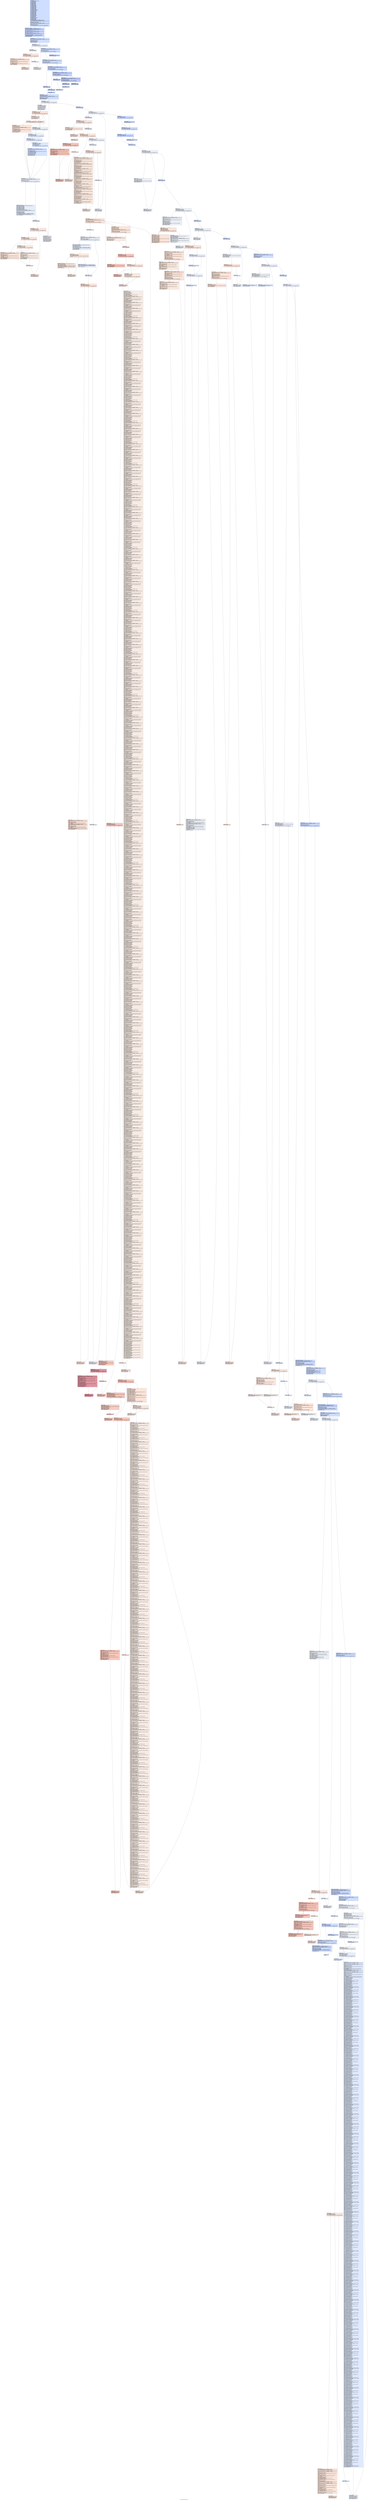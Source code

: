 digraph "CFG for 'sendMTFValues' function" {
	label="CFG for 'sendMTFValues' function";

	Node0x556a61b8e620 [shape=record,color="#3d50c3ff", style=filled, fillcolor="#93b5fe70",label="{\"0x556a61b8e620\":\l  %1 = alloca %struct.EState*, align 8\l  %2 = alloca i32, align 4\l  %3 = alloca i32, align 4\l  %4 = alloca i32, align 4\l  %5 = alloca i32, align 4\l  %6 = alloca i32, align 4\l  %7 = alloca i32, align 4\l  %8 = alloca i32, align 4\l  %9 = alloca i32, align 4\l  %10 = alloca i32, align 4\l  %11 = alloca i32, align 4\l  %12 = alloca i32, align 4\l  %13 = alloca i32, align 4\l  %14 = alloca i32, align 4\l  %15 = alloca i32, align 4\l  %16 = alloca i32, align 4\l  %17 = alloca i32, align 4\l  %18 = alloca i32, align 4\l  %19 = alloca [6 x i16], align 2\l  %20 = alloca [6 x i32], align 16\l  %21 = alloca i16*, align 8\l  %22 = alloca i32, align 4\l  %23 = alloca i32, align 4\l  %24 = alloca i32, align 4\l  %25 = alloca i32, align 4\l  %26 = alloca i32, align 4\l  %27 = alloca i32, align 4\l  %28 = alloca i32, align 4\l  %29 = alloca i16, align 2\l  %30 = alloca i16, align 2\l  %31 = alloca [6 x i8], align 1\l  %32 = alloca i8, align 1\l  %33 = alloca i8, align 1\l  %34 = alloca i8, align 1\l  %35 = alloca [16 x i8], align 16\l  %36 = alloca i32, align 4\l  %37 = alloca i16, align 2\l  %38 = alloca i8*, align 8\l  %39 = alloca i32*, align 8\l  store %struct.EState* %0, %struct.EState** %1, align 8\l  %40 = load %struct.EState*, %struct.EState** %1, align 8\l  %41 = getelementptr inbounds %struct.EState, %struct.EState* %40, i32 0, i32\l... 10\l  %42 = load i16*, i16** %41, align 8\l  store i16* %42, i16** %21, align 8\l  %43 = load %struct.EState*, %struct.EState** %1, align 8\l  %44 = getelementptr inbounds %struct.EState, %struct.EState* %43, i32 0, i32\l... 28\l  %45 = load i32, i32* %44, align 8\l  %46 = icmp sge i32 %45, 3\l  br i1 %46, label %\"0x556a61b8e7f0 - Exit Point\", label %\"0x556a61b955c0\"\l|{<s0>T|<s1>F}}"];
	Node0x556a61b8e620:s0 -> Node0x556a61b8e7f0;
	Node0x556a61b8e620:s1 -> Node0x556a61b955c0;
	Node0x556a61b8e7f0 [shape=record,color="#3d50c3ff", style=filled, fillcolor="#85a8fc70",label="{\"0x556a61b8e7f0 - Exit Point\":                    \l  %47 = load %struct._IO_FILE*, %struct._IO_FILE** @stderr, align 8\l  %48 = load %struct.EState*, %struct.EState** %1, align 8\l  %49 = getelementptr inbounds %struct.EState, %struct.EState* %48, i32 0, i32\l... 17\l  %50 = load i32, i32* %49, align 4\l  %51 = load %struct.EState*, %struct.EState** %1, align 8\l  %52 = getelementptr inbounds %struct.EState, %struct.EState* %51, i32 0, i32\l... 31\l  %53 = load i32, i32* %52, align 4\l  %54 = load %struct.EState*, %struct.EState** %1, align 8\l  %55 = getelementptr inbounds %struct.EState, %struct.EState* %54, i32 0, i32\l... 21\l  %56 = load i32, i32* %55, align 4\l  %57 = call i32 (%struct._IO_FILE*, i8*, ...) @fprintf(%struct._IO_FILE* %47,\l... i8* getelementptr inbounds ([64 x i8], [64 x i8]* @.str.55, i64 0, i64 0),\l... i32 %50, i32 %53, i32 %56)\l  br label %\"0x556a61b955c0\"\l}"];
	Node0x556a61b8e7f0 -> Node0x556a61b955c0;
	Node0x556a61b955c0 [shape=record,color="#3d50c3ff", style=filled, fillcolor="#93b5fe70",label="{\"0x556a61b955c0\":                                 \l  %58 = load %struct.EState*, %struct.EState** %1, align 8\l  %59 = getelementptr inbounds %struct.EState, %struct.EState* %58, i32 0, i32\l... 21\l  %60 = load i32, i32* %59, align 4\l  %61 = add nsw i32 %60, 2\l  store i32 %61, i32* %13, align 4\l  store i32 0, i32* %3, align 4\l  br label %\"0x556a61b961d0\"\l}"];
	Node0x556a61b955c0 -> Node0x556a61b961d0;
	Node0x556a61b961d0 [shape=record,color="#3d50c3ff", style=filled, fillcolor="#d1dae970",label="{\"0x556a61b961d0\":                                 \l  %62 = load i32, i32* %3, align 4\l  %63 = icmp slt i32 %62, 6\l  br i1 %63, label %\"0x556a61b96390\", label %\"0x556a61b963e0\"\l|{<s0>T|<s1>F}}"];
	Node0x556a61b961d0:s0 -> Node0x556a61b96390;
	Node0x556a61b961d0:s1 -> Node0x556a61b963e0;
	Node0x556a61b96390 [shape=record,color="#3d50c3ff", style=filled, fillcolor="#d1dae970",label="{\"0x556a61b96390\":                                 \l  store i32 0, i32* %2, align 4\l  br label %\"0x556a61b96570\"\l}"];
	Node0x556a61b96390 -> Node0x556a61b96570;
	Node0x556a61b96570 [shape=record,color="#3d50c3ff", style=filled, fillcolor="#f5c1a970",label="{\"0x556a61b96570\":                                 \l  %64 = load i32, i32* %2, align 4\l  %65 = load i32, i32* %13, align 4\l  %66 = icmp slt i32 %64, %65\l  br i1 %66, label %\"0x556a61b967a0\", label %\"0x556a61b967f0\"\l|{<s0>T|<s1>F}}"];
	Node0x556a61b96570:s0 -> Node0x556a61b967a0;
	Node0x556a61b96570:s1 -> Node0x556a61b967f0;
	Node0x556a61b967a0 [shape=record,color="#3d50c3ff", style=filled, fillcolor="#f5c1a970",label="{\"0x556a61b967a0\":                                 \l  %67 = load %struct.EState*, %struct.EState** %1, align 8\l  %68 = getelementptr inbounds %struct.EState, %struct.EState* %67, i32 0, i32\l... 35\l  %69 = load i32, i32* %3, align 4\l  %70 = sext i32 %69 to i64\l  %71 = getelementptr inbounds [6 x [258 x i8]], [6 x [258 x i8]]* %68, i64 0,\l... i64 %70\l  %72 = load i32, i32* %2, align 4\l  %73 = sext i32 %72 to i64\l  %74 = getelementptr inbounds [258 x i8], [258 x i8]* %71, i64 0, i64 %73\l  store i8 15, i8* %74, align 1\l  br label %\"0x556a61b96e20\"\l}"];
	Node0x556a61b967a0 -> Node0x556a61b96e20;
	Node0x556a61b96e20 [shape=record,color="#3d50c3ff", style=filled, fillcolor="#f5c1a970",label="{\"0x556a61b96e20\":                                 \l  %75 = load i32, i32* %2, align 4\l  %76 = add nsw i32 %75, 1\l  store i32 %76, i32* %2, align 4\l  br label %\"0x556a61b96570\"\l}"];
	Node0x556a61b96e20 -> Node0x556a61b96570;
	Node0x556a61b967f0 [shape=record,color="#3d50c3ff", style=filled, fillcolor="#d1dae970",label="{\"0x556a61b967f0\":                                 \l  br label %\"0x556a61b970e0\"\l}"];
	Node0x556a61b967f0 -> Node0x556a61b970e0;
	Node0x556a61b970e0 [shape=record,color="#3d50c3ff", style=filled, fillcolor="#d1dae970",label="{\"0x556a61b970e0\":                                 \l  %77 = load i32, i32* %3, align 4\l  %78 = add nsw i32 %77, 1\l  store i32 %78, i32* %3, align 4\l  br label %\"0x556a61b961d0\"\l}"];
	Node0x556a61b970e0 -> Node0x556a61b961d0;
	Node0x556a61b963e0 [shape=record,color="#3d50c3ff", style=filled, fillcolor="#93b5fe70",label="{\"0x556a61b963e0\":                                 \l  %79 = load %struct.EState*, %struct.EState** %1, align 8\l  %80 = getelementptr inbounds %struct.EState, %struct.EState* %79, i32 0, i32\l... 31\l  %81 = load i32, i32* %80, align 4\l  %82 = icmp sgt i32 %81, 0\l  br i1 %82, label %\"0x556a61b975d0\", label %\"0x556a61b97620\"\l|{<s0>T|<s1>F}}"];
	Node0x556a61b963e0:s0 -> Node0x556a61b975d0;
	Node0x556a61b963e0:s1 -> Node0x556a61b97620;
	Node0x556a61b97620 [shape=record,color="#3d50c3ff", style=filled, fillcolor="#81a4fb70",label="{\"0x556a61b97620\":                                 \l  call void @BZ2_bz__AssertH__fail(i32 3001)\l  br label %\"0x556a61b975d0\"\l}"];
	Node0x556a61b97620 -> Node0x556a61b975d0;
	Node0x556a61b975d0 [shape=record,color="#3d50c3ff", style=filled, fillcolor="#93b5fe70",label="{\"0x556a61b975d0\":                                 \l  %83 = load %struct.EState*, %struct.EState** %1, align 8\l  %84 = getelementptr inbounds %struct.EState, %struct.EState* %83, i32 0, i32\l... 31\l  %85 = load i32, i32* %84, align 4\l  %86 = icmp slt i32 %85, 200\l  br i1 %86, label %\"0x556a61b97b40\", label %\"0x556a61b97b90\"\l|{<s0>T|<s1>F}}"];
	Node0x556a61b975d0:s0 -> Node0x556a61b97b40;
	Node0x556a61b975d0:s1 -> Node0x556a61b97b90;
	Node0x556a61b97b40 [shape=record,color="#3d50c3ff", style=filled, fillcolor="#85a8fc70",label="{\"0x556a61b97b40\":                                 \l  store i32 2, i32* %17, align 4\l  br label %\"0x556a61b97d20\"\l}"];
	Node0x556a61b97b40 -> Node0x556a61b97d20;
	Node0x556a61b97b90 [shape=record,color="#3d50c3ff", style=filled, fillcolor="#85a8fc70",label="{\"0x556a61b97b90\":                                 \l  %87 = load %struct.EState*, %struct.EState** %1, align 8\l  %88 = getelementptr inbounds %struct.EState, %struct.EState* %87, i32 0, i32\l... 31\l  %89 = load i32, i32* %88, align 4\l  %90 = icmp slt i32 %89, 600\l  br i1 %90, label %\"0x556a61b98010\", label %\"0x556a61b98060\"\l|{<s0>T|<s1>F}}"];
	Node0x556a61b97b90:s0 -> Node0x556a61b98010;
	Node0x556a61b97b90:s1 -> Node0x556a61b98060;
	Node0x556a61b98010 [shape=record,color="#3d50c3ff", style=filled, fillcolor="#7a9df870",label="{\"0x556a61b98010\":                                 \l  store i32 3, i32* %17, align 4\l  br label %\"0x556a61b981f0\"\l}"];
	Node0x556a61b98010 -> Node0x556a61b981f0;
	Node0x556a61b98060 [shape=record,color="#3d50c3ff", style=filled, fillcolor="#7a9df870",label="{\"0x556a61b98060\":                                 \l  %91 = load %struct.EState*, %struct.EState** %1, align 8\l  %92 = getelementptr inbounds %struct.EState, %struct.EState* %91, i32 0, i32\l... 31\l  %93 = load i32, i32* %92, align 4\l  %94 = icmp slt i32 %93, 1200\l  br i1 %94, label %\"0x556a61b984e0\", label %\"0x556a61b98530\"\l|{<s0>T|<s1>F}}"];
	Node0x556a61b98060:s0 -> Node0x556a61b984e0;
	Node0x556a61b98060:s1 -> Node0x556a61b98530;
	Node0x556a61b984e0 [shape=record,color="#3d50c3ff", style=filled, fillcolor="#6c8ff170",label="{\"0x556a61b984e0\":                                 \l  store i32 4, i32* %17, align 4\l  br label %\"0x556a61b986c0\"\l}"];
	Node0x556a61b984e0 -> Node0x556a61b986c0;
	Node0x556a61b98530 [shape=record,color="#3d50c3ff", style=filled, fillcolor="#6c8ff170",label="{\"0x556a61b98530\":                                 \l  %95 = load %struct.EState*, %struct.EState** %1, align 8\l  %96 = getelementptr inbounds %struct.EState, %struct.EState* %95, i32 0, i32\l... 31\l  %97 = load i32, i32* %96, align 4\l  %98 = icmp slt i32 %97, 2400\l  br i1 %98, label %\"0x556a61b989e0\", label %\"0x556a61b98a30\"\l|{<s0>T|<s1>F}}"];
	Node0x556a61b98530:s0 -> Node0x556a61b989e0;
	Node0x556a61b98530:s1 -> Node0x556a61b98a30;
	Node0x556a61b989e0 [shape=record,color="#3d50c3ff", style=filled, fillcolor="#5f7fe870",label="{\"0x556a61b989e0\":                                 \l  store i32 5, i32* %17, align 4\l  br label %\"0x556a61b98bc0\"\l}"];
	Node0x556a61b989e0 -> Node0x556a61b98bc0;
	Node0x556a61b98a30 [shape=record,color="#3d50c3ff", style=filled, fillcolor="#5f7fe870",label="{\"0x556a61b98a30\":                                 \l  store i32 6, i32* %17, align 4\l  br label %\"0x556a61b98bc0\"\l}"];
	Node0x556a61b98a30 -> Node0x556a61b98bc0;
	Node0x556a61b98bc0 [shape=record,color="#3d50c3ff", style=filled, fillcolor="#6c8ff170",label="{\"0x556a61b98bc0\":                                 \l  br label %\"0x556a61b986c0\"\l}"];
	Node0x556a61b98bc0 -> Node0x556a61b986c0;
	Node0x556a61b986c0 [shape=record,color="#3d50c3ff", style=filled, fillcolor="#7a9df870",label="{\"0x556a61b986c0\":                                 \l  br label %\"0x556a61b981f0\"\l}"];
	Node0x556a61b986c0 -> Node0x556a61b981f0;
	Node0x556a61b981f0 [shape=record,color="#3d50c3ff", style=filled, fillcolor="#85a8fc70",label="{\"0x556a61b981f0\":                                 \l  br label %\"0x556a61b97d20\"\l}"];
	Node0x556a61b981f0 -> Node0x556a61b97d20;
	Node0x556a61b97d20 [shape=record,color="#3d50c3ff", style=filled, fillcolor="#93b5fe70",label="{\"0x556a61b97d20\":                                 \l  %99 = load i32, i32* %17, align 4\l  store i32 %99, i32* %22, align 4\l  %100 = load %struct.EState*, %struct.EState** %1, align 8\l  %101 = getelementptr inbounds %struct.EState, %struct.EState* %100, i32 0,\l... i32 31\l  %102 = load i32, i32* %101, align 4\l  store i32 %102, i32* %23, align 4\l  store i32 0, i32* %6, align 4\l  br label %\"0x556a61b99290\"\l}"];
	Node0x556a61b97d20 -> Node0x556a61b99290;
	Node0x556a61b99290 [shape=record,color="#3d50c3ff", style=filled, fillcolor="#d1dae970",label="{\"0x556a61b99290\":                                 \l  %103 = load i32, i32* %22, align 4\l  %104 = icmp sgt i32 %103, 0\l  br i1 %104, label %\"0x556a61b99c60\", label %\"0x556a61b99cb0\"\l|{<s0>T|<s1>F}}"];
	Node0x556a61b99290:s0 -> Node0x556a61b99c60;
	Node0x556a61b99290:s1 -> Node0x556a61b99cb0;
	Node0x556a61b99c60 [shape=record,color="#3d50c3ff", style=filled, fillcolor="#d1dae970",label="{\"0x556a61b99c60\":                                 \l  %105 = load i32, i32* %23, align 4\l  %106 = load i32, i32* %22, align 4\l  %107 = sdiv i32 %105, %106\l  store i32 %107, i32* %24, align 4\l  %108 = load i32, i32* %6, align 4\l  %109 = sub nsw i32 %108, 1\l  store i32 %109, i32* %7, align 4\l  store i32 0, i32* %25, align 4\l  br label %\"0x556a61b9a1d0\"\l}"];
	Node0x556a61b99c60 -> Node0x556a61b9a1d0;
	Node0x556a61b9a1d0 [shape=record,color="#3d50c3ff", style=filled, fillcolor="#f5c1a970",label="{\"0x556a61b9a1d0\":                                 \l  %110 = load i32, i32* %25, align 4\l  %111 = load i32, i32* %24, align 4\l  %112 = icmp slt i32 %110, %111\l  br i1 %112, label %\"0x556a61b9a400\", label %\"0x556a61b9a450\"\l|{<s0>T|<s1>F}}"];
	Node0x556a61b9a1d0:s0 -> Node0x556a61b9a400;
	Node0x556a61b9a1d0:s1 -> Node0x556a61b9a450;
	Node0x556a61b9a400 [shape=record,color="#3d50c3ff", style=filled, fillcolor="#f2cab570",label="{\"0x556a61b9a400\":                                 \l  %113 = load i32, i32* %7, align 4\l  %114 = load i32, i32* %13, align 4\l  %115 = sub nsw i32 %114, 1\l  %116 = icmp slt i32 %113, %115\l  br label %\"0x556a61b9a450\"\l}"];
	Node0x556a61b9a400 -> Node0x556a61b9a450;
	Node0x556a61b9a450 [shape=record,color="#3d50c3ff", style=filled, fillcolor="#f5c1a970",label="{\"0x556a61b9a450\":                                 \l  %117 = phi i1 [ false, %\"0x556a61b9a1d0\" ], [ %116, %\"0x556a61b9a400\" ]\l  br i1 %117, label %\"0x556a61b9a810\", label %\"0x556a61b9a860\"\l|{<s0>T|<s1>F}}"];
	Node0x556a61b9a450:s0 -> Node0x556a61b9a810;
	Node0x556a61b9a450:s1 -> Node0x556a61b9a860;
	Node0x556a61b9a810 [shape=record,color="#3d50c3ff", style=filled, fillcolor="#f5c1a970",label="{\"0x556a61b9a810\":                                 \l  %118 = load i32, i32* %7, align 4\l  %119 = add nsw i32 %118, 1\l  store i32 %119, i32* %7, align 4\l  %120 = load %struct.EState*, %struct.EState** %1, align 8\l  %121 = getelementptr inbounds %struct.EState, %struct.EState* %120, i32 0,\l... i32 32\l  %122 = load i32, i32* %7, align 4\l  %123 = sext i32 %122 to i64\l  %124 = getelementptr inbounds [258 x i32], [258 x i32]* %121, i64 0, i64 %123\l  %125 = load i32, i32* %124, align 4\l  %126 = load i32, i32* %25, align 4\l  %127 = add nsw i32 %126, %125\l  store i32 %127, i32* %25, align 4\l  br label %\"0x556a61b9a1d0\"\l}"];
	Node0x556a61b9a810 -> Node0x556a61b9a1d0;
	Node0x556a61b9a860 [shape=record,color="#3d50c3ff", style=filled, fillcolor="#d1dae970",label="{\"0x556a61b9a860\":                                 \l  %128 = load i32, i32* %7, align 4\l  %129 = load i32, i32* %6, align 4\l  %130 = icmp sgt i32 %128, %129\l  br i1 %130, label %\"0x556a61b9b1a0\", label %\"0x556a61b9b1f0\"\l|{<s0>T|<s1>F}}"];
	Node0x556a61b9a860:s0 -> Node0x556a61b9b1a0;
	Node0x556a61b9a860:s1 -> Node0x556a61b9b1f0;
	Node0x556a61b9b1a0 [shape=record,color="#3d50c3ff", style=filled, fillcolor="#c5d6f270",label="{\"0x556a61b9b1a0\":                                 \l  %131 = load i32, i32* %22, align 4\l  %132 = load i32, i32* %17, align 4\l  %133 = icmp ne i32 %131, %132\l  br i1 %133, label %\"0x556a61b9b460\", label %\"0x556a61b9b1f0\"\l|{<s0>T|<s1>F}}"];
	Node0x556a61b9b1a0:s0 -> Node0x556a61b9b460;
	Node0x556a61b9b1a0:s1 -> Node0x556a61b9b1f0;
	Node0x556a61b9b460 [shape=record,color="#3d50c3ff", style=filled, fillcolor="#b9d0f970",label="{\"0x556a61b9b460\":                                 \l  %134 = load i32, i32* %22, align 4\l  %135 = icmp ne i32 %134, 1\l  br i1 %135, label %\"0x556a61b9b660\", label %\"0x556a61b9b1f0\"\l|{<s0>T|<s1>F}}"];
	Node0x556a61b9b460:s0 -> Node0x556a61b9b660;
	Node0x556a61b9b460:s1 -> Node0x556a61b9b1f0;
	Node0x556a61b9b660 [shape=record,color="#3d50c3ff", style=filled, fillcolor="#aec9fc70",label="{\"0x556a61b9b660\":                                 \l  %136 = load i32, i32* %17, align 4\l  %137 = load i32, i32* %22, align 4\l  %138 = sub nsw i32 %136, %137\l  %139 = srem i32 %138, 2\l  %140 = icmp eq i32 %139, 1\l  br i1 %140, label %\"0x556a61b9b9f0\", label %\"0x556a61b9b1f0\"\l|{<s0>T|<s1>F}}"];
	Node0x556a61b9b660:s0 -> Node0x556a61b9b9f0;
	Node0x556a61b9b660:s1 -> Node0x556a61b9b1f0;
	Node0x556a61b9b9f0 [shape=record,color="#3d50c3ff", style=filled, fillcolor="#a1c0ff70",label="{\"0x556a61b9b9f0\":                                 \l  %141 = load %struct.EState*, %struct.EState** %1, align 8\l  %142 = getelementptr inbounds %struct.EState, %struct.EState* %141, i32 0,\l... i32 32\l  %143 = load i32, i32* %7, align 4\l  %144 = sext i32 %143 to i64\l  %145 = getelementptr inbounds [258 x i32], [258 x i32]* %142, i64 0, i64 %144\l  %146 = load i32, i32* %145, align 4\l  %147 = load i32, i32* %25, align 4\l  %148 = sub nsw i32 %147, %146\l  store i32 %148, i32* %25, align 4\l  %149 = load i32, i32* %7, align 4\l  %150 = add nsw i32 %149, -1\l  store i32 %150, i32* %7, align 4\l  br label %\"0x556a61b9b1f0\"\l}"];
	Node0x556a61b9b9f0 -> Node0x556a61b9b1f0;
	Node0x556a61b9b1f0 [shape=record,color="#3d50c3ff", style=filled, fillcolor="#d1dae970",label="{\"0x556a61b9b1f0\":                                 \l  %151 = load %struct.EState*, %struct.EState** %1, align 8\l  %152 = getelementptr inbounds %struct.EState, %struct.EState* %151, i32 0,\l... i32 28\l  %153 = load i32, i32* %152, align 8\l  %154 = icmp sge i32 %153, 3\l  br i1 %154, label %\"0x556a61b9c3f0 - Exit Point\", label %\"0x556a61b9c440\"\l|{<s0>T|<s1>F}}"];
	Node0x556a61b9b1f0:s0 -> Node0x556a61b9c3f0;
	Node0x556a61b9b1f0:s1 -> Node0x556a61b9c440;
	Node0x556a61b9c3f0 [shape=record,color="#3d50c3ff", style=filled, fillcolor="#c5d6f270",label="{\"0x556a61b9c3f0 - Exit Point\":                    \l  %155 = load %struct._IO_FILE*, %struct._IO_FILE** @stderr, align 8\l  %156 = load i32, i32* %22, align 4\l  %157 = load i32, i32* %6, align 4\l  %158 = load i32, i32* %7, align 4\l  %159 = load i32, i32* %25, align 4\l  %160 = load i32, i32* %25, align 4\l  %161 = sitofp i32 %160 to float\l  %162 = fpext float %161 to double\l  %163 = fmul double 1.000000e+02, %162\l  %164 = load %struct.EState*, %struct.EState** %1, align 8\l  %165 = getelementptr inbounds %struct.EState, %struct.EState* %164, i32 0,\l... i32 31\l  %166 = load i32, i32* %165, align 4\l  %167 = sitofp i32 %166 to float\l  %168 = fpext float %167 to double\l  %169 = fdiv double %163, %168\l  %170 = call i32 (%struct._IO_FILE*, i8*, ...) @fprintf(%struct._IO_FILE*\l... %155, i8* getelementptr inbounds ([59 x i8], [59 x i8]* @.str.56, i64 0, i64\l... 0), i32 %156, i32 %157, i32 %158, i32 %159, double %169)\l  br label %\"0x556a61b9c440\"\l}"];
	Node0x556a61b9c3f0 -> Node0x556a61b9c440;
	Node0x556a61b9c440 [shape=record,color="#3d50c3ff", style=filled, fillcolor="#d1dae970",label="{\"0x556a61b9c440\":                                 \l  store i32 0, i32* %2, align 4\l  br label %\"0x556a61b9d9b0\"\l}"];
	Node0x556a61b9c440 -> Node0x556a61b9d9b0;
	Node0x556a61b9d9b0 [shape=record,color="#3d50c3ff", style=filled, fillcolor="#f5c1a970",label="{\"0x556a61b9d9b0\":                                 \l  %171 = load i32, i32* %2, align 4\l  %172 = load i32, i32* %13, align 4\l  %173 = icmp slt i32 %171, %172\l  br i1 %173, label %\"0x556a61b9dbe0\", label %\"0x556a61b9dc30\"\l|{<s0>T|<s1>F}}"];
	Node0x556a61b9d9b0:s0 -> Node0x556a61b9dbe0;
	Node0x556a61b9d9b0:s1 -> Node0x556a61b9dc30;
	Node0x556a61b9dbe0 [shape=record,color="#3d50c3ff", style=filled, fillcolor="#f5c1a970",label="{\"0x556a61b9dbe0\":                                 \l  %174 = load i32, i32* %2, align 4\l  %175 = load i32, i32* %6, align 4\l  %176 = icmp sge i32 %174, %175\l  br i1 %176, label %\"0x556a61b9dea0\", label %\"0x556a61b9def0\"\l|{<s0>T|<s1>F}}"];
	Node0x556a61b9dbe0:s0 -> Node0x556a61b9dea0;
	Node0x556a61b9dbe0:s1 -> Node0x556a61b9def0;
	Node0x556a61b9dea0 [shape=record,color="#3d50c3ff", style=filled, fillcolor="#f2cab570",label="{\"0x556a61b9dea0\":                                 \l  %177 = load i32, i32* %2, align 4\l  %178 = load i32, i32* %7, align 4\l  %179 = icmp sle i32 %177, %178\l  br i1 %179, label %\"0x556a61b9e160\", label %\"0x556a61b9def0\"\l|{<s0>T|<s1>F}}"];
	Node0x556a61b9dea0:s0 -> Node0x556a61b9e160;
	Node0x556a61b9dea0:s1 -> Node0x556a61b9def0;
	Node0x556a61b9e160 [shape=record,color="#3d50c3ff", style=filled, fillcolor="#ecd3c570",label="{\"0x556a61b9e160\":                                 \l  %180 = load %struct.EState*, %struct.EState** %1, align 8\l  %181 = getelementptr inbounds %struct.EState, %struct.EState* %180, i32 0,\l... i32 35\l  %182 = load i32, i32* %22, align 4\l  %183 = sub nsw i32 %182, 1\l  %184 = sext i32 %183 to i64\l  %185 = getelementptr inbounds [6 x [258 x i8]], [6 x [258 x i8]]* %181, i64\l... 0, i64 %184\l  %186 = load i32, i32* %2, align 4\l  %187 = sext i32 %186 to i64\l  %188 = getelementptr inbounds [258 x i8], [258 x i8]* %185, i64 0, i64 %187\l  store i8 0, i8* %188, align 1\l  br label %\"0x556a61b9e7f0\"\l}"];
	Node0x556a61b9e160 -> Node0x556a61b9e7f0;
	Node0x556a61b9def0 [shape=record,color="#3d50c3ff", style=filled, fillcolor="#f4c5ad70",label="{\"0x556a61b9def0\":                                 \l  %189 = load %struct.EState*, %struct.EState** %1, align 8\l  %190 = getelementptr inbounds %struct.EState, %struct.EState* %189, i32 0,\l... i32 35\l  %191 = load i32, i32* %22, align 4\l  %192 = sub nsw i32 %191, 1\l  %193 = sext i32 %192 to i64\l  %194 = getelementptr inbounds [6 x [258 x i8]], [6 x [258 x i8]]* %190, i64\l... 0, i64 %193\l  %195 = load i32, i32* %2, align 4\l  %196 = sext i32 %195 to i64\l  %197 = getelementptr inbounds [258 x i8], [258 x i8]* %194, i64 0, i64 %196\l  store i8 15, i8* %197, align 1\l  br label %\"0x556a61b9e7f0\"\l}"];
	Node0x556a61b9def0 -> Node0x556a61b9e7f0;
	Node0x556a61b9e7f0 [shape=record,color="#3d50c3ff", style=filled, fillcolor="#f5c1a970",label="{\"0x556a61b9e7f0\":                                 \l  br label %\"0x556a61b9eeb0\"\l}"];
	Node0x556a61b9e7f0 -> Node0x556a61b9eeb0;
	Node0x556a61b9eeb0 [shape=record,color="#3d50c3ff", style=filled, fillcolor="#f5c1a970",label="{\"0x556a61b9eeb0\":                                 \l  %198 = load i32, i32* %2, align 4\l  %199 = add nsw i32 %198, 1\l  store i32 %199, i32* %2, align 4\l  br label %\"0x556a61b9d9b0\"\l}"];
	Node0x556a61b9eeb0 -> Node0x556a61b9d9b0;
	Node0x556a61b9dc30 [shape=record,color="#3d50c3ff", style=filled, fillcolor="#d1dae970",label="{\"0x556a61b9dc30\":                                 \l  %200 = load i32, i32* %22, align 4\l  %201 = add nsw i32 %200, -1\l  store i32 %201, i32* %22, align 4\l  %202 = load i32, i32* %7, align 4\l  %203 = add nsw i32 %202, 1\l  store i32 %203, i32* %6, align 4\l  %204 = load i32, i32* %25, align 4\l  %205 = load i32, i32* %23, align 4\l  %206 = sub nsw i32 %205, %204\l  store i32 %206, i32* %23, align 4\l  br label %\"0x556a61b99290\"\l}"];
	Node0x556a61b9dc30 -> Node0x556a61b99290;
	Node0x556a61b99cb0 [shape=record,color="#3d50c3ff", style=filled, fillcolor="#93b5fe70",label="{\"0x556a61b99cb0\":                                 \l  store i32 0, i32* %11, align 4\l  br label %\"0x556a61b9f790\"\l}"];
	Node0x556a61b99cb0 -> Node0x556a61b9f790;
	Node0x556a61b9f790 [shape=record,color="#3d50c3ff", style=filled, fillcolor="#d1dae970",label="{\"0x556a61b9f790\":                                 \l  %207 = load i32, i32* %11, align 4\l  %208 = icmp slt i32 %207, 4\l  br i1 %208, label %\"0x556a61b993e0\", label %\"0x556a61b99430\"\l|{<s0>T|<s1>F}}"];
	Node0x556a61b9f790:s0 -> Node0x556a61b993e0;
	Node0x556a61b9f790:s1 -> Node0x556a61b99430;
	Node0x556a61b993e0 [shape=record,color="#3d50c3ff", style=filled, fillcolor="#d1dae970",label="{\"0x556a61b993e0\":                                 \l  store i32 0, i32* %3, align 4\l  br label %\"0x556a61b995c0\"\l}"];
	Node0x556a61b993e0 -> Node0x556a61b995c0;
	Node0x556a61b995c0 [shape=record,color="#3d50c3ff", style=filled, fillcolor="#f5c1a970",label="{\"0x556a61b995c0\":                                 \l  %209 = load i32, i32* %3, align 4\l  %210 = load i32, i32* %17, align 4\l  %211 = icmp slt i32 %209, %210\l  br i1 %211, label %\"0x556a61b997f0\", label %\"0x556a61b99840\"\l|{<s0>T|<s1>F}}"];
	Node0x556a61b995c0:s0 -> Node0x556a61b997f0;
	Node0x556a61b995c0:s1 -> Node0x556a61b99840;
	Node0x556a61b997f0 [shape=record,color="#3d50c3ff", style=filled, fillcolor="#f5c1a970",label="{\"0x556a61b997f0\":                                 \l  %212 = load i32, i32* %3, align 4\l  %213 = sext i32 %212 to i64\l  %214 = getelementptr inbounds [6 x i32], [6 x i32]* %20, i64 0, i64 %213\l  store i32 0, i32* %214, align 4\l  br label %\"0x556a61b99ae0\"\l}"];
	Node0x556a61b997f0 -> Node0x556a61b99ae0;
	Node0x556a61b99ae0 [shape=record,color="#3d50c3ff", style=filled, fillcolor="#f5c1a970",label="{\"0x556a61b99ae0\":                                 \l  %215 = load i32, i32* %3, align 4\l  %216 = add nsw i32 %215, 1\l  store i32 %216, i32* %3, align 4\l  br label %\"0x556a61b995c0\"\l}"];
	Node0x556a61b99ae0 -> Node0x556a61b995c0;
	Node0x556a61b99840 [shape=record,color="#3d50c3ff", style=filled, fillcolor="#d1dae970",label="{\"0x556a61b99840\":                                 \l  store i32 0, i32* %3, align 4\l  br label %\"0x556a61ba0c60\"\l}"];
	Node0x556a61b99840 -> Node0x556a61ba0c60;
	Node0x556a61ba0c60 [shape=record,color="#3d50c3ff", style=filled, fillcolor="#f5c1a970",label="{\"0x556a61ba0c60\":                                 \l  %217 = load i32, i32* %3, align 4\l  %218 = load i32, i32* %17, align 4\l  %219 = icmp slt i32 %217, %218\l  br i1 %219, label %\"0x556a61ba0e90\", label %\"0x556a61ba0ee0\"\l|{<s0>T|<s1>F}}"];
	Node0x556a61ba0c60:s0 -> Node0x556a61ba0e90;
	Node0x556a61ba0c60:s1 -> Node0x556a61ba0ee0;
	Node0x556a61ba0e90 [shape=record,color="#3d50c3ff", style=filled, fillcolor="#f5c1a970",label="{\"0x556a61ba0e90\":                                 \l  store i32 0, i32* %2, align 4\l  br label %\"0x556a61ba1070\"\l}"];
	Node0x556a61ba0e90 -> Node0x556a61ba1070;
	Node0x556a61ba1070 [shape=record,color="#3d50c3ff", style=filled, fillcolor="#e97a5f70",label="{\"0x556a61ba1070\":                                 \l  %220 = load i32, i32* %2, align 4\l  %221 = load i32, i32* %13, align 4\l  %222 = icmp slt i32 %220, %221\l  br i1 %222, label %\"0x556a61ba12a0\", label %\"0x556a61ba12f0\"\l|{<s0>T|<s1>F}}"];
	Node0x556a61ba1070:s0 -> Node0x556a61ba12a0;
	Node0x556a61ba1070:s1 -> Node0x556a61ba12f0;
	Node0x556a61ba12a0 [shape=record,color="#3d50c3ff", style=filled, fillcolor="#e97a5f70",label="{\"0x556a61ba12a0\":                                 \l  %223 = load %struct.EState*, %struct.EState** %1, align 8\l  %224 = getelementptr inbounds %struct.EState, %struct.EState* %223, i32 0,\l... i32 37\l  %225 = load i32, i32* %3, align 4\l  %226 = sext i32 %225 to i64\l  %227 = getelementptr inbounds [6 x [258 x i32]], [6 x [258 x i32]]* %224,\l... i64 0, i64 %226\l  %228 = load i32, i32* %2, align 4\l  %229 = sext i32 %228 to i64\l  %230 = getelementptr inbounds [258 x i32], [258 x i32]* %227, i64 0, i64 %229\l  store i32 0, i32* %230, align 4\l  br label %\"0x556a61ba18f0\"\l}"];
	Node0x556a61ba12a0 -> Node0x556a61ba18f0;
	Node0x556a61ba18f0 [shape=record,color="#3d50c3ff", style=filled, fillcolor="#e97a5f70",label="{\"0x556a61ba18f0\":                                 \l  %231 = load i32, i32* %2, align 4\l  %232 = add nsw i32 %231, 1\l  store i32 %232, i32* %2, align 4\l  br label %\"0x556a61ba1070\"\l}"];
	Node0x556a61ba18f0 -> Node0x556a61ba1070;
	Node0x556a61ba12f0 [shape=record,color="#3d50c3ff", style=filled, fillcolor="#f5c1a970",label="{\"0x556a61ba12f0\":                                 \l  br label %\"0x556a61ba1bb0\"\l}"];
	Node0x556a61ba12f0 -> Node0x556a61ba1bb0;
	Node0x556a61ba1bb0 [shape=record,color="#3d50c3ff", style=filled, fillcolor="#f5c1a970",label="{\"0x556a61ba1bb0\":                                 \l  %233 = load i32, i32* %3, align 4\l  %234 = add nsw i32 %233, 1\l  store i32 %234, i32* %3, align 4\l  br label %\"0x556a61ba0c60\"\l}"];
	Node0x556a61ba1bb0 -> Node0x556a61ba0c60;
	Node0x556a61ba0ee0 [shape=record,color="#3d50c3ff", style=filled, fillcolor="#d1dae970",label="{\"0x556a61ba0ee0\":                                 \l  %235 = load i32, i32* %17, align 4\l  %236 = icmp eq i32 %235, 6\l  br i1 %236, label %\"0x556a61ba1f70\", label %\"0x556a61ba1fc0\"\l|{<s0>T|<s1>F}}"];
	Node0x556a61ba0ee0:s0 -> Node0x556a61ba1f70;
	Node0x556a61ba0ee0:s1 -> Node0x556a61ba1fc0;
	Node0x556a61ba1f70 [shape=record,color="#3d50c3ff", style=filled, fillcolor="#c5d6f270",label="{\"0x556a61ba1f70\":                                 \l  store i32 0, i32* %2, align 4\l  br label %\"0x556a61ba2150\"\l}"];
	Node0x556a61ba1f70 -> Node0x556a61ba2150;
	Node0x556a61ba2150 [shape=record,color="#3d50c3ff", style=filled, fillcolor="#f2cab570",label="{\"0x556a61ba2150\":                                 \l  %237 = load i32, i32* %2, align 4\l  %238 = load i32, i32* %13, align 4\l  %239 = icmp slt i32 %237, %238\l  br i1 %239, label %\"0x556a61ba2380\", label %\"0x556a61ba23d0\"\l|{<s0>T|<s1>F}}"];
	Node0x556a61ba2150:s0 -> Node0x556a61ba2380;
	Node0x556a61ba2150:s1 -> Node0x556a61ba23d0;
	Node0x556a61ba2380 [shape=record,color="#3d50c3ff", style=filled, fillcolor="#f2cab570",label="{\"0x556a61ba2380\":                                 \l  %240 = load %struct.EState*, %struct.EState** %1, align 8\l  %241 = getelementptr inbounds %struct.EState, %struct.EState* %240, i32 0,\l... i32 35\l  %242 = getelementptr inbounds [6 x [258 x i8]], [6 x [258 x i8]]* %241, i64\l... 0, i64 1\l  %243 = load i32, i32* %2, align 4\l  %244 = sext i32 %243 to i64\l  %245 = getelementptr inbounds [258 x i8], [258 x i8]* %242, i64 0, i64 %244\l  %246 = load i8, i8* %245, align 1\l  %247 = zext i8 %246 to i32\l  %248 = shl i32 %247, 16\l  %249 = load %struct.EState*, %struct.EState** %1, align 8\l  %250 = getelementptr inbounds %struct.EState, %struct.EState* %249, i32 0,\l... i32 35\l  %251 = getelementptr inbounds [6 x [258 x i8]], [6 x [258 x i8]]* %250, i64\l... 0, i64 0\l  %252 = load i32, i32* %2, align 4\l  %253 = sext i32 %252 to i64\l  %254 = getelementptr inbounds [258 x i8], [258 x i8]* %251, i64 0, i64 %253\l  %255 = load i8, i8* %254, align 1\l  %256 = zext i8 %255 to i32\l  %257 = or i32 %248, %256\l  %258 = load %struct.EState*, %struct.EState** %1, align 8\l  %259 = getelementptr inbounds %struct.EState, %struct.EState* %258, i32 0,\l... i32 38\l  %260 = load i32, i32* %2, align 4\l  %261 = sext i32 %260 to i64\l  %262 = getelementptr inbounds [258 x [4 x i32]], [258 x [4 x i32]]* %259,\l... i64 0, i64 %261\l  %263 = getelementptr inbounds [4 x i32], [4 x i32]* %262, i64 0, i64 0\l  store i32 %257, i32* %263, align 8\l  %264 = load %struct.EState*, %struct.EState** %1, align 8\l  %265 = getelementptr inbounds %struct.EState, %struct.EState* %264, i32 0,\l... i32 35\l  %266 = getelementptr inbounds [6 x [258 x i8]], [6 x [258 x i8]]* %265, i64\l... 0, i64 3\l  %267 = load i32, i32* %2, align 4\l  %268 = sext i32 %267 to i64\l  %269 = getelementptr inbounds [258 x i8], [258 x i8]* %266, i64 0, i64 %268\l  %270 = load i8, i8* %269, align 1\l  %271 = zext i8 %270 to i32\l  %272 = shl i32 %271, 16\l  %273 = load %struct.EState*, %struct.EState** %1, align 8\l  %274 = getelementptr inbounds %struct.EState, %struct.EState* %273, i32 0,\l... i32 35\l  %275 = getelementptr inbounds [6 x [258 x i8]], [6 x [258 x i8]]* %274, i64\l... 0, i64 2\l  %276 = load i32, i32* %2, align 4\l  %277 = sext i32 %276 to i64\l  %278 = getelementptr inbounds [258 x i8], [258 x i8]* %275, i64 0, i64 %277\l  %279 = load i8, i8* %278, align 1\l  %280 = zext i8 %279 to i32\l  %281 = or i32 %272, %280\l  %282 = load %struct.EState*, %struct.EState** %1, align 8\l  %283 = getelementptr inbounds %struct.EState, %struct.EState* %282, i32 0,\l... i32 38\l  %284 = load i32, i32* %2, align 4\l  %285 = sext i32 %284 to i64\l  %286 = getelementptr inbounds [258 x [4 x i32]], [258 x [4 x i32]]* %283,\l... i64 0, i64 %285\l  %287 = getelementptr inbounds [4 x i32], [4 x i32]* %286, i64 0, i64 1\l  store i32 %281, i32* %287, align 4\l  %288 = load %struct.EState*, %struct.EState** %1, align 8\l  %289 = getelementptr inbounds %struct.EState, %struct.EState* %288, i32 0,\l... i32 35\l  %290 = getelementptr inbounds [6 x [258 x i8]], [6 x [258 x i8]]* %289, i64\l... 0, i64 5\l  %291 = load i32, i32* %2, align 4\l  %292 = sext i32 %291 to i64\l  %293 = getelementptr inbounds [258 x i8], [258 x i8]* %290, i64 0, i64 %292\l  %294 = load i8, i8* %293, align 1\l  %295 = zext i8 %294 to i32\l  %296 = shl i32 %295, 16\l  %297 = load %struct.EState*, %struct.EState** %1, align 8\l  %298 = getelementptr inbounds %struct.EState, %struct.EState* %297, i32 0,\l... i32 35\l  %299 = getelementptr inbounds [6 x [258 x i8]], [6 x [258 x i8]]* %298, i64\l... 0, i64 4\l  %300 = load i32, i32* %2, align 4\l  %301 = sext i32 %300 to i64\l  %302 = getelementptr inbounds [258 x i8], [258 x i8]* %299, i64 0, i64 %301\l  %303 = load i8, i8* %302, align 1\l  %304 = zext i8 %303 to i32\l  %305 = or i32 %296, %304\l  %306 = load %struct.EState*, %struct.EState** %1, align 8\l  %307 = getelementptr inbounds %struct.EState, %struct.EState* %306, i32 0,\l... i32 38\l  %308 = load i32, i32* %2, align 4\l  %309 = sext i32 %308 to i64\l  %310 = getelementptr inbounds [258 x [4 x i32]], [258 x [4 x i32]]* %307,\l... i64 0, i64 %309\l  %311 = getelementptr inbounds [4 x i32], [4 x i32]* %310, i64 0, i64 2\l  store i32 %305, i32* %311, align 8\l  br label %\"0x556a61ba5020\"\l}"];
	Node0x556a61ba2380 -> Node0x556a61ba5020;
	Node0x556a61ba5020 [shape=record,color="#3d50c3ff", style=filled, fillcolor="#f2cab570",label="{\"0x556a61ba5020\":                                 \l  %312 = load i32, i32* %2, align 4\l  %313 = add nsw i32 %312, 1\l  store i32 %313, i32* %2, align 4\l  br label %\"0x556a61ba2150\"\l}"];
	Node0x556a61ba5020 -> Node0x556a61ba2150;
	Node0x556a61ba23d0 [shape=record,color="#3d50c3ff", style=filled, fillcolor="#c5d6f270",label="{\"0x556a61ba23d0\":                                 \l  br label %\"0x556a61ba1fc0\"\l}"];
	Node0x556a61ba23d0 -> Node0x556a61ba1fc0;
	Node0x556a61ba1fc0 [shape=record,color="#3d50c3ff", style=filled, fillcolor="#d1dae970",label="{\"0x556a61ba1fc0\":                                 \l  store i32 0, i32* %12, align 4\l  store i32 0, i32* %8, align 4\l  store i32 0, i32* %6, align 4\l  br label %\"0x556a61ba5500\"\l}"];
	Node0x556a61ba1fc0 -> Node0x556a61ba5500;
	Node0x556a61ba5500 [shape=record,color="#3d50c3ff", style=filled, fillcolor="#f5c1a970",label="{\"0x556a61ba5500\":                                 \l  %314 = load i32, i32* %6, align 4\l  %315 = load %struct.EState*, %struct.EState** %1, align 8\l  %316 = getelementptr inbounds %struct.EState, %struct.EState* %315, i32 0,\l... i32 31\l  %317 = load i32, i32* %316, align 4\l  %318 = icmp sge i32 %314, %317\l  br i1 %318, label %\"0x556a61ba5860\", label %\"0x556a61ba58b0\"\l|{<s0>T|<s1>F}}"];
	Node0x556a61ba5500:s0 -> Node0x556a61ba5860;
	Node0x556a61ba5500:s1 -> Node0x556a61ba58b0;
	Node0x556a61ba5860 [shape=record,color="#3d50c3ff", style=filled, fillcolor="#d1dae970",label="{\"0x556a61ba5860\":                                 \l  br label %\"0x556a61ba59b0\"\l}"];
	Node0x556a61ba5860 -> Node0x556a61ba59b0;
	Node0x556a61ba58b0 [shape=record,color="#3d50c3ff", style=filled, fillcolor="#f5c1a970",label="{\"0x556a61ba58b0\":                                 \l  %319 = load i32, i32* %6, align 4\l  %320 = add nsw i32 %319, 50\l  %321 = sub nsw i32 %320, 1\l  store i32 %321, i32* %7, align 4\l  %322 = load i32, i32* %7, align 4\l  %323 = load %struct.EState*, %struct.EState** %1, align 8\l  %324 = getelementptr inbounds %struct.EState, %struct.EState* %323, i32 0,\l... i32 31\l  %325 = load i32, i32* %324, align 4\l  %326 = icmp sge i32 %322, %325\l  br i1 %326, label %\"0x556a61ba5f30\", label %\"0x556a61ba5f80\"\l|{<s0>T|<s1>F}}"];
	Node0x556a61ba58b0:s0 -> Node0x556a61ba5f30;
	Node0x556a61ba58b0:s1 -> Node0x556a61ba5f80;
	Node0x556a61ba5f30 [shape=record,color="#3d50c3ff", style=filled, fillcolor="#f2cab570",label="{\"0x556a61ba5f30\":                                 \l  %327 = load %struct.EState*, %struct.EState** %1, align 8\l  %328 = getelementptr inbounds %struct.EState, %struct.EState* %327, i32 0,\l... i32 31\l  %329 = load i32, i32* %328, align 4\l  %330 = sub nsw i32 %329, 1\l  store i32 %330, i32* %7, align 4\l  br label %\"0x556a61ba5f80\"\l}"];
	Node0x556a61ba5f30 -> Node0x556a61ba5f80;
	Node0x556a61ba5f80 [shape=record,color="#3d50c3ff", style=filled, fillcolor="#f5c1a970",label="{\"0x556a61ba5f80\":                                 \l  store i32 0, i32* %3, align 4\l  br label %\"0x556a61ba6440\"\l}"];
	Node0x556a61ba5f80 -> Node0x556a61ba6440;
	Node0x556a61ba6440 [shape=record,color="#3d50c3ff", style=filled, fillcolor="#e97a5f70",label="{\"0x556a61ba6440\":                                 \l  %331 = load i32, i32* %3, align 4\l  %332 = load i32, i32* %17, align 4\l  %333 = icmp slt i32 %331, %332\l  br i1 %333, label %\"0x556a61ba6670\", label %\"0x556a61ba66c0\"\l|{<s0>T|<s1>F}}"];
	Node0x556a61ba6440:s0 -> Node0x556a61ba6670;
	Node0x556a61ba6440:s1 -> Node0x556a61ba66c0;
	Node0x556a61ba6670 [shape=record,color="#3d50c3ff", style=filled, fillcolor="#e97a5f70",label="{\"0x556a61ba6670\":                                 \l  %334 = load i32, i32* %3, align 4\l  %335 = sext i32 %334 to i64\l  %336 = getelementptr inbounds [6 x i16], [6 x i16]* %19, i64 0, i64 %335\l  store i16 0, i16* %336, align 2\l  br label %\"0x556a61ba69f0\"\l}"];
	Node0x556a61ba6670 -> Node0x556a61ba69f0;
	Node0x556a61ba69f0 [shape=record,color="#3d50c3ff", style=filled, fillcolor="#e97a5f70",label="{\"0x556a61ba69f0\":                                 \l  %337 = load i32, i32* %3, align 4\l  %338 = add nsw i32 %337, 1\l  store i32 %338, i32* %3, align 4\l  br label %\"0x556a61ba6440\"\l}"];
	Node0x556a61ba69f0 -> Node0x556a61ba6440;
	Node0x556a61ba66c0 [shape=record,color="#3d50c3ff", style=filled, fillcolor="#f5c1a970",label="{\"0x556a61ba66c0\":                                 \l  %339 = load i32, i32* %17, align 4\l  %340 = icmp eq i32 %339, 6\l  br i1 %340, label %\"0x556a61ba6db0\", label %\"0x556a61ba6e00\"\l|{<s0>T|<s1>F}}"];
	Node0x556a61ba66c0:s0 -> Node0x556a61ba6db0;
	Node0x556a61ba66c0:s1 -> Node0x556a61ba6e00;
	Node0x556a61ba6db0 [shape=record,color="#3d50c3ff", style=filled, fillcolor="#f2cab570",label="{\"0x556a61ba6db0\":                                 \l  %341 = load i32, i32* %7, align 4\l  %342 = load i32, i32* %6, align 4\l  %343 = sub nsw i32 %341, %342\l  %344 = add nsw i32 %343, 1\l  %345 = icmp eq i32 50, %344\l  br i1 %345, label %\"0x556a61ba7190\", label %\"0x556a61ba6e00\"\l|{<s0>T|<s1>F}}"];
	Node0x556a61ba6db0:s0 -> Node0x556a61ba7190;
	Node0x556a61ba6db0:s1 -> Node0x556a61ba6e00;
	Node0x556a61ba7190 [shape=record,color="#3d50c3ff", style=filled, fillcolor="#ecd3c570",label="{\"0x556a61ba7190\":                                 \l  store i32 0, i32* %28, align 4\l  store i32 0, i32* %27, align 4\l  store i32 0, i32* %26, align 4\l  %346 = load i16*, i16** %21, align 8\l  %347 = load i32, i32* %6, align 4\l  %348 = add nsw i32 %347, 0\l  %349 = sext i32 %348 to i64\l  %350 = getelementptr inbounds i16, i16* %346, i64 %349\l  %351 = load i16, i16* %350, align 2\l  store i16 %351, i16* %29, align 2\l  %352 = load %struct.EState*, %struct.EState** %1, align 8\l  %353 = getelementptr inbounds %struct.EState, %struct.EState* %352, i32 0,\l... i32 38\l  %354 = load i16, i16* %29, align 2\l  %355 = zext i16 %354 to i64\l  %356 = getelementptr inbounds [258 x [4 x i32]], [258 x [4 x i32]]* %353,\l... i64 0, i64 %355\l  %357 = getelementptr inbounds [4 x i32], [4 x i32]* %356, i64 0, i64 0\l  %358 = load i32, i32* %357, align 8\l  %359 = load i32, i32* %26, align 4\l  %360 = add i32 %359, %358\l  store i32 %360, i32* %26, align 4\l  %361 = load %struct.EState*, %struct.EState** %1, align 8\l  %362 = getelementptr inbounds %struct.EState, %struct.EState* %361, i32 0,\l... i32 38\l  %363 = load i16, i16* %29, align 2\l  %364 = zext i16 %363 to i64\l  %365 = getelementptr inbounds [258 x [4 x i32]], [258 x [4 x i32]]* %362,\l... i64 0, i64 %364\l  %366 = getelementptr inbounds [4 x i32], [4 x i32]* %365, i64 0, i64 1\l  %367 = load i32, i32* %366, align 4\l  %368 = load i32, i32* %27, align 4\l  %369 = add i32 %368, %367\l  store i32 %369, i32* %27, align 4\l  %370 = load %struct.EState*, %struct.EState** %1, align 8\l  %371 = getelementptr inbounds %struct.EState, %struct.EState* %370, i32 0,\l... i32 38\l  %372 = load i16, i16* %29, align 2\l  %373 = zext i16 %372 to i64\l  %374 = getelementptr inbounds [258 x [4 x i32]], [258 x [4 x i32]]* %371,\l... i64 0, i64 %373\l  %375 = getelementptr inbounds [4 x i32], [4 x i32]* %374, i64 0, i64 2\l  %376 = load i32, i32* %375, align 8\l  %377 = load i32, i32* %28, align 4\l  %378 = add i32 %377, %376\l  store i32 %378, i32* %28, align 4\l  %379 = load i16*, i16** %21, align 8\l  %380 = load i32, i32* %6, align 4\l  %381 = add nsw i32 %380, 1\l  %382 = sext i32 %381 to i64\l  %383 = getelementptr inbounds i16, i16* %379, i64 %382\l  %384 = load i16, i16* %383, align 2\l  store i16 %384, i16* %29, align 2\l  %385 = load %struct.EState*, %struct.EState** %1, align 8\l  %386 = getelementptr inbounds %struct.EState, %struct.EState* %385, i32 0,\l... i32 38\l  %387 = load i16, i16* %29, align 2\l  %388 = zext i16 %387 to i64\l  %389 = getelementptr inbounds [258 x [4 x i32]], [258 x [4 x i32]]* %386,\l... i64 0, i64 %388\l  %390 = getelementptr inbounds [4 x i32], [4 x i32]* %389, i64 0, i64 0\l  %391 = load i32, i32* %390, align 8\l  %392 = load i32, i32* %26, align 4\l  %393 = add i32 %392, %391\l  store i32 %393, i32* %26, align 4\l  %394 = load %struct.EState*, %struct.EState** %1, align 8\l  %395 = getelementptr inbounds %struct.EState, %struct.EState* %394, i32 0,\l... i32 38\l  %396 = load i16, i16* %29, align 2\l  %397 = zext i16 %396 to i64\l  %398 = getelementptr inbounds [258 x [4 x i32]], [258 x [4 x i32]]* %395,\l... i64 0, i64 %397\l  %399 = getelementptr inbounds [4 x i32], [4 x i32]* %398, i64 0, i64 1\l  %400 = load i32, i32* %399, align 4\l  %401 = load i32, i32* %27, align 4\l  %402 = add i32 %401, %400\l  store i32 %402, i32* %27, align 4\l  %403 = load %struct.EState*, %struct.EState** %1, align 8\l  %404 = getelementptr inbounds %struct.EState, %struct.EState* %403, i32 0,\l... i32 38\l  %405 = load i16, i16* %29, align 2\l  %406 = zext i16 %405 to i64\l  %407 = getelementptr inbounds [258 x [4 x i32]], [258 x [4 x i32]]* %404,\l... i64 0, i64 %406\l  %408 = getelementptr inbounds [4 x i32], [4 x i32]* %407, i64 0, i64 2\l  %409 = load i32, i32* %408, align 8\l  %410 = load i32, i32* %28, align 4\l  %411 = add i32 %410, %409\l  store i32 %411, i32* %28, align 4\l  %412 = load i16*, i16** %21, align 8\l  %413 = load i32, i32* %6, align 4\l  %414 = add nsw i32 %413, 2\l  %415 = sext i32 %414 to i64\l  %416 = getelementptr inbounds i16, i16* %412, i64 %415\l  %417 = load i16, i16* %416, align 2\l  store i16 %417, i16* %29, align 2\l  %418 = load %struct.EState*, %struct.EState** %1, align 8\l  %419 = getelementptr inbounds %struct.EState, %struct.EState* %418, i32 0,\l... i32 38\l  %420 = load i16, i16* %29, align 2\l  %421 = zext i16 %420 to i64\l  %422 = getelementptr inbounds [258 x [4 x i32]], [258 x [4 x i32]]* %419,\l... i64 0, i64 %421\l  %423 = getelementptr inbounds [4 x i32], [4 x i32]* %422, i64 0, i64 0\l  %424 = load i32, i32* %423, align 8\l  %425 = load i32, i32* %26, align 4\l  %426 = add i32 %425, %424\l  store i32 %426, i32* %26, align 4\l  %427 = load %struct.EState*, %struct.EState** %1, align 8\l  %428 = getelementptr inbounds %struct.EState, %struct.EState* %427, i32 0,\l... i32 38\l  %429 = load i16, i16* %29, align 2\l  %430 = zext i16 %429 to i64\l  %431 = getelementptr inbounds [258 x [4 x i32]], [258 x [4 x i32]]* %428,\l... i64 0, i64 %430\l  %432 = getelementptr inbounds [4 x i32], [4 x i32]* %431, i64 0, i64 1\l  %433 = load i32, i32* %432, align 4\l  %434 = load i32, i32* %27, align 4\l  %435 = add i32 %434, %433\l  store i32 %435, i32* %27, align 4\l  %436 = load %struct.EState*, %struct.EState** %1, align 8\l  %437 = getelementptr inbounds %struct.EState, %struct.EState* %436, i32 0,\l... i32 38\l  %438 = load i16, i16* %29, align 2\l  %439 = zext i16 %438 to i64\l  %440 = getelementptr inbounds [258 x [4 x i32]], [258 x [4 x i32]]* %437,\l... i64 0, i64 %439\l  %441 = getelementptr inbounds [4 x i32], [4 x i32]* %440, i64 0, i64 2\l  %442 = load i32, i32* %441, align 8\l  %443 = load i32, i32* %28, align 4\l  %444 = add i32 %443, %442\l  store i32 %444, i32* %28, align 4\l  %445 = load i16*, i16** %21, align 8\l  %446 = load i32, i32* %6, align 4\l  %447 = add nsw i32 %446, 3\l  %448 = sext i32 %447 to i64\l  %449 = getelementptr inbounds i16, i16* %445, i64 %448\l  %450 = load i16, i16* %449, align 2\l  store i16 %450, i16* %29, align 2\l  %451 = load %struct.EState*, %struct.EState** %1, align 8\l  %452 = getelementptr inbounds %struct.EState, %struct.EState* %451, i32 0,\l... i32 38\l  %453 = load i16, i16* %29, align 2\l  %454 = zext i16 %453 to i64\l  %455 = getelementptr inbounds [258 x [4 x i32]], [258 x [4 x i32]]* %452,\l... i64 0, i64 %454\l  %456 = getelementptr inbounds [4 x i32], [4 x i32]* %455, i64 0, i64 0\l  %457 = load i32, i32* %456, align 8\l  %458 = load i32, i32* %26, align 4\l  %459 = add i32 %458, %457\l  store i32 %459, i32* %26, align 4\l  %460 = load %struct.EState*, %struct.EState** %1, align 8\l  %461 = getelementptr inbounds %struct.EState, %struct.EState* %460, i32 0,\l... i32 38\l  %462 = load i16, i16* %29, align 2\l  %463 = zext i16 %462 to i64\l  %464 = getelementptr inbounds [258 x [4 x i32]], [258 x [4 x i32]]* %461,\l... i64 0, i64 %463\l  %465 = getelementptr inbounds [4 x i32], [4 x i32]* %464, i64 0, i64 1\l  %466 = load i32, i32* %465, align 4\l  %467 = load i32, i32* %27, align 4\l  %468 = add i32 %467, %466\l  store i32 %468, i32* %27, align 4\l  %469 = load %struct.EState*, %struct.EState** %1, align 8\l  %470 = getelementptr inbounds %struct.EState, %struct.EState* %469, i32 0,\l... i32 38\l  %471 = load i16, i16* %29, align 2\l  %472 = zext i16 %471 to i64\l  %473 = getelementptr inbounds [258 x [4 x i32]], [258 x [4 x i32]]* %470,\l... i64 0, i64 %472\l  %474 = getelementptr inbounds [4 x i32], [4 x i32]* %473, i64 0, i64 2\l  %475 = load i32, i32* %474, align 8\l  %476 = load i32, i32* %28, align 4\l  %477 = add i32 %476, %475\l  store i32 %477, i32* %28, align 4\l  %478 = load i16*, i16** %21, align 8\l  %479 = load i32, i32* %6, align 4\l  %480 = add nsw i32 %479, 4\l  %481 = sext i32 %480 to i64\l  %482 = getelementptr inbounds i16, i16* %478, i64 %481\l  %483 = load i16, i16* %482, align 2\l  store i16 %483, i16* %29, align 2\l  %484 = load %struct.EState*, %struct.EState** %1, align 8\l  %485 = getelementptr inbounds %struct.EState, %struct.EState* %484, i32 0,\l... i32 38\l  %486 = load i16, i16* %29, align 2\l  %487 = zext i16 %486 to i64\l  %488 = getelementptr inbounds [258 x [4 x i32]], [258 x [4 x i32]]* %485,\l... i64 0, i64 %487\l  %489 = getelementptr inbounds [4 x i32], [4 x i32]* %488, i64 0, i64 0\l  %490 = load i32, i32* %489, align 8\l  %491 = load i32, i32* %26, align 4\l  %492 = add i32 %491, %490\l  store i32 %492, i32* %26, align 4\l  %493 = load %struct.EState*, %struct.EState** %1, align 8\l  %494 = getelementptr inbounds %struct.EState, %struct.EState* %493, i32 0,\l... i32 38\l  %495 = load i16, i16* %29, align 2\l  %496 = zext i16 %495 to i64\l  %497 = getelementptr inbounds [258 x [4 x i32]], [258 x [4 x i32]]* %494,\l... i64 0, i64 %496\l  %498 = getelementptr inbounds [4 x i32], [4 x i32]* %497, i64 0, i64 1\l  %499 = load i32, i32* %498, align 4\l  %500 = load i32, i32* %27, align 4\l  %501 = add i32 %500, %499\l  store i32 %501, i32* %27, align 4\l  %502 = load %struct.EState*, %struct.EState** %1, align 8\l  %503 = getelementptr inbounds %struct.EState, %struct.EState* %502, i32 0,\l... i32 38\l  %504 = load i16, i16* %29, align 2\l  %505 = zext i16 %504 to i64\l  %506 = getelementptr inbounds [258 x [4 x i32]], [258 x [4 x i32]]* %503,\l... i64 0, i64 %505\l  %507 = getelementptr inbounds [4 x i32], [4 x i32]* %506, i64 0, i64 2\l  %508 = load i32, i32* %507, align 8\l  %509 = load i32, i32* %28, align 4\l  %510 = add i32 %509, %508\l  store i32 %510, i32* %28, align 4\l  %511 = load i16*, i16** %21, align 8\l  %512 = load i32, i32* %6, align 4\l  %513 = add nsw i32 %512, 5\l  %514 = sext i32 %513 to i64\l  %515 = getelementptr inbounds i16, i16* %511, i64 %514\l  %516 = load i16, i16* %515, align 2\l  store i16 %516, i16* %29, align 2\l  %517 = load %struct.EState*, %struct.EState** %1, align 8\l  %518 = getelementptr inbounds %struct.EState, %struct.EState* %517, i32 0,\l... i32 38\l  %519 = load i16, i16* %29, align 2\l  %520 = zext i16 %519 to i64\l  %521 = getelementptr inbounds [258 x [4 x i32]], [258 x [4 x i32]]* %518,\l... i64 0, i64 %520\l  %522 = getelementptr inbounds [4 x i32], [4 x i32]* %521, i64 0, i64 0\l  %523 = load i32, i32* %522, align 8\l  %524 = load i32, i32* %26, align 4\l  %525 = add i32 %524, %523\l  store i32 %525, i32* %26, align 4\l  %526 = load %struct.EState*, %struct.EState** %1, align 8\l  %527 = getelementptr inbounds %struct.EState, %struct.EState* %526, i32 0,\l... i32 38\l  %528 = load i16, i16* %29, align 2\l  %529 = zext i16 %528 to i64\l  %530 = getelementptr inbounds [258 x [4 x i32]], [258 x [4 x i32]]* %527,\l... i64 0, i64 %529\l  %531 = getelementptr inbounds [4 x i32], [4 x i32]* %530, i64 0, i64 1\l  %532 = load i32, i32* %531, align 4\l  %533 = load i32, i32* %27, align 4\l  %534 = add i32 %533, %532\l  store i32 %534, i32* %27, align 4\l  %535 = load %struct.EState*, %struct.EState** %1, align 8\l  %536 = getelementptr inbounds %struct.EState, %struct.EState* %535, i32 0,\l... i32 38\l  %537 = load i16, i16* %29, align 2\l  %538 = zext i16 %537 to i64\l  %539 = getelementptr inbounds [258 x [4 x i32]], [258 x [4 x i32]]* %536,\l... i64 0, i64 %538\l  %540 = getelementptr inbounds [4 x i32], [4 x i32]* %539, i64 0, i64 2\l  %541 = load i32, i32* %540, align 8\l  %542 = load i32, i32* %28, align 4\l  %543 = add i32 %542, %541\l  store i32 %543, i32* %28, align 4\l  %544 = load i16*, i16** %21, align 8\l  %545 = load i32, i32* %6, align 4\l  %546 = add nsw i32 %545, 6\l  %547 = sext i32 %546 to i64\l  %548 = getelementptr inbounds i16, i16* %544, i64 %547\l  %549 = load i16, i16* %548, align 2\l  store i16 %549, i16* %29, align 2\l  %550 = load %struct.EState*, %struct.EState** %1, align 8\l  %551 = getelementptr inbounds %struct.EState, %struct.EState* %550, i32 0,\l... i32 38\l  %552 = load i16, i16* %29, align 2\l  %553 = zext i16 %552 to i64\l  %554 = getelementptr inbounds [258 x [4 x i32]], [258 x [4 x i32]]* %551,\l... i64 0, i64 %553\l  %555 = getelementptr inbounds [4 x i32], [4 x i32]* %554, i64 0, i64 0\l  %556 = load i32, i32* %555, align 8\l  %557 = load i32, i32* %26, align 4\l  %558 = add i32 %557, %556\l  store i32 %558, i32* %26, align 4\l  %559 = load %struct.EState*, %struct.EState** %1, align 8\l  %560 = getelementptr inbounds %struct.EState, %struct.EState* %559, i32 0,\l... i32 38\l  %561 = load i16, i16* %29, align 2\l  %562 = zext i16 %561 to i64\l  %563 = getelementptr inbounds [258 x [4 x i32]], [258 x [4 x i32]]* %560,\l... i64 0, i64 %562\l  %564 = getelementptr inbounds [4 x i32], [4 x i32]* %563, i64 0, i64 1\l  %565 = load i32, i32* %564, align 4\l  %566 = load i32, i32* %27, align 4\l  %567 = add i32 %566, %565\l  store i32 %567, i32* %27, align 4\l  %568 = load %struct.EState*, %struct.EState** %1, align 8\l  %569 = getelementptr inbounds %struct.EState, %struct.EState* %568, i32 0,\l... i32 38\l  %570 = load i16, i16* %29, align 2\l  %571 = zext i16 %570 to i64\l  %572 = getelementptr inbounds [258 x [4 x i32]], [258 x [4 x i32]]* %569,\l... i64 0, i64 %571\l  %573 = getelementptr inbounds [4 x i32], [4 x i32]* %572, i64 0, i64 2\l  %574 = load i32, i32* %573, align 8\l  %575 = load i32, i32* %28, align 4\l  %576 = add i32 %575, %574\l  store i32 %576, i32* %28, align 4\l  %577 = load i16*, i16** %21, align 8\l  %578 = load i32, i32* %6, align 4\l  %579 = add nsw i32 %578, 7\l  %580 = sext i32 %579 to i64\l  %581 = getelementptr inbounds i16, i16* %577, i64 %580\l  %582 = load i16, i16* %581, align 2\l  store i16 %582, i16* %29, align 2\l  %583 = load %struct.EState*, %struct.EState** %1, align 8\l  %584 = getelementptr inbounds %struct.EState, %struct.EState* %583, i32 0,\l... i32 38\l  %585 = load i16, i16* %29, align 2\l  %586 = zext i16 %585 to i64\l  %587 = getelementptr inbounds [258 x [4 x i32]], [258 x [4 x i32]]* %584,\l... i64 0, i64 %586\l  %588 = getelementptr inbounds [4 x i32], [4 x i32]* %587, i64 0, i64 0\l  %589 = load i32, i32* %588, align 8\l  %590 = load i32, i32* %26, align 4\l  %591 = add i32 %590, %589\l  store i32 %591, i32* %26, align 4\l  %592 = load %struct.EState*, %struct.EState** %1, align 8\l  %593 = getelementptr inbounds %struct.EState, %struct.EState* %592, i32 0,\l... i32 38\l  %594 = load i16, i16* %29, align 2\l  %595 = zext i16 %594 to i64\l  %596 = getelementptr inbounds [258 x [4 x i32]], [258 x [4 x i32]]* %593,\l... i64 0, i64 %595\l  %597 = getelementptr inbounds [4 x i32], [4 x i32]* %596, i64 0, i64 1\l  %598 = load i32, i32* %597, align 4\l  %599 = load i32, i32* %27, align 4\l  %600 = add i32 %599, %598\l  store i32 %600, i32* %27, align 4\l  %601 = load %struct.EState*, %struct.EState** %1, align 8\l  %602 = getelementptr inbounds %struct.EState, %struct.EState* %601, i32 0,\l... i32 38\l  %603 = load i16, i16* %29, align 2\l  %604 = zext i16 %603 to i64\l  %605 = getelementptr inbounds [258 x [4 x i32]], [258 x [4 x i32]]* %602,\l... i64 0, i64 %604\l  %606 = getelementptr inbounds [4 x i32], [4 x i32]* %605, i64 0, i64 2\l  %607 = load i32, i32* %606, align 8\l  %608 = load i32, i32* %28, align 4\l  %609 = add i32 %608, %607\l  store i32 %609, i32* %28, align 4\l  %610 = load i16*, i16** %21, align 8\l  %611 = load i32, i32* %6, align 4\l  %612 = add nsw i32 %611, 8\l  %613 = sext i32 %612 to i64\l  %614 = getelementptr inbounds i16, i16* %610, i64 %613\l  %615 = load i16, i16* %614, align 2\l  store i16 %615, i16* %29, align 2\l  %616 = load %struct.EState*, %struct.EState** %1, align 8\l  %617 = getelementptr inbounds %struct.EState, %struct.EState* %616, i32 0,\l... i32 38\l  %618 = load i16, i16* %29, align 2\l  %619 = zext i16 %618 to i64\l  %620 = getelementptr inbounds [258 x [4 x i32]], [258 x [4 x i32]]* %617,\l... i64 0, i64 %619\l  %621 = getelementptr inbounds [4 x i32], [4 x i32]* %620, i64 0, i64 0\l  %622 = load i32, i32* %621, align 8\l  %623 = load i32, i32* %26, align 4\l  %624 = add i32 %623, %622\l  store i32 %624, i32* %26, align 4\l  %625 = load %struct.EState*, %struct.EState** %1, align 8\l  %626 = getelementptr inbounds %struct.EState, %struct.EState* %625, i32 0,\l... i32 38\l  %627 = load i16, i16* %29, align 2\l  %628 = zext i16 %627 to i64\l  %629 = getelementptr inbounds [258 x [4 x i32]], [258 x [4 x i32]]* %626,\l... i64 0, i64 %628\l  %630 = getelementptr inbounds [4 x i32], [4 x i32]* %629, i64 0, i64 1\l  %631 = load i32, i32* %630, align 4\l  %632 = load i32, i32* %27, align 4\l  %633 = add i32 %632, %631\l  store i32 %633, i32* %27, align 4\l  %634 = load %struct.EState*, %struct.EState** %1, align 8\l  %635 = getelementptr inbounds %struct.EState, %struct.EState* %634, i32 0,\l... i32 38\l  %636 = load i16, i16* %29, align 2\l  %637 = zext i16 %636 to i64\l  %638 = getelementptr inbounds [258 x [4 x i32]], [258 x [4 x i32]]* %635,\l... i64 0, i64 %637\l  %639 = getelementptr inbounds [4 x i32], [4 x i32]* %638, i64 0, i64 2\l  %640 = load i32, i32* %639, align 8\l  %641 = load i32, i32* %28, align 4\l  %642 = add i32 %641, %640\l  store i32 %642, i32* %28, align 4\l  %643 = load i16*, i16** %21, align 8\l  %644 = load i32, i32* %6, align 4\l  %645 = add nsw i32 %644, 9\l  %646 = sext i32 %645 to i64\l  %647 = getelementptr inbounds i16, i16* %643, i64 %646\l  %648 = load i16, i16* %647, align 2\l  store i16 %648, i16* %29, align 2\l  %649 = load %struct.EState*, %struct.EState** %1, align 8\l  %650 = getelementptr inbounds %struct.EState, %struct.EState* %649, i32 0,\l... i32 38\l  %651 = load i16, i16* %29, align 2\l  %652 = zext i16 %651 to i64\l  %653 = getelementptr inbounds [258 x [4 x i32]], [258 x [4 x i32]]* %650,\l... i64 0, i64 %652\l  %654 = getelementptr inbounds [4 x i32], [4 x i32]* %653, i64 0, i64 0\l  %655 = load i32, i32* %654, align 8\l  %656 = load i32, i32* %26, align 4\l  %657 = add i32 %656, %655\l  store i32 %657, i32* %26, align 4\l  %658 = load %struct.EState*, %struct.EState** %1, align 8\l  %659 = getelementptr inbounds %struct.EState, %struct.EState* %658, i32 0,\l... i32 38\l  %660 = load i16, i16* %29, align 2\l  %661 = zext i16 %660 to i64\l  %662 = getelementptr inbounds [258 x [4 x i32]], [258 x [4 x i32]]* %659,\l... i64 0, i64 %661\l  %663 = getelementptr inbounds [4 x i32], [4 x i32]* %662, i64 0, i64 1\l  %664 = load i32, i32* %663, align 4\l  %665 = load i32, i32* %27, align 4\l  %666 = add i32 %665, %664\l  store i32 %666, i32* %27, align 4\l  %667 = load %struct.EState*, %struct.EState** %1, align 8\l  %668 = getelementptr inbounds %struct.EState, %struct.EState* %667, i32 0,\l... i32 38\l  %669 = load i16, i16* %29, align 2\l  %670 = zext i16 %669 to i64\l  %671 = getelementptr inbounds [258 x [4 x i32]], [258 x [4 x i32]]* %668,\l... i64 0, i64 %670\l  %672 = getelementptr inbounds [4 x i32], [4 x i32]* %671, i64 0, i64 2\l  %673 = load i32, i32* %672, align 8\l  %674 = load i32, i32* %28, align 4\l  %675 = add i32 %674, %673\l  store i32 %675, i32* %28, align 4\l  %676 = load i16*, i16** %21, align 8\l  %677 = load i32, i32* %6, align 4\l  %678 = add nsw i32 %677, 10\l  %679 = sext i32 %678 to i64\l  %680 = getelementptr inbounds i16, i16* %676, i64 %679\l  %681 = load i16, i16* %680, align 2\l  store i16 %681, i16* %29, align 2\l  %682 = load %struct.EState*, %struct.EState** %1, align 8\l  %683 = getelementptr inbounds %struct.EState, %struct.EState* %682, i32 0,\l... i32 38\l  %684 = load i16, i16* %29, align 2\l  %685 = zext i16 %684 to i64\l  %686 = getelementptr inbounds [258 x [4 x i32]], [258 x [4 x i32]]* %683,\l... i64 0, i64 %685\l  %687 = getelementptr inbounds [4 x i32], [4 x i32]* %686, i64 0, i64 0\l  %688 = load i32, i32* %687, align 8\l  %689 = load i32, i32* %26, align 4\l  %690 = add i32 %689, %688\l  store i32 %690, i32* %26, align 4\l  %691 = load %struct.EState*, %struct.EState** %1, align 8\l  %692 = getelementptr inbounds %struct.EState, %struct.EState* %691, i32 0,\l... i32 38\l  %693 = load i16, i16* %29, align 2\l  %694 = zext i16 %693 to i64\l  %695 = getelementptr inbounds [258 x [4 x i32]], [258 x [4 x i32]]* %692,\l... i64 0, i64 %694\l  %696 = getelementptr inbounds [4 x i32], [4 x i32]* %695, i64 0, i64 1\l  %697 = load i32, i32* %696, align 4\l  %698 = load i32, i32* %27, align 4\l  %699 = add i32 %698, %697\l  store i32 %699, i32* %27, align 4\l  %700 = load %struct.EState*, %struct.EState** %1, align 8\l  %701 = getelementptr inbounds %struct.EState, %struct.EState* %700, i32 0,\l... i32 38\l  %702 = load i16, i16* %29, align 2\l  %703 = zext i16 %702 to i64\l  %704 = getelementptr inbounds [258 x [4 x i32]], [258 x [4 x i32]]* %701,\l... i64 0, i64 %703\l  %705 = getelementptr inbounds [4 x i32], [4 x i32]* %704, i64 0, i64 2\l  %706 = load i32, i32* %705, align 8\l  %707 = load i32, i32* %28, align 4\l  %708 = add i32 %707, %706\l  store i32 %708, i32* %28, align 4\l  %709 = load i16*, i16** %21, align 8\l  %710 = load i32, i32* %6, align 4\l  %711 = add nsw i32 %710, 11\l  %712 = sext i32 %711 to i64\l  %713 = getelementptr inbounds i16, i16* %709, i64 %712\l  %714 = load i16, i16* %713, align 2\l  store i16 %714, i16* %29, align 2\l  %715 = load %struct.EState*, %struct.EState** %1, align 8\l  %716 = getelementptr inbounds %struct.EState, %struct.EState* %715, i32 0,\l... i32 38\l  %717 = load i16, i16* %29, align 2\l  %718 = zext i16 %717 to i64\l  %719 = getelementptr inbounds [258 x [4 x i32]], [258 x [4 x i32]]* %716,\l... i64 0, i64 %718\l  %720 = getelementptr inbounds [4 x i32], [4 x i32]* %719, i64 0, i64 0\l  %721 = load i32, i32* %720, align 8\l  %722 = load i32, i32* %26, align 4\l  %723 = add i32 %722, %721\l  store i32 %723, i32* %26, align 4\l  %724 = load %struct.EState*, %struct.EState** %1, align 8\l  %725 = getelementptr inbounds %struct.EState, %struct.EState* %724, i32 0,\l... i32 38\l  %726 = load i16, i16* %29, align 2\l  %727 = zext i16 %726 to i64\l  %728 = getelementptr inbounds [258 x [4 x i32]], [258 x [4 x i32]]* %725,\l... i64 0, i64 %727\l  %729 = getelementptr inbounds [4 x i32], [4 x i32]* %728, i64 0, i64 1\l  %730 = load i32, i32* %729, align 4\l  %731 = load i32, i32* %27, align 4\l  %732 = add i32 %731, %730\l  store i32 %732, i32* %27, align 4\l  %733 = load %struct.EState*, %struct.EState** %1, align 8\l  %734 = getelementptr inbounds %struct.EState, %struct.EState* %733, i32 0,\l... i32 38\l  %735 = load i16, i16* %29, align 2\l  %736 = zext i16 %735 to i64\l  %737 = getelementptr inbounds [258 x [4 x i32]], [258 x [4 x i32]]* %734,\l... i64 0, i64 %736\l  %738 = getelementptr inbounds [4 x i32], [4 x i32]* %737, i64 0, i64 2\l  %739 = load i32, i32* %738, align 8\l  %740 = load i32, i32* %28, align 4\l  %741 = add i32 %740, %739\l  store i32 %741, i32* %28, align 4\l  %742 = load i16*, i16** %21, align 8\l  %743 = load i32, i32* %6, align 4\l  %744 = add nsw i32 %743, 12\l  %745 = sext i32 %744 to i64\l  %746 = getelementptr inbounds i16, i16* %742, i64 %745\l  %747 = load i16, i16* %746, align 2\l  store i16 %747, i16* %29, align 2\l  %748 = load %struct.EState*, %struct.EState** %1, align 8\l  %749 = getelementptr inbounds %struct.EState, %struct.EState* %748, i32 0,\l... i32 38\l  %750 = load i16, i16* %29, align 2\l  %751 = zext i16 %750 to i64\l  %752 = getelementptr inbounds [258 x [4 x i32]], [258 x [4 x i32]]* %749,\l... i64 0, i64 %751\l  %753 = getelementptr inbounds [4 x i32], [4 x i32]* %752, i64 0, i64 0\l  %754 = load i32, i32* %753, align 8\l  %755 = load i32, i32* %26, align 4\l  %756 = add i32 %755, %754\l  store i32 %756, i32* %26, align 4\l  %757 = load %struct.EState*, %struct.EState** %1, align 8\l  %758 = getelementptr inbounds %struct.EState, %struct.EState* %757, i32 0,\l... i32 38\l  %759 = load i16, i16* %29, align 2\l  %760 = zext i16 %759 to i64\l  %761 = getelementptr inbounds [258 x [4 x i32]], [258 x [4 x i32]]* %758,\l... i64 0, i64 %760\l  %762 = getelementptr inbounds [4 x i32], [4 x i32]* %761, i64 0, i64 1\l  %763 = load i32, i32* %762, align 4\l  %764 = load i32, i32* %27, align 4\l  %765 = add i32 %764, %763\l  store i32 %765, i32* %27, align 4\l  %766 = load %struct.EState*, %struct.EState** %1, align 8\l  %767 = getelementptr inbounds %struct.EState, %struct.EState* %766, i32 0,\l... i32 38\l  %768 = load i16, i16* %29, align 2\l  %769 = zext i16 %768 to i64\l  %770 = getelementptr inbounds [258 x [4 x i32]], [258 x [4 x i32]]* %767,\l... i64 0, i64 %769\l  %771 = getelementptr inbounds [4 x i32], [4 x i32]* %770, i64 0, i64 2\l  %772 = load i32, i32* %771, align 8\l  %773 = load i32, i32* %28, align 4\l  %774 = add i32 %773, %772\l  store i32 %774, i32* %28, align 4\l  %775 = load i16*, i16** %21, align 8\l  %776 = load i32, i32* %6, align 4\l  %777 = add nsw i32 %776, 13\l  %778 = sext i32 %777 to i64\l  %779 = getelementptr inbounds i16, i16* %775, i64 %778\l  %780 = load i16, i16* %779, align 2\l  store i16 %780, i16* %29, align 2\l  %781 = load %struct.EState*, %struct.EState** %1, align 8\l  %782 = getelementptr inbounds %struct.EState, %struct.EState* %781, i32 0,\l... i32 38\l  %783 = load i16, i16* %29, align 2\l  %784 = zext i16 %783 to i64\l  %785 = getelementptr inbounds [258 x [4 x i32]], [258 x [4 x i32]]* %782,\l... i64 0, i64 %784\l  %786 = getelementptr inbounds [4 x i32], [4 x i32]* %785, i64 0, i64 0\l  %787 = load i32, i32* %786, align 8\l  %788 = load i32, i32* %26, align 4\l  %789 = add i32 %788, %787\l  store i32 %789, i32* %26, align 4\l  %790 = load %struct.EState*, %struct.EState** %1, align 8\l  %791 = getelementptr inbounds %struct.EState, %struct.EState* %790, i32 0,\l... i32 38\l  %792 = load i16, i16* %29, align 2\l  %793 = zext i16 %792 to i64\l  %794 = getelementptr inbounds [258 x [4 x i32]], [258 x [4 x i32]]* %791,\l... i64 0, i64 %793\l  %795 = getelementptr inbounds [4 x i32], [4 x i32]* %794, i64 0, i64 1\l  %796 = load i32, i32* %795, align 4\l  %797 = load i32, i32* %27, align 4\l  %798 = add i32 %797, %796\l  store i32 %798, i32* %27, align 4\l  %799 = load %struct.EState*, %struct.EState** %1, align 8\l  %800 = getelementptr inbounds %struct.EState, %struct.EState* %799, i32 0,\l... i32 38\l  %801 = load i16, i16* %29, align 2\l  %802 = zext i16 %801 to i64\l  %803 = getelementptr inbounds [258 x [4 x i32]], [258 x [4 x i32]]* %800,\l... i64 0, i64 %802\l  %804 = getelementptr inbounds [4 x i32], [4 x i32]* %803, i64 0, i64 2\l  %805 = load i32, i32* %804, align 8\l  %806 = load i32, i32* %28, align 4\l  %807 = add i32 %806, %805\l  store i32 %807, i32* %28, align 4\l  %808 = load i16*, i16** %21, align 8\l  %809 = load i32, i32* %6, align 4\l  %810 = add nsw i32 %809, 14\l  %811 = sext i32 %810 to i64\l  %812 = getelementptr inbounds i16, i16* %808, i64 %811\l  %813 = load i16, i16* %812, align 2\l  store i16 %813, i16* %29, align 2\l  %814 = load %struct.EState*, %struct.EState** %1, align 8\l  %815 = getelementptr inbounds %struct.EState, %struct.EState* %814, i32 0,\l... i32 38\l  %816 = load i16, i16* %29, align 2\l  %817 = zext i16 %816 to i64\l  %818 = getelementptr inbounds [258 x [4 x i32]], [258 x [4 x i32]]* %815,\l... i64 0, i64 %817\l  %819 = getelementptr inbounds [4 x i32], [4 x i32]* %818, i64 0, i64 0\l  %820 = load i32, i32* %819, align 8\l  %821 = load i32, i32* %26, align 4\l  %822 = add i32 %821, %820\l  store i32 %822, i32* %26, align 4\l  %823 = load %struct.EState*, %struct.EState** %1, align 8\l  %824 = getelementptr inbounds %struct.EState, %struct.EState* %823, i32 0,\l... i32 38\l  %825 = load i16, i16* %29, align 2\l  %826 = zext i16 %825 to i64\l  %827 = getelementptr inbounds [258 x [4 x i32]], [258 x [4 x i32]]* %824,\l... i64 0, i64 %826\l  %828 = getelementptr inbounds [4 x i32], [4 x i32]* %827, i64 0, i64 1\l  %829 = load i32, i32* %828, align 4\l  %830 = load i32, i32* %27, align 4\l  %831 = add i32 %830, %829\l  store i32 %831, i32* %27, align 4\l  %832 = load %struct.EState*, %struct.EState** %1, align 8\l  %833 = getelementptr inbounds %struct.EState, %struct.EState* %832, i32 0,\l... i32 38\l  %834 = load i16, i16* %29, align 2\l  %835 = zext i16 %834 to i64\l  %836 = getelementptr inbounds [258 x [4 x i32]], [258 x [4 x i32]]* %833,\l... i64 0, i64 %835\l  %837 = getelementptr inbounds [4 x i32], [4 x i32]* %836, i64 0, i64 2\l  %838 = load i32, i32* %837, align 8\l  %839 = load i32, i32* %28, align 4\l  %840 = add i32 %839, %838\l  store i32 %840, i32* %28, align 4\l  %841 = load i16*, i16** %21, align 8\l  %842 = load i32, i32* %6, align 4\l  %843 = add nsw i32 %842, 15\l  %844 = sext i32 %843 to i64\l  %845 = getelementptr inbounds i16, i16* %841, i64 %844\l  %846 = load i16, i16* %845, align 2\l  store i16 %846, i16* %29, align 2\l  %847 = load %struct.EState*, %struct.EState** %1, align 8\l  %848 = getelementptr inbounds %struct.EState, %struct.EState* %847, i32 0,\l... i32 38\l  %849 = load i16, i16* %29, align 2\l  %850 = zext i16 %849 to i64\l  %851 = getelementptr inbounds [258 x [4 x i32]], [258 x [4 x i32]]* %848,\l... i64 0, i64 %850\l  %852 = getelementptr inbounds [4 x i32], [4 x i32]* %851, i64 0, i64 0\l  %853 = load i32, i32* %852, align 8\l  %854 = load i32, i32* %26, align 4\l  %855 = add i32 %854, %853\l  store i32 %855, i32* %26, align 4\l  %856 = load %struct.EState*, %struct.EState** %1, align 8\l  %857 = getelementptr inbounds %struct.EState, %struct.EState* %856, i32 0,\l... i32 38\l  %858 = load i16, i16* %29, align 2\l  %859 = zext i16 %858 to i64\l  %860 = getelementptr inbounds [258 x [4 x i32]], [258 x [4 x i32]]* %857,\l... i64 0, i64 %859\l  %861 = getelementptr inbounds [4 x i32], [4 x i32]* %860, i64 0, i64 1\l  %862 = load i32, i32* %861, align 4\l  %863 = load i32, i32* %27, align 4\l  %864 = add i32 %863, %862\l  store i32 %864, i32* %27, align 4\l  %865 = load %struct.EState*, %struct.EState** %1, align 8\l  %866 = getelementptr inbounds %struct.EState, %struct.EState* %865, i32 0,\l... i32 38\l  %867 = load i16, i16* %29, align 2\l  %868 = zext i16 %867 to i64\l  %869 = getelementptr inbounds [258 x [4 x i32]], [258 x [4 x i32]]* %866,\l... i64 0, i64 %868\l  %870 = getelementptr inbounds [4 x i32], [4 x i32]* %869, i64 0, i64 2\l  %871 = load i32, i32* %870, align 8\l  %872 = load i32, i32* %28, align 4\l  %873 = add i32 %872, %871\l  store i32 %873, i32* %28, align 4\l  %874 = load i16*, i16** %21, align 8\l  %875 = load i32, i32* %6, align 4\l  %876 = add nsw i32 %875, 16\l  %877 = sext i32 %876 to i64\l  %878 = getelementptr inbounds i16, i16* %874, i64 %877\l  %879 = load i16, i16* %878, align 2\l  store i16 %879, i16* %29, align 2\l  %880 = load %struct.EState*, %struct.EState** %1, align 8\l  %881 = getelementptr inbounds %struct.EState, %struct.EState* %880, i32 0,\l... i32 38\l  %882 = load i16, i16* %29, align 2\l  %883 = zext i16 %882 to i64\l  %884 = getelementptr inbounds [258 x [4 x i32]], [258 x [4 x i32]]* %881,\l... i64 0, i64 %883\l  %885 = getelementptr inbounds [4 x i32], [4 x i32]* %884, i64 0, i64 0\l  %886 = load i32, i32* %885, align 8\l  %887 = load i32, i32* %26, align 4\l  %888 = add i32 %887, %886\l  store i32 %888, i32* %26, align 4\l  %889 = load %struct.EState*, %struct.EState** %1, align 8\l  %890 = getelementptr inbounds %struct.EState, %struct.EState* %889, i32 0,\l... i32 38\l  %891 = load i16, i16* %29, align 2\l  %892 = zext i16 %891 to i64\l  %893 = getelementptr inbounds [258 x [4 x i32]], [258 x [4 x i32]]* %890,\l... i64 0, i64 %892\l  %894 = getelementptr inbounds [4 x i32], [4 x i32]* %893, i64 0, i64 1\l  %895 = load i32, i32* %894, align 4\l  %896 = load i32, i32* %27, align 4\l  %897 = add i32 %896, %895\l  store i32 %897, i32* %27, align 4\l  %898 = load %struct.EState*, %struct.EState** %1, align 8\l  %899 = getelementptr inbounds %struct.EState, %struct.EState* %898, i32 0,\l... i32 38\l  %900 = load i16, i16* %29, align 2\l  %901 = zext i16 %900 to i64\l  %902 = getelementptr inbounds [258 x [4 x i32]], [258 x [4 x i32]]* %899,\l... i64 0, i64 %901\l  %903 = getelementptr inbounds [4 x i32], [4 x i32]* %902, i64 0, i64 2\l  %904 = load i32, i32* %903, align 8\l  %905 = load i32, i32* %28, align 4\l  %906 = add i32 %905, %904\l  store i32 %906, i32* %28, align 4\l  %907 = load i16*, i16** %21, align 8\l  %908 = load i32, i32* %6, align 4\l  %909 = add nsw i32 %908, 17\l  %910 = sext i32 %909 to i64\l  %911 = getelementptr inbounds i16, i16* %907, i64 %910\l  %912 = load i16, i16* %911, align 2\l  store i16 %912, i16* %29, align 2\l  %913 = load %struct.EState*, %struct.EState** %1, align 8\l  %914 = getelementptr inbounds %struct.EState, %struct.EState* %913, i32 0,\l... i32 38\l  %915 = load i16, i16* %29, align 2\l  %916 = zext i16 %915 to i64\l  %917 = getelementptr inbounds [258 x [4 x i32]], [258 x [4 x i32]]* %914,\l... i64 0, i64 %916\l  %918 = getelementptr inbounds [4 x i32], [4 x i32]* %917, i64 0, i64 0\l  %919 = load i32, i32* %918, align 8\l  %920 = load i32, i32* %26, align 4\l  %921 = add i32 %920, %919\l  store i32 %921, i32* %26, align 4\l  %922 = load %struct.EState*, %struct.EState** %1, align 8\l  %923 = getelementptr inbounds %struct.EState, %struct.EState* %922, i32 0,\l... i32 38\l  %924 = load i16, i16* %29, align 2\l  %925 = zext i16 %924 to i64\l  %926 = getelementptr inbounds [258 x [4 x i32]], [258 x [4 x i32]]* %923,\l... i64 0, i64 %925\l  %927 = getelementptr inbounds [4 x i32], [4 x i32]* %926, i64 0, i64 1\l  %928 = load i32, i32* %927, align 4\l  %929 = load i32, i32* %27, align 4\l  %930 = add i32 %929, %928\l  store i32 %930, i32* %27, align 4\l  %931 = load %struct.EState*, %struct.EState** %1, align 8\l  %932 = getelementptr inbounds %struct.EState, %struct.EState* %931, i32 0,\l... i32 38\l  %933 = load i16, i16* %29, align 2\l  %934 = zext i16 %933 to i64\l  %935 = getelementptr inbounds [258 x [4 x i32]], [258 x [4 x i32]]* %932,\l... i64 0, i64 %934\l  %936 = getelementptr inbounds [4 x i32], [4 x i32]* %935, i64 0, i64 2\l  %937 = load i32, i32* %936, align 8\l  %938 = load i32, i32* %28, align 4\l  %939 = add i32 %938, %937\l  store i32 %939, i32* %28, align 4\l  %940 = load i16*, i16** %21, align 8\l  %941 = load i32, i32* %6, align 4\l  %942 = add nsw i32 %941, 18\l  %943 = sext i32 %942 to i64\l  %944 = getelementptr inbounds i16, i16* %940, i64 %943\l  %945 = load i16, i16* %944, align 2\l  store i16 %945, i16* %29, align 2\l  %946 = load %struct.EState*, %struct.EState** %1, align 8\l  %947 = getelementptr inbounds %struct.EState, %struct.EState* %946, i32 0,\l... i32 38\l  %948 = load i16, i16* %29, align 2\l  %949 = zext i16 %948 to i64\l  %950 = getelementptr inbounds [258 x [4 x i32]], [258 x [4 x i32]]* %947,\l... i64 0, i64 %949\l  %951 = getelementptr inbounds [4 x i32], [4 x i32]* %950, i64 0, i64 0\l  %952 = load i32, i32* %951, align 8\l  %953 = load i32, i32* %26, align 4\l  %954 = add i32 %953, %952\l  store i32 %954, i32* %26, align 4\l  %955 = load %struct.EState*, %struct.EState** %1, align 8\l  %956 = getelementptr inbounds %struct.EState, %struct.EState* %955, i32 0,\l... i32 38\l  %957 = load i16, i16* %29, align 2\l  %958 = zext i16 %957 to i64\l  %959 = getelementptr inbounds [258 x [4 x i32]], [258 x [4 x i32]]* %956,\l... i64 0, i64 %958\l  %960 = getelementptr inbounds [4 x i32], [4 x i32]* %959, i64 0, i64 1\l  %961 = load i32, i32* %960, align 4\l  %962 = load i32, i32* %27, align 4\l  %963 = add i32 %962, %961\l  store i32 %963, i32* %27, align 4\l  %964 = load %struct.EState*, %struct.EState** %1, align 8\l  %965 = getelementptr inbounds %struct.EState, %struct.EState* %964, i32 0,\l... i32 38\l  %966 = load i16, i16* %29, align 2\l  %967 = zext i16 %966 to i64\l  %968 = getelementptr inbounds [258 x [4 x i32]], [258 x [4 x i32]]* %965,\l... i64 0, i64 %967\l  %969 = getelementptr inbounds [4 x i32], [4 x i32]* %968, i64 0, i64 2\l  %970 = load i32, i32* %969, align 8\l  %971 = load i32, i32* %28, align 4\l  %972 = add i32 %971, %970\l  store i32 %972, i32* %28, align 4\l  %973 = load i16*, i16** %21, align 8\l  %974 = load i32, i32* %6, align 4\l  %975 = add nsw i32 %974, 19\l  %976 = sext i32 %975 to i64\l  %977 = getelementptr inbounds i16, i16* %973, i64 %976\l  %978 = load i16, i16* %977, align 2\l  store i16 %978, i16* %29, align 2\l  %979 = load %struct.EState*, %struct.EState** %1, align 8\l  %980 = getelementptr inbounds %struct.EState, %struct.EState* %979, i32 0,\l... i32 38\l  %981 = load i16, i16* %29, align 2\l  %982 = zext i16 %981 to i64\l  %983 = getelementptr inbounds [258 x [4 x i32]], [258 x [4 x i32]]* %980,\l... i64 0, i64 %982\l  %984 = getelementptr inbounds [4 x i32], [4 x i32]* %983, i64 0, i64 0\l  %985 = load i32, i32* %984, align 8\l  %986 = load i32, i32* %26, align 4\l  %987 = add i32 %986, %985\l  store i32 %987, i32* %26, align 4\l  %988 = load %struct.EState*, %struct.EState** %1, align 8\l  %989 = getelementptr inbounds %struct.EState, %struct.EState* %988, i32 0,\l... i32 38\l  %990 = load i16, i16* %29, align 2\l  %991 = zext i16 %990 to i64\l  %992 = getelementptr inbounds [258 x [4 x i32]], [258 x [4 x i32]]* %989,\l... i64 0, i64 %991\l  %993 = getelementptr inbounds [4 x i32], [4 x i32]* %992, i64 0, i64 1\l  %994 = load i32, i32* %993, align 4\l  %995 = load i32, i32* %27, align 4\l  %996 = add i32 %995, %994\l  store i32 %996, i32* %27, align 4\l  %997 = load %struct.EState*, %struct.EState** %1, align 8\l  %998 = getelementptr inbounds %struct.EState, %struct.EState* %997, i32 0,\l... i32 38\l  %999 = load i16, i16* %29, align 2\l  %1000 = zext i16 %999 to i64\l  %1001 = getelementptr inbounds [258 x [4 x i32]], [258 x [4 x i32]]* %998,\l... i64 0, i64 %1000\l  %1002 = getelementptr inbounds [4 x i32], [4 x i32]* %1001, i64 0, i64 2\l  %1003 = load i32, i32* %1002, align 8\l  %1004 = load i32, i32* %28, align 4\l  %1005 = add i32 %1004, %1003\l  store i32 %1005, i32* %28, align 4\l  %1006 = load i16*, i16** %21, align 8\l  %1007 = load i32, i32* %6, align 4\l  %1008 = add nsw i32 %1007, 20\l  %1009 = sext i32 %1008 to i64\l  %1010 = getelementptr inbounds i16, i16* %1006, i64 %1009\l  %1011 = load i16, i16* %1010, align 2\l  store i16 %1011, i16* %29, align 2\l  %1012 = load %struct.EState*, %struct.EState** %1, align 8\l  %1013 = getelementptr inbounds %struct.EState, %struct.EState* %1012, i32 0,\l... i32 38\l  %1014 = load i16, i16* %29, align 2\l  %1015 = zext i16 %1014 to i64\l  %1016 = getelementptr inbounds [258 x [4 x i32]], [258 x [4 x i32]]* %1013,\l... i64 0, i64 %1015\l  %1017 = getelementptr inbounds [4 x i32], [4 x i32]* %1016, i64 0, i64 0\l  %1018 = load i32, i32* %1017, align 8\l  %1019 = load i32, i32* %26, align 4\l  %1020 = add i32 %1019, %1018\l  store i32 %1020, i32* %26, align 4\l  %1021 = load %struct.EState*, %struct.EState** %1, align 8\l  %1022 = getelementptr inbounds %struct.EState, %struct.EState* %1021, i32 0,\l... i32 38\l  %1023 = load i16, i16* %29, align 2\l  %1024 = zext i16 %1023 to i64\l  %1025 = getelementptr inbounds [258 x [4 x i32]], [258 x [4 x i32]]* %1022,\l... i64 0, i64 %1024\l  %1026 = getelementptr inbounds [4 x i32], [4 x i32]* %1025, i64 0, i64 1\l  %1027 = load i32, i32* %1026, align 4\l  %1028 = load i32, i32* %27, align 4\l  %1029 = add i32 %1028, %1027\l  store i32 %1029, i32* %27, align 4\l  %1030 = load %struct.EState*, %struct.EState** %1, align 8\l  %1031 = getelementptr inbounds %struct.EState, %struct.EState* %1030, i32 0,\l... i32 38\l  %1032 = load i16, i16* %29, align 2\l  %1033 = zext i16 %1032 to i64\l  %1034 = getelementptr inbounds [258 x [4 x i32]], [258 x [4 x i32]]* %1031,\l... i64 0, i64 %1033\l  %1035 = getelementptr inbounds [4 x i32], [4 x i32]* %1034, i64 0, i64 2\l  %1036 = load i32, i32* %1035, align 8\l  %1037 = load i32, i32* %28, align 4\l  %1038 = add i32 %1037, %1036\l  store i32 %1038, i32* %28, align 4\l  %1039 = load i16*, i16** %21, align 8\l  %1040 = load i32, i32* %6, align 4\l  %1041 = add nsw i32 %1040, 21\l  %1042 = sext i32 %1041 to i64\l  %1043 = getelementptr inbounds i16, i16* %1039, i64 %1042\l  %1044 = load i16, i16* %1043, align 2\l  store i16 %1044, i16* %29, align 2\l  %1045 = load %struct.EState*, %struct.EState** %1, align 8\l  %1046 = getelementptr inbounds %struct.EState, %struct.EState* %1045, i32 0,\l... i32 38\l  %1047 = load i16, i16* %29, align 2\l  %1048 = zext i16 %1047 to i64\l  %1049 = getelementptr inbounds [258 x [4 x i32]], [258 x [4 x i32]]* %1046,\l... i64 0, i64 %1048\l  %1050 = getelementptr inbounds [4 x i32], [4 x i32]* %1049, i64 0, i64 0\l  %1051 = load i32, i32* %1050, align 8\l  %1052 = load i32, i32* %26, align 4\l  %1053 = add i32 %1052, %1051\l  store i32 %1053, i32* %26, align 4\l  %1054 = load %struct.EState*, %struct.EState** %1, align 8\l  %1055 = getelementptr inbounds %struct.EState, %struct.EState* %1054, i32 0,\l... i32 38\l  %1056 = load i16, i16* %29, align 2\l  %1057 = zext i16 %1056 to i64\l  %1058 = getelementptr inbounds [258 x [4 x i32]], [258 x [4 x i32]]* %1055,\l... i64 0, i64 %1057\l  %1059 = getelementptr inbounds [4 x i32], [4 x i32]* %1058, i64 0, i64 1\l  %1060 = load i32, i32* %1059, align 4\l  %1061 = load i32, i32* %27, align 4\l  %1062 = add i32 %1061, %1060\l  store i32 %1062, i32* %27, align 4\l  %1063 = load %struct.EState*, %struct.EState** %1, align 8\l  %1064 = getelementptr inbounds %struct.EState, %struct.EState* %1063, i32 0,\l... i32 38\l  %1065 = load i16, i16* %29, align 2\l  %1066 = zext i16 %1065 to i64\l  %1067 = getelementptr inbounds [258 x [4 x i32]], [258 x [4 x i32]]* %1064,\l... i64 0, i64 %1066\l  %1068 = getelementptr inbounds [4 x i32], [4 x i32]* %1067, i64 0, i64 2\l  %1069 = load i32, i32* %1068, align 8\l  %1070 = load i32, i32* %28, align 4\l  %1071 = add i32 %1070, %1069\l  store i32 %1071, i32* %28, align 4\l  %1072 = load i16*, i16** %21, align 8\l  %1073 = load i32, i32* %6, align 4\l  %1074 = add nsw i32 %1073, 22\l  %1075 = sext i32 %1074 to i64\l  %1076 = getelementptr inbounds i16, i16* %1072, i64 %1075\l  %1077 = load i16, i16* %1076, align 2\l  store i16 %1077, i16* %29, align 2\l  %1078 = load %struct.EState*, %struct.EState** %1, align 8\l  %1079 = getelementptr inbounds %struct.EState, %struct.EState* %1078, i32 0,\l... i32 38\l  %1080 = load i16, i16* %29, align 2\l  %1081 = zext i16 %1080 to i64\l  %1082 = getelementptr inbounds [258 x [4 x i32]], [258 x [4 x i32]]* %1079,\l... i64 0, i64 %1081\l  %1083 = getelementptr inbounds [4 x i32], [4 x i32]* %1082, i64 0, i64 0\l  %1084 = load i32, i32* %1083, align 8\l  %1085 = load i32, i32* %26, align 4\l  %1086 = add i32 %1085, %1084\l  store i32 %1086, i32* %26, align 4\l  %1087 = load %struct.EState*, %struct.EState** %1, align 8\l  %1088 = getelementptr inbounds %struct.EState, %struct.EState* %1087, i32 0,\l... i32 38\l  %1089 = load i16, i16* %29, align 2\l  %1090 = zext i16 %1089 to i64\l  %1091 = getelementptr inbounds [258 x [4 x i32]], [258 x [4 x i32]]* %1088,\l... i64 0, i64 %1090\l  %1092 = getelementptr inbounds [4 x i32], [4 x i32]* %1091, i64 0, i64 1\l  %1093 = load i32, i32* %1092, align 4\l  %1094 = load i32, i32* %27, align 4\l  %1095 = add i32 %1094, %1093\l  store i32 %1095, i32* %27, align 4\l  %1096 = load %struct.EState*, %struct.EState** %1, align 8\l  %1097 = getelementptr inbounds %struct.EState, %struct.EState* %1096, i32 0,\l... i32 38\l  %1098 = load i16, i16* %29, align 2\l  %1099 = zext i16 %1098 to i64\l  %1100 = getelementptr inbounds [258 x [4 x i32]], [258 x [4 x i32]]* %1097,\l... i64 0, i64 %1099\l  %1101 = getelementptr inbounds [4 x i32], [4 x i32]* %1100, i64 0, i64 2\l  %1102 = load i32, i32* %1101, align 8\l  %1103 = load i32, i32* %28, align 4\l  %1104 = add i32 %1103, %1102\l  store i32 %1104, i32* %28, align 4\l  %1105 = load i16*, i16** %21, align 8\l  %1106 = load i32, i32* %6, align 4\l  %1107 = add nsw i32 %1106, 23\l  %1108 = sext i32 %1107 to i64\l  %1109 = getelementptr inbounds i16, i16* %1105, i64 %1108\l  %1110 = load i16, i16* %1109, align 2\l  store i16 %1110, i16* %29, align 2\l  %1111 = load %struct.EState*, %struct.EState** %1, align 8\l  %1112 = getelementptr inbounds %struct.EState, %struct.EState* %1111, i32 0,\l... i32 38\l  %1113 = load i16, i16* %29, align 2\l  %1114 = zext i16 %1113 to i64\l  %1115 = getelementptr inbounds [258 x [4 x i32]], [258 x [4 x i32]]* %1112,\l... i64 0, i64 %1114\l  %1116 = getelementptr inbounds [4 x i32], [4 x i32]* %1115, i64 0, i64 0\l  %1117 = load i32, i32* %1116, align 8\l  %1118 = load i32, i32* %26, align 4\l  %1119 = add i32 %1118, %1117\l  store i32 %1119, i32* %26, align 4\l  %1120 = load %struct.EState*, %struct.EState** %1, align 8\l  %1121 = getelementptr inbounds %struct.EState, %struct.EState* %1120, i32 0,\l... i32 38\l  %1122 = load i16, i16* %29, align 2\l  %1123 = zext i16 %1122 to i64\l  %1124 = getelementptr inbounds [258 x [4 x i32]], [258 x [4 x i32]]* %1121,\l... i64 0, i64 %1123\l  %1125 = getelementptr inbounds [4 x i32], [4 x i32]* %1124, i64 0, i64 1\l  %1126 = load i32, i32* %1125, align 4\l  %1127 = load i32, i32* %27, align 4\l  %1128 = add i32 %1127, %1126\l  store i32 %1128, i32* %27, align 4\l  %1129 = load %struct.EState*, %struct.EState** %1, align 8\l  %1130 = getelementptr inbounds %struct.EState, %struct.EState* %1129, i32 0,\l... i32 38\l  %1131 = load i16, i16* %29, align 2\l  %1132 = zext i16 %1131 to i64\l  %1133 = getelementptr inbounds [258 x [4 x i32]], [258 x [4 x i32]]* %1130,\l... i64 0, i64 %1132\l  %1134 = getelementptr inbounds [4 x i32], [4 x i32]* %1133, i64 0, i64 2\l  %1135 = load i32, i32* %1134, align 8\l  %1136 = load i32, i32* %28, align 4\l  %1137 = add i32 %1136, %1135\l  store i32 %1137, i32* %28, align 4\l  %1138 = load i16*, i16** %21, align 8\l  %1139 = load i32, i32* %6, align 4\l  %1140 = add nsw i32 %1139, 24\l  %1141 = sext i32 %1140 to i64\l  %1142 = getelementptr inbounds i16, i16* %1138, i64 %1141\l  %1143 = load i16, i16* %1142, align 2\l  store i16 %1143, i16* %29, align 2\l  %1144 = load %struct.EState*, %struct.EState** %1, align 8\l  %1145 = getelementptr inbounds %struct.EState, %struct.EState* %1144, i32 0,\l... i32 38\l  %1146 = load i16, i16* %29, align 2\l  %1147 = zext i16 %1146 to i64\l  %1148 = getelementptr inbounds [258 x [4 x i32]], [258 x [4 x i32]]* %1145,\l... i64 0, i64 %1147\l  %1149 = getelementptr inbounds [4 x i32], [4 x i32]* %1148, i64 0, i64 0\l  %1150 = load i32, i32* %1149, align 8\l  %1151 = load i32, i32* %26, align 4\l  %1152 = add i32 %1151, %1150\l  store i32 %1152, i32* %26, align 4\l  %1153 = load %struct.EState*, %struct.EState** %1, align 8\l  %1154 = getelementptr inbounds %struct.EState, %struct.EState* %1153, i32 0,\l... i32 38\l  %1155 = load i16, i16* %29, align 2\l  %1156 = zext i16 %1155 to i64\l  %1157 = getelementptr inbounds [258 x [4 x i32]], [258 x [4 x i32]]* %1154,\l... i64 0, i64 %1156\l  %1158 = getelementptr inbounds [4 x i32], [4 x i32]* %1157, i64 0, i64 1\l  %1159 = load i32, i32* %1158, align 4\l  %1160 = load i32, i32* %27, align 4\l  %1161 = add i32 %1160, %1159\l  store i32 %1161, i32* %27, align 4\l  %1162 = load %struct.EState*, %struct.EState** %1, align 8\l  %1163 = getelementptr inbounds %struct.EState, %struct.EState* %1162, i32 0,\l... i32 38\l  %1164 = load i16, i16* %29, align 2\l  %1165 = zext i16 %1164 to i64\l  %1166 = getelementptr inbounds [258 x [4 x i32]], [258 x [4 x i32]]* %1163,\l... i64 0, i64 %1165\l  %1167 = getelementptr inbounds [4 x i32], [4 x i32]* %1166, i64 0, i64 2\l  %1168 = load i32, i32* %1167, align 8\l  %1169 = load i32, i32* %28, align 4\l  %1170 = add i32 %1169, %1168\l  store i32 %1170, i32* %28, align 4\l  %1171 = load i16*, i16** %21, align 8\l  %1172 = load i32, i32* %6, align 4\l  %1173 = add nsw i32 %1172, 25\l  %1174 = sext i32 %1173 to i64\l  %1175 = getelementptr inbounds i16, i16* %1171, i64 %1174\l  %1176 = load i16, i16* %1175, align 2\l  store i16 %1176, i16* %29, align 2\l  %1177 = load %struct.EState*, %struct.EState** %1, align 8\l  %1178 = getelementptr inbounds %struct.EState, %struct.EState* %1177, i32 0,\l... i32 38\l  %1179 = load i16, i16* %29, align 2\l  %1180 = zext i16 %1179 to i64\l  %1181 = getelementptr inbounds [258 x [4 x i32]], [258 x [4 x i32]]* %1178,\l... i64 0, i64 %1180\l  %1182 = getelementptr inbounds [4 x i32], [4 x i32]* %1181, i64 0, i64 0\l  %1183 = load i32, i32* %1182, align 8\l  %1184 = load i32, i32* %26, align 4\l  %1185 = add i32 %1184, %1183\l  store i32 %1185, i32* %26, align 4\l  %1186 = load %struct.EState*, %struct.EState** %1, align 8\l  %1187 = getelementptr inbounds %struct.EState, %struct.EState* %1186, i32 0,\l... i32 38\l  %1188 = load i16, i16* %29, align 2\l  %1189 = zext i16 %1188 to i64\l  %1190 = getelementptr inbounds [258 x [4 x i32]], [258 x [4 x i32]]* %1187,\l... i64 0, i64 %1189\l  %1191 = getelementptr inbounds [4 x i32], [4 x i32]* %1190, i64 0, i64 1\l  %1192 = load i32, i32* %1191, align 4\l  %1193 = load i32, i32* %27, align 4\l  %1194 = add i32 %1193, %1192\l  store i32 %1194, i32* %27, align 4\l  %1195 = load %struct.EState*, %struct.EState** %1, align 8\l  %1196 = getelementptr inbounds %struct.EState, %struct.EState* %1195, i32 0,\l... i32 38\l  %1197 = load i16, i16* %29, align 2\l  %1198 = zext i16 %1197 to i64\l  %1199 = getelementptr inbounds [258 x [4 x i32]], [258 x [4 x i32]]* %1196,\l... i64 0, i64 %1198\l  %1200 = getelementptr inbounds [4 x i32], [4 x i32]* %1199, i64 0, i64 2\l  %1201 = load i32, i32* %1200, align 8\l  %1202 = load i32, i32* %28, align 4\l  %1203 = add i32 %1202, %1201\l  store i32 %1203, i32* %28, align 4\l  %1204 = load i16*, i16** %21, align 8\l  %1205 = load i32, i32* %6, align 4\l  %1206 = add nsw i32 %1205, 26\l  %1207 = sext i32 %1206 to i64\l  %1208 = getelementptr inbounds i16, i16* %1204, i64 %1207\l  %1209 = load i16, i16* %1208, align 2\l  store i16 %1209, i16* %29, align 2\l  %1210 = load %struct.EState*, %struct.EState** %1, align 8\l  %1211 = getelementptr inbounds %struct.EState, %struct.EState* %1210, i32 0,\l... i32 38\l  %1212 = load i16, i16* %29, align 2\l  %1213 = zext i16 %1212 to i64\l  %1214 = getelementptr inbounds [258 x [4 x i32]], [258 x [4 x i32]]* %1211,\l... i64 0, i64 %1213\l  %1215 = getelementptr inbounds [4 x i32], [4 x i32]* %1214, i64 0, i64 0\l  %1216 = load i32, i32* %1215, align 8\l  %1217 = load i32, i32* %26, align 4\l  %1218 = add i32 %1217, %1216\l  store i32 %1218, i32* %26, align 4\l  %1219 = load %struct.EState*, %struct.EState** %1, align 8\l  %1220 = getelementptr inbounds %struct.EState, %struct.EState* %1219, i32 0,\l... i32 38\l  %1221 = load i16, i16* %29, align 2\l  %1222 = zext i16 %1221 to i64\l  %1223 = getelementptr inbounds [258 x [4 x i32]], [258 x [4 x i32]]* %1220,\l... i64 0, i64 %1222\l  %1224 = getelementptr inbounds [4 x i32], [4 x i32]* %1223, i64 0, i64 1\l  %1225 = load i32, i32* %1224, align 4\l  %1226 = load i32, i32* %27, align 4\l  %1227 = add i32 %1226, %1225\l  store i32 %1227, i32* %27, align 4\l  %1228 = load %struct.EState*, %struct.EState** %1, align 8\l  %1229 = getelementptr inbounds %struct.EState, %struct.EState* %1228, i32 0,\l... i32 38\l  %1230 = load i16, i16* %29, align 2\l  %1231 = zext i16 %1230 to i64\l  %1232 = getelementptr inbounds [258 x [4 x i32]], [258 x [4 x i32]]* %1229,\l... i64 0, i64 %1231\l  %1233 = getelementptr inbounds [4 x i32], [4 x i32]* %1232, i64 0, i64 2\l  %1234 = load i32, i32* %1233, align 8\l  %1235 = load i32, i32* %28, align 4\l  %1236 = add i32 %1235, %1234\l  store i32 %1236, i32* %28, align 4\l  %1237 = load i16*, i16** %21, align 8\l  %1238 = load i32, i32* %6, align 4\l  %1239 = add nsw i32 %1238, 27\l  %1240 = sext i32 %1239 to i64\l  %1241 = getelementptr inbounds i16, i16* %1237, i64 %1240\l  %1242 = load i16, i16* %1241, align 2\l  store i16 %1242, i16* %29, align 2\l  %1243 = load %struct.EState*, %struct.EState** %1, align 8\l  %1244 = getelementptr inbounds %struct.EState, %struct.EState* %1243, i32 0,\l... i32 38\l  %1245 = load i16, i16* %29, align 2\l  %1246 = zext i16 %1245 to i64\l  %1247 = getelementptr inbounds [258 x [4 x i32]], [258 x [4 x i32]]* %1244,\l... i64 0, i64 %1246\l  %1248 = getelementptr inbounds [4 x i32], [4 x i32]* %1247, i64 0, i64 0\l  %1249 = load i32, i32* %1248, align 8\l  %1250 = load i32, i32* %26, align 4\l  %1251 = add i32 %1250, %1249\l  store i32 %1251, i32* %26, align 4\l  %1252 = load %struct.EState*, %struct.EState** %1, align 8\l  %1253 = getelementptr inbounds %struct.EState, %struct.EState* %1252, i32 0,\l... i32 38\l  %1254 = load i16, i16* %29, align 2\l  %1255 = zext i16 %1254 to i64\l  %1256 = getelementptr inbounds [258 x [4 x i32]], [258 x [4 x i32]]* %1253,\l... i64 0, i64 %1255\l  %1257 = getelementptr inbounds [4 x i32], [4 x i32]* %1256, i64 0, i64 1\l  %1258 = load i32, i32* %1257, align 4\l  %1259 = load i32, i32* %27, align 4\l  %1260 = add i32 %1259, %1258\l  store i32 %1260, i32* %27, align 4\l  %1261 = load %struct.EState*, %struct.EState** %1, align 8\l  %1262 = getelementptr inbounds %struct.EState, %struct.EState* %1261, i32 0,\l... i32 38\l  %1263 = load i16, i16* %29, align 2\l  %1264 = zext i16 %1263 to i64\l  %1265 = getelementptr inbounds [258 x [4 x i32]], [258 x [4 x i32]]* %1262,\l... i64 0, i64 %1264\l  %1266 = getelementptr inbounds [4 x i32], [4 x i32]* %1265, i64 0, i64 2\l  %1267 = load i32, i32* %1266, align 8\l  %1268 = load i32, i32* %28, align 4\l  %1269 = add i32 %1268, %1267\l  store i32 %1269, i32* %28, align 4\l  %1270 = load i16*, i16** %21, align 8\l  %1271 = load i32, i32* %6, align 4\l  %1272 = add nsw i32 %1271, 28\l  %1273 = sext i32 %1272 to i64\l  %1274 = getelementptr inbounds i16, i16* %1270, i64 %1273\l  %1275 = load i16, i16* %1274, align 2\l  store i16 %1275, i16* %29, align 2\l  %1276 = load %struct.EState*, %struct.EState** %1, align 8\l  %1277 = getelementptr inbounds %struct.EState, %struct.EState* %1276, i32 0,\l... i32 38\l  %1278 = load i16, i16* %29, align 2\l  %1279 = zext i16 %1278 to i64\l  %1280 = getelementptr inbounds [258 x [4 x i32]], [258 x [4 x i32]]* %1277,\l... i64 0, i64 %1279\l  %1281 = getelementptr inbounds [4 x i32], [4 x i32]* %1280, i64 0, i64 0\l  %1282 = load i32, i32* %1281, align 8\l  %1283 = load i32, i32* %26, align 4\l  %1284 = add i32 %1283, %1282\l  store i32 %1284, i32* %26, align 4\l  %1285 = load %struct.EState*, %struct.EState** %1, align 8\l  %1286 = getelementptr inbounds %struct.EState, %struct.EState* %1285, i32 0,\l... i32 38\l  %1287 = load i16, i16* %29, align 2\l  %1288 = zext i16 %1287 to i64\l  %1289 = getelementptr inbounds [258 x [4 x i32]], [258 x [4 x i32]]* %1286,\l... i64 0, i64 %1288\l  %1290 = getelementptr inbounds [4 x i32], [4 x i32]* %1289, i64 0, i64 1\l  %1291 = load i32, i32* %1290, align 4\l  %1292 = load i32, i32* %27, align 4\l  %1293 = add i32 %1292, %1291\l  store i32 %1293, i32* %27, align 4\l  %1294 = load %struct.EState*, %struct.EState** %1, align 8\l  %1295 = getelementptr inbounds %struct.EState, %struct.EState* %1294, i32 0,\l... i32 38\l  %1296 = load i16, i16* %29, align 2\l  %1297 = zext i16 %1296 to i64\l  %1298 = getelementptr inbounds [258 x [4 x i32]], [258 x [4 x i32]]* %1295,\l... i64 0, i64 %1297\l  %1299 = getelementptr inbounds [4 x i32], [4 x i32]* %1298, i64 0, i64 2\l  %1300 = load i32, i32* %1299, align 8\l  %1301 = load i32, i32* %28, align 4\l  %1302 = add i32 %1301, %1300\l  store i32 %1302, i32* %28, align 4\l  %1303 = load i16*, i16** %21, align 8\l  %1304 = load i32, i32* %6, align 4\l  %1305 = add nsw i32 %1304, 29\l  %1306 = sext i32 %1305 to i64\l  %1307 = getelementptr inbounds i16, i16* %1303, i64 %1306\l  %1308 = load i16, i16* %1307, align 2\l  store i16 %1308, i16* %29, align 2\l  %1309 = load %struct.EState*, %struct.EState** %1, align 8\l  %1310 = getelementptr inbounds %struct.EState, %struct.EState* %1309, i32 0,\l... i32 38\l  %1311 = load i16, i16* %29, align 2\l  %1312 = zext i16 %1311 to i64\l  %1313 = getelementptr inbounds [258 x [4 x i32]], [258 x [4 x i32]]* %1310,\l... i64 0, i64 %1312\l  %1314 = getelementptr inbounds [4 x i32], [4 x i32]* %1313, i64 0, i64 0\l  %1315 = load i32, i32* %1314, align 8\l  %1316 = load i32, i32* %26, align 4\l  %1317 = add i32 %1316, %1315\l  store i32 %1317, i32* %26, align 4\l  %1318 = load %struct.EState*, %struct.EState** %1, align 8\l  %1319 = getelementptr inbounds %struct.EState, %struct.EState* %1318, i32 0,\l... i32 38\l  %1320 = load i16, i16* %29, align 2\l  %1321 = zext i16 %1320 to i64\l  %1322 = getelementptr inbounds [258 x [4 x i32]], [258 x [4 x i32]]* %1319,\l... i64 0, i64 %1321\l  %1323 = getelementptr inbounds [4 x i32], [4 x i32]* %1322, i64 0, i64 1\l  %1324 = load i32, i32* %1323, align 4\l  %1325 = load i32, i32* %27, align 4\l  %1326 = add i32 %1325, %1324\l  store i32 %1326, i32* %27, align 4\l  %1327 = load %struct.EState*, %struct.EState** %1, align 8\l  %1328 = getelementptr inbounds %struct.EState, %struct.EState* %1327, i32 0,\l... i32 38\l  %1329 = load i16, i16* %29, align 2\l  %1330 = zext i16 %1329 to i64\l  %1331 = getelementptr inbounds [258 x [4 x i32]], [258 x [4 x i32]]* %1328,\l... i64 0, i64 %1330\l  %1332 = getelementptr inbounds [4 x i32], [4 x i32]* %1331, i64 0, i64 2\l  %1333 = load i32, i32* %1332, align 8\l  %1334 = load i32, i32* %28, align 4\l  %1335 = add i32 %1334, %1333\l  store i32 %1335, i32* %28, align 4\l  %1336 = load i16*, i16** %21, align 8\l  %1337 = load i32, i32* %6, align 4\l  %1338 = add nsw i32 %1337, 30\l  %1339 = sext i32 %1338 to i64\l  %1340 = getelementptr inbounds i16, i16* %1336, i64 %1339\l  %1341 = load i16, i16* %1340, align 2\l  store i16 %1341, i16* %29, align 2\l  %1342 = load %struct.EState*, %struct.EState** %1, align 8\l  %1343 = getelementptr inbounds %struct.EState, %struct.EState* %1342, i32 0,\l... i32 38\l  %1344 = load i16, i16* %29, align 2\l  %1345 = zext i16 %1344 to i64\l  %1346 = getelementptr inbounds [258 x [4 x i32]], [258 x [4 x i32]]* %1343,\l... i64 0, i64 %1345\l  %1347 = getelementptr inbounds [4 x i32], [4 x i32]* %1346, i64 0, i64 0\l  %1348 = load i32, i32* %1347, align 8\l  %1349 = load i32, i32* %26, align 4\l  %1350 = add i32 %1349, %1348\l  store i32 %1350, i32* %26, align 4\l  %1351 = load %struct.EState*, %struct.EState** %1, align 8\l  %1352 = getelementptr inbounds %struct.EState, %struct.EState* %1351, i32 0,\l... i32 38\l  %1353 = load i16, i16* %29, align 2\l  %1354 = zext i16 %1353 to i64\l  %1355 = getelementptr inbounds [258 x [4 x i32]], [258 x [4 x i32]]* %1352,\l... i64 0, i64 %1354\l  %1356 = getelementptr inbounds [4 x i32], [4 x i32]* %1355, i64 0, i64 1\l  %1357 = load i32, i32* %1356, align 4\l  %1358 = load i32, i32* %27, align 4\l  %1359 = add i32 %1358, %1357\l  store i32 %1359, i32* %27, align 4\l  %1360 = load %struct.EState*, %struct.EState** %1, align 8\l  %1361 = getelementptr inbounds %struct.EState, %struct.EState* %1360, i32 0,\l... i32 38\l  %1362 = load i16, i16* %29, align 2\l  %1363 = zext i16 %1362 to i64\l  %1364 = getelementptr inbounds [258 x [4 x i32]], [258 x [4 x i32]]* %1361,\l... i64 0, i64 %1363\l  %1365 = getelementptr inbounds [4 x i32], [4 x i32]* %1364, i64 0, i64 2\l  %1366 = load i32, i32* %1365, align 8\l  %1367 = load i32, i32* %28, align 4\l  %1368 = add i32 %1367, %1366\l  store i32 %1368, i32* %28, align 4\l  %1369 = load i16*, i16** %21, align 8\l  %1370 = load i32, i32* %6, align 4\l  %1371 = add nsw i32 %1370, 31\l  %1372 = sext i32 %1371 to i64\l  %1373 = getelementptr inbounds i16, i16* %1369, i64 %1372\l  %1374 = load i16, i16* %1373, align 2\l  store i16 %1374, i16* %29, align 2\l  %1375 = load %struct.EState*, %struct.EState** %1, align 8\l  %1376 = getelementptr inbounds %struct.EState, %struct.EState* %1375, i32 0,\l... i32 38\l  %1377 = load i16, i16* %29, align 2\l  %1378 = zext i16 %1377 to i64\l  %1379 = getelementptr inbounds [258 x [4 x i32]], [258 x [4 x i32]]* %1376,\l... i64 0, i64 %1378\l  %1380 = getelementptr inbounds [4 x i32], [4 x i32]* %1379, i64 0, i64 0\l  %1381 = load i32, i32* %1380, align 8\l  %1382 = load i32, i32* %26, align 4\l  %1383 = add i32 %1382, %1381\l  store i32 %1383, i32* %26, align 4\l  %1384 = load %struct.EState*, %struct.EState** %1, align 8\l  %1385 = getelementptr inbounds %struct.EState, %struct.EState* %1384, i32 0,\l... i32 38\l  %1386 = load i16, i16* %29, align 2\l  %1387 = zext i16 %1386 to i64\l  %1388 = getelementptr inbounds [258 x [4 x i32]], [258 x [4 x i32]]* %1385,\l... i64 0, i64 %1387\l  %1389 = getelementptr inbounds [4 x i32], [4 x i32]* %1388, i64 0, i64 1\l  %1390 = load i32, i32* %1389, align 4\l  %1391 = load i32, i32* %27, align 4\l  %1392 = add i32 %1391, %1390\l  store i32 %1392, i32* %27, align 4\l  %1393 = load %struct.EState*, %struct.EState** %1, align 8\l  %1394 = getelementptr inbounds %struct.EState, %struct.EState* %1393, i32 0,\l... i32 38\l  %1395 = load i16, i16* %29, align 2\l  %1396 = zext i16 %1395 to i64\l  %1397 = getelementptr inbounds [258 x [4 x i32]], [258 x [4 x i32]]* %1394,\l... i64 0, i64 %1396\l  %1398 = getelementptr inbounds [4 x i32], [4 x i32]* %1397, i64 0, i64 2\l  %1399 = load i32, i32* %1398, align 8\l  %1400 = load i32, i32* %28, align 4\l  %1401 = add i32 %1400, %1399\l  store i32 %1401, i32* %28, align 4\l  %1402 = load i16*, i16** %21, align 8\l  %1403 = load i32, i32* %6, align 4\l  %1404 = add nsw i32 %1403, 32\l  %1405 = sext i32 %1404 to i64\l  %1406 = getelementptr inbounds i16, i16* %1402, i64 %1405\l  %1407 = load i16, i16* %1406, align 2\l  store i16 %1407, i16* %29, align 2\l  %1408 = load %struct.EState*, %struct.EState** %1, align 8\l  %1409 = getelementptr inbounds %struct.EState, %struct.EState* %1408, i32 0,\l... i32 38\l  %1410 = load i16, i16* %29, align 2\l  %1411 = zext i16 %1410 to i64\l  %1412 = getelementptr inbounds [258 x [4 x i32]], [258 x [4 x i32]]* %1409,\l... i64 0, i64 %1411\l  %1413 = getelementptr inbounds [4 x i32], [4 x i32]* %1412, i64 0, i64 0\l  %1414 = load i32, i32* %1413, align 8\l  %1415 = load i32, i32* %26, align 4\l  %1416 = add i32 %1415, %1414\l  store i32 %1416, i32* %26, align 4\l  %1417 = load %struct.EState*, %struct.EState** %1, align 8\l  %1418 = getelementptr inbounds %struct.EState, %struct.EState* %1417, i32 0,\l... i32 38\l  %1419 = load i16, i16* %29, align 2\l  %1420 = zext i16 %1419 to i64\l  %1421 = getelementptr inbounds [258 x [4 x i32]], [258 x [4 x i32]]* %1418,\l... i64 0, i64 %1420\l  %1422 = getelementptr inbounds [4 x i32], [4 x i32]* %1421, i64 0, i64 1\l  %1423 = load i32, i32* %1422, align 4\l  %1424 = load i32, i32* %27, align 4\l  %1425 = add i32 %1424, %1423\l  store i32 %1425, i32* %27, align 4\l  %1426 = load %struct.EState*, %struct.EState** %1, align 8\l  %1427 = getelementptr inbounds %struct.EState, %struct.EState* %1426, i32 0,\l... i32 38\l  %1428 = load i16, i16* %29, align 2\l  %1429 = zext i16 %1428 to i64\l  %1430 = getelementptr inbounds [258 x [4 x i32]], [258 x [4 x i32]]* %1427,\l... i64 0, i64 %1429\l  %1431 = getelementptr inbounds [4 x i32], [4 x i32]* %1430, i64 0, i64 2\l  %1432 = load i32, i32* %1431, align 8\l  %1433 = load i32, i32* %28, align 4\l  %1434 = add i32 %1433, %1432\l  store i32 %1434, i32* %28, align 4\l  %1435 = load i16*, i16** %21, align 8\l  %1436 = load i32, i32* %6, align 4\l  %1437 = add nsw i32 %1436, 33\l  %1438 = sext i32 %1437 to i64\l  %1439 = getelementptr inbounds i16, i16* %1435, i64 %1438\l  %1440 = load i16, i16* %1439, align 2\l  store i16 %1440, i16* %29, align 2\l  %1441 = load %struct.EState*, %struct.EState** %1, align 8\l  %1442 = getelementptr inbounds %struct.EState, %struct.EState* %1441, i32 0,\l... i32 38\l  %1443 = load i16, i16* %29, align 2\l  %1444 = zext i16 %1443 to i64\l  %1445 = getelementptr inbounds [258 x [4 x i32]], [258 x [4 x i32]]* %1442,\l... i64 0, i64 %1444\l  %1446 = getelementptr inbounds [4 x i32], [4 x i32]* %1445, i64 0, i64 0\l  %1447 = load i32, i32* %1446, align 8\l  %1448 = load i32, i32* %26, align 4\l  %1449 = add i32 %1448, %1447\l  store i32 %1449, i32* %26, align 4\l  %1450 = load %struct.EState*, %struct.EState** %1, align 8\l  %1451 = getelementptr inbounds %struct.EState, %struct.EState* %1450, i32 0,\l... i32 38\l  %1452 = load i16, i16* %29, align 2\l  %1453 = zext i16 %1452 to i64\l  %1454 = getelementptr inbounds [258 x [4 x i32]], [258 x [4 x i32]]* %1451,\l... i64 0, i64 %1453\l  %1455 = getelementptr inbounds [4 x i32], [4 x i32]* %1454, i64 0, i64 1\l  %1456 = load i32, i32* %1455, align 4\l  %1457 = load i32, i32* %27, align 4\l  %1458 = add i32 %1457, %1456\l  store i32 %1458, i32* %27, align 4\l  %1459 = load %struct.EState*, %struct.EState** %1, align 8\l  %1460 = getelementptr inbounds %struct.EState, %struct.EState* %1459, i32 0,\l... i32 38\l  %1461 = load i16, i16* %29, align 2\l  %1462 = zext i16 %1461 to i64\l  %1463 = getelementptr inbounds [258 x [4 x i32]], [258 x [4 x i32]]* %1460,\l... i64 0, i64 %1462\l  %1464 = getelementptr inbounds [4 x i32], [4 x i32]* %1463, i64 0, i64 2\l  %1465 = load i32, i32* %1464, align 8\l  %1466 = load i32, i32* %28, align 4\l  %1467 = add i32 %1466, %1465\l  store i32 %1467, i32* %28, align 4\l  %1468 = load i16*, i16** %21, align 8\l  %1469 = load i32, i32* %6, align 4\l  %1470 = add nsw i32 %1469, 34\l  %1471 = sext i32 %1470 to i64\l  %1472 = getelementptr inbounds i16, i16* %1468, i64 %1471\l  %1473 = load i16, i16* %1472, align 2\l  store i16 %1473, i16* %29, align 2\l  %1474 = load %struct.EState*, %struct.EState** %1, align 8\l  %1475 = getelementptr inbounds %struct.EState, %struct.EState* %1474, i32 0,\l... i32 38\l  %1476 = load i16, i16* %29, align 2\l  %1477 = zext i16 %1476 to i64\l  %1478 = getelementptr inbounds [258 x [4 x i32]], [258 x [4 x i32]]* %1475,\l... i64 0, i64 %1477\l  %1479 = getelementptr inbounds [4 x i32], [4 x i32]* %1478, i64 0, i64 0\l  %1480 = load i32, i32* %1479, align 8\l  %1481 = load i32, i32* %26, align 4\l  %1482 = add i32 %1481, %1480\l  store i32 %1482, i32* %26, align 4\l  %1483 = load %struct.EState*, %struct.EState** %1, align 8\l  %1484 = getelementptr inbounds %struct.EState, %struct.EState* %1483, i32 0,\l... i32 38\l  %1485 = load i16, i16* %29, align 2\l  %1486 = zext i16 %1485 to i64\l  %1487 = getelementptr inbounds [258 x [4 x i32]], [258 x [4 x i32]]* %1484,\l... i64 0, i64 %1486\l  %1488 = getelementptr inbounds [4 x i32], [4 x i32]* %1487, i64 0, i64 1\l  %1489 = load i32, i32* %1488, align 4\l  %1490 = load i32, i32* %27, align 4\l  %1491 = add i32 %1490, %1489\l  store i32 %1491, i32* %27, align 4\l  %1492 = load %struct.EState*, %struct.EState** %1, align 8\l  %1493 = getelementptr inbounds %struct.EState, %struct.EState* %1492, i32 0,\l... i32 38\l  %1494 = load i16, i16* %29, align 2\l  %1495 = zext i16 %1494 to i64\l  %1496 = getelementptr inbounds [258 x [4 x i32]], [258 x [4 x i32]]* %1493,\l... i64 0, i64 %1495\l  %1497 = getelementptr inbounds [4 x i32], [4 x i32]* %1496, i64 0, i64 2\l  %1498 = load i32, i32* %1497, align 8\l  %1499 = load i32, i32* %28, align 4\l  %1500 = add i32 %1499, %1498\l  store i32 %1500, i32* %28, align 4\l  %1501 = load i16*, i16** %21, align 8\l  %1502 = load i32, i32* %6, align 4\l  %1503 = add nsw i32 %1502, 35\l  %1504 = sext i32 %1503 to i64\l  %1505 = getelementptr inbounds i16, i16* %1501, i64 %1504\l  %1506 = load i16, i16* %1505, align 2\l  store i16 %1506, i16* %29, align 2\l  %1507 = load %struct.EState*, %struct.EState** %1, align 8\l  %1508 = getelementptr inbounds %struct.EState, %struct.EState* %1507, i32 0,\l... i32 38\l  %1509 = load i16, i16* %29, align 2\l  %1510 = zext i16 %1509 to i64\l  %1511 = getelementptr inbounds [258 x [4 x i32]], [258 x [4 x i32]]* %1508,\l... i64 0, i64 %1510\l  %1512 = getelementptr inbounds [4 x i32], [4 x i32]* %1511, i64 0, i64 0\l  %1513 = load i32, i32* %1512, align 8\l  %1514 = load i32, i32* %26, align 4\l  %1515 = add i32 %1514, %1513\l  store i32 %1515, i32* %26, align 4\l  %1516 = load %struct.EState*, %struct.EState** %1, align 8\l  %1517 = getelementptr inbounds %struct.EState, %struct.EState* %1516, i32 0,\l... i32 38\l  %1518 = load i16, i16* %29, align 2\l  %1519 = zext i16 %1518 to i64\l  %1520 = getelementptr inbounds [258 x [4 x i32]], [258 x [4 x i32]]* %1517,\l... i64 0, i64 %1519\l  %1521 = getelementptr inbounds [4 x i32], [4 x i32]* %1520, i64 0, i64 1\l  %1522 = load i32, i32* %1521, align 4\l  %1523 = load i32, i32* %27, align 4\l  %1524 = add i32 %1523, %1522\l  store i32 %1524, i32* %27, align 4\l  %1525 = load %struct.EState*, %struct.EState** %1, align 8\l  %1526 = getelementptr inbounds %struct.EState, %struct.EState* %1525, i32 0,\l... i32 38\l  %1527 = load i16, i16* %29, align 2\l  %1528 = zext i16 %1527 to i64\l  %1529 = getelementptr inbounds [258 x [4 x i32]], [258 x [4 x i32]]* %1526,\l... i64 0, i64 %1528\l  %1530 = getelementptr inbounds [4 x i32], [4 x i32]* %1529, i64 0, i64 2\l  %1531 = load i32, i32* %1530, align 8\l  %1532 = load i32, i32* %28, align 4\l  %1533 = add i32 %1532, %1531\l  store i32 %1533, i32* %28, align 4\l  %1534 = load i16*, i16** %21, align 8\l  %1535 = load i32, i32* %6, align 4\l  %1536 = add nsw i32 %1535, 36\l  %1537 = sext i32 %1536 to i64\l  %1538 = getelementptr inbounds i16, i16* %1534, i64 %1537\l  %1539 = load i16, i16* %1538, align 2\l  store i16 %1539, i16* %29, align 2\l  %1540 = load %struct.EState*, %struct.EState** %1, align 8\l  %1541 = getelementptr inbounds %struct.EState, %struct.EState* %1540, i32 0,\l... i32 38\l  %1542 = load i16, i16* %29, align 2\l  %1543 = zext i16 %1542 to i64\l  %1544 = getelementptr inbounds [258 x [4 x i32]], [258 x [4 x i32]]* %1541,\l... i64 0, i64 %1543\l  %1545 = getelementptr inbounds [4 x i32], [4 x i32]* %1544, i64 0, i64 0\l  %1546 = load i32, i32* %1545, align 8\l  %1547 = load i32, i32* %26, align 4\l  %1548 = add i32 %1547, %1546\l  store i32 %1548, i32* %26, align 4\l  %1549 = load %struct.EState*, %struct.EState** %1, align 8\l  %1550 = getelementptr inbounds %struct.EState, %struct.EState* %1549, i32 0,\l... i32 38\l  %1551 = load i16, i16* %29, align 2\l  %1552 = zext i16 %1551 to i64\l  %1553 = getelementptr inbounds [258 x [4 x i32]], [258 x [4 x i32]]* %1550,\l... i64 0, i64 %1552\l  %1554 = getelementptr inbounds [4 x i32], [4 x i32]* %1553, i64 0, i64 1\l  %1555 = load i32, i32* %1554, align 4\l  %1556 = load i32, i32* %27, align 4\l  %1557 = add i32 %1556, %1555\l  store i32 %1557, i32* %27, align 4\l  %1558 = load %struct.EState*, %struct.EState** %1, align 8\l  %1559 = getelementptr inbounds %struct.EState, %struct.EState* %1558, i32 0,\l... i32 38\l  %1560 = load i16, i16* %29, align 2\l  %1561 = zext i16 %1560 to i64\l  %1562 = getelementptr inbounds [258 x [4 x i32]], [258 x [4 x i32]]* %1559,\l... i64 0, i64 %1561\l  %1563 = getelementptr inbounds [4 x i32], [4 x i32]* %1562, i64 0, i64 2\l  %1564 = load i32, i32* %1563, align 8\l  %1565 = load i32, i32* %28, align 4\l  %1566 = add i32 %1565, %1564\l  store i32 %1566, i32* %28, align 4\l  %1567 = load i16*, i16** %21, align 8\l  %1568 = load i32, i32* %6, align 4\l  %1569 = add nsw i32 %1568, 37\l  %1570 = sext i32 %1569 to i64\l  %1571 = getelementptr inbounds i16, i16* %1567, i64 %1570\l  %1572 = load i16, i16* %1571, align 2\l  store i16 %1572, i16* %29, align 2\l  %1573 = load %struct.EState*, %struct.EState** %1, align 8\l  %1574 = getelementptr inbounds %struct.EState, %struct.EState* %1573, i32 0,\l... i32 38\l  %1575 = load i16, i16* %29, align 2\l  %1576 = zext i16 %1575 to i64\l  %1577 = getelementptr inbounds [258 x [4 x i32]], [258 x [4 x i32]]* %1574,\l... i64 0, i64 %1576\l  %1578 = getelementptr inbounds [4 x i32], [4 x i32]* %1577, i64 0, i64 0\l  %1579 = load i32, i32* %1578, align 8\l  %1580 = load i32, i32* %26, align 4\l  %1581 = add i32 %1580, %1579\l  store i32 %1581, i32* %26, align 4\l  %1582 = load %struct.EState*, %struct.EState** %1, align 8\l  %1583 = getelementptr inbounds %struct.EState, %struct.EState* %1582, i32 0,\l... i32 38\l  %1584 = load i16, i16* %29, align 2\l  %1585 = zext i16 %1584 to i64\l  %1586 = getelementptr inbounds [258 x [4 x i32]], [258 x [4 x i32]]* %1583,\l... i64 0, i64 %1585\l  %1587 = getelementptr inbounds [4 x i32], [4 x i32]* %1586, i64 0, i64 1\l  %1588 = load i32, i32* %1587, align 4\l  %1589 = load i32, i32* %27, align 4\l  %1590 = add i32 %1589, %1588\l  store i32 %1590, i32* %27, align 4\l  %1591 = load %struct.EState*, %struct.EState** %1, align 8\l  %1592 = getelementptr inbounds %struct.EState, %struct.EState* %1591, i32 0,\l... i32 38\l  %1593 = load i16, i16* %29, align 2\l  %1594 = zext i16 %1593 to i64\l  %1595 = getelementptr inbounds [258 x [4 x i32]], [258 x [4 x i32]]* %1592,\l... i64 0, i64 %1594\l  %1596 = getelementptr inbounds [4 x i32], [4 x i32]* %1595, i64 0, i64 2\l  %1597 = load i32, i32* %1596, align 8\l  %1598 = load i32, i32* %28, align 4\l  %1599 = add i32 %1598, %1597\l  store i32 %1599, i32* %28, align 4\l  %1600 = load i16*, i16** %21, align 8\l  %1601 = load i32, i32* %6, align 4\l  %1602 = add nsw i32 %1601, 38\l  %1603 = sext i32 %1602 to i64\l  %1604 = getelementptr inbounds i16, i16* %1600, i64 %1603\l  %1605 = load i16, i16* %1604, align 2\l  store i16 %1605, i16* %29, align 2\l  %1606 = load %struct.EState*, %struct.EState** %1, align 8\l  %1607 = getelementptr inbounds %struct.EState, %struct.EState* %1606, i32 0,\l... i32 38\l  %1608 = load i16, i16* %29, align 2\l  %1609 = zext i16 %1608 to i64\l  %1610 = getelementptr inbounds [258 x [4 x i32]], [258 x [4 x i32]]* %1607,\l... i64 0, i64 %1609\l  %1611 = getelementptr inbounds [4 x i32], [4 x i32]* %1610, i64 0, i64 0\l  %1612 = load i32, i32* %1611, align 8\l  %1613 = load i32, i32* %26, align 4\l  %1614 = add i32 %1613, %1612\l  store i32 %1614, i32* %26, align 4\l  %1615 = load %struct.EState*, %struct.EState** %1, align 8\l  %1616 = getelementptr inbounds %struct.EState, %struct.EState* %1615, i32 0,\l... i32 38\l  %1617 = load i16, i16* %29, align 2\l  %1618 = zext i16 %1617 to i64\l  %1619 = getelementptr inbounds [258 x [4 x i32]], [258 x [4 x i32]]* %1616,\l... i64 0, i64 %1618\l  %1620 = getelementptr inbounds [4 x i32], [4 x i32]* %1619, i64 0, i64 1\l  %1621 = load i32, i32* %1620, align 4\l  %1622 = load i32, i32* %27, align 4\l  %1623 = add i32 %1622, %1621\l  store i32 %1623, i32* %27, align 4\l  %1624 = load %struct.EState*, %struct.EState** %1, align 8\l  %1625 = getelementptr inbounds %struct.EState, %struct.EState* %1624, i32 0,\l... i32 38\l  %1626 = load i16, i16* %29, align 2\l  %1627 = zext i16 %1626 to i64\l  %1628 = getelementptr inbounds [258 x [4 x i32]], [258 x [4 x i32]]* %1625,\l... i64 0, i64 %1627\l  %1629 = getelementptr inbounds [4 x i32], [4 x i32]* %1628, i64 0, i64 2\l  %1630 = load i32, i32* %1629, align 8\l  %1631 = load i32, i32* %28, align 4\l  %1632 = add i32 %1631, %1630\l  store i32 %1632, i32* %28, align 4\l  %1633 = load i16*, i16** %21, align 8\l  %1634 = load i32, i32* %6, align 4\l  %1635 = add nsw i32 %1634, 39\l  %1636 = sext i32 %1635 to i64\l  %1637 = getelementptr inbounds i16, i16* %1633, i64 %1636\l  %1638 = load i16, i16* %1637, align 2\l  store i16 %1638, i16* %29, align 2\l  %1639 = load %struct.EState*, %struct.EState** %1, align 8\l  %1640 = getelementptr inbounds %struct.EState, %struct.EState* %1639, i32 0,\l... i32 38\l  %1641 = load i16, i16* %29, align 2\l  %1642 = zext i16 %1641 to i64\l  %1643 = getelementptr inbounds [258 x [4 x i32]], [258 x [4 x i32]]* %1640,\l... i64 0, i64 %1642\l  %1644 = getelementptr inbounds [4 x i32], [4 x i32]* %1643, i64 0, i64 0\l  %1645 = load i32, i32* %1644, align 8\l  %1646 = load i32, i32* %26, align 4\l  %1647 = add i32 %1646, %1645\l  store i32 %1647, i32* %26, align 4\l  %1648 = load %struct.EState*, %struct.EState** %1, align 8\l  %1649 = getelementptr inbounds %struct.EState, %struct.EState* %1648, i32 0,\l... i32 38\l  %1650 = load i16, i16* %29, align 2\l  %1651 = zext i16 %1650 to i64\l  %1652 = getelementptr inbounds [258 x [4 x i32]], [258 x [4 x i32]]* %1649,\l... i64 0, i64 %1651\l  %1653 = getelementptr inbounds [4 x i32], [4 x i32]* %1652, i64 0, i64 1\l  %1654 = load i32, i32* %1653, align 4\l  %1655 = load i32, i32* %27, align 4\l  %1656 = add i32 %1655, %1654\l  store i32 %1656, i32* %27, align 4\l  %1657 = load %struct.EState*, %struct.EState** %1, align 8\l  %1658 = getelementptr inbounds %struct.EState, %struct.EState* %1657, i32 0,\l... i32 38\l  %1659 = load i16, i16* %29, align 2\l  %1660 = zext i16 %1659 to i64\l  %1661 = getelementptr inbounds [258 x [4 x i32]], [258 x [4 x i32]]* %1658,\l... i64 0, i64 %1660\l  %1662 = getelementptr inbounds [4 x i32], [4 x i32]* %1661, i64 0, i64 2\l  %1663 = load i32, i32* %1662, align 8\l  %1664 = load i32, i32* %28, align 4\l  %1665 = add i32 %1664, %1663\l  store i32 %1665, i32* %28, align 4\l  %1666 = load i16*, i16** %21, align 8\l  %1667 = load i32, i32* %6, align 4\l  %1668 = add nsw i32 %1667, 40\l  %1669 = sext i32 %1668 to i64\l  %1670 = getelementptr inbounds i16, i16* %1666, i64 %1669\l  %1671 = load i16, i16* %1670, align 2\l  store i16 %1671, i16* %29, align 2\l  %1672 = load %struct.EState*, %struct.EState** %1, align 8\l  %1673 = getelementptr inbounds %struct.EState, %struct.EState* %1672, i32 0,\l... i32 38\l  %1674 = load i16, i16* %29, align 2\l  %1675 = zext i16 %1674 to i64\l  %1676 = getelementptr inbounds [258 x [4 x i32]], [258 x [4 x i32]]* %1673,\l... i64 0, i64 %1675\l  %1677 = getelementptr inbounds [4 x i32], [4 x i32]* %1676, i64 0, i64 0\l  %1678 = load i32, i32* %1677, align 8\l  %1679 = load i32, i32* %26, align 4\l  %1680 = add i32 %1679, %1678\l  store i32 %1680, i32* %26, align 4\l  %1681 = load %struct.EState*, %struct.EState** %1, align 8\l  %1682 = getelementptr inbounds %struct.EState, %struct.EState* %1681, i32 0,\l... i32 38\l  %1683 = load i16, i16* %29, align 2\l  %1684 = zext i16 %1683 to i64\l  %1685 = getelementptr inbounds [258 x [4 x i32]], [258 x [4 x i32]]* %1682,\l... i64 0, i64 %1684\l  %1686 = getelementptr inbounds [4 x i32], [4 x i32]* %1685, i64 0, i64 1\l  %1687 = load i32, i32* %1686, align 4\l  %1688 = load i32, i32* %27, align 4\l  %1689 = add i32 %1688, %1687\l  store i32 %1689, i32* %27, align 4\l  %1690 = load %struct.EState*, %struct.EState** %1, align 8\l  %1691 = getelementptr inbounds %struct.EState, %struct.EState* %1690, i32 0,\l... i32 38\l  %1692 = load i16, i16* %29, align 2\l  %1693 = zext i16 %1692 to i64\l  %1694 = getelementptr inbounds [258 x [4 x i32]], [258 x [4 x i32]]* %1691,\l... i64 0, i64 %1693\l  %1695 = getelementptr inbounds [4 x i32], [4 x i32]* %1694, i64 0, i64 2\l  %1696 = load i32, i32* %1695, align 8\l  %1697 = load i32, i32* %28, align 4\l  %1698 = add i32 %1697, %1696\l  store i32 %1698, i32* %28, align 4\l  %1699 = load i16*, i16** %21, align 8\l  %1700 = load i32, i32* %6, align 4\l  %1701 = add nsw i32 %1700, 41\l  %1702 = sext i32 %1701 to i64\l  %1703 = getelementptr inbounds i16, i16* %1699, i64 %1702\l  %1704 = load i16, i16* %1703, align 2\l  store i16 %1704, i16* %29, align 2\l  %1705 = load %struct.EState*, %struct.EState** %1, align 8\l  %1706 = getelementptr inbounds %struct.EState, %struct.EState* %1705, i32 0,\l... i32 38\l  %1707 = load i16, i16* %29, align 2\l  %1708 = zext i16 %1707 to i64\l  %1709 = getelementptr inbounds [258 x [4 x i32]], [258 x [4 x i32]]* %1706,\l... i64 0, i64 %1708\l  %1710 = getelementptr inbounds [4 x i32], [4 x i32]* %1709, i64 0, i64 0\l  %1711 = load i32, i32* %1710, align 8\l  %1712 = load i32, i32* %26, align 4\l  %1713 = add i32 %1712, %1711\l  store i32 %1713, i32* %26, align 4\l  %1714 = load %struct.EState*, %struct.EState** %1, align 8\l  %1715 = getelementptr inbounds %struct.EState, %struct.EState* %1714, i32 0,\l... i32 38\l  %1716 = load i16, i16* %29, align 2\l  %1717 = zext i16 %1716 to i64\l  %1718 = getelementptr inbounds [258 x [4 x i32]], [258 x [4 x i32]]* %1715,\l... i64 0, i64 %1717\l  %1719 = getelementptr inbounds [4 x i32], [4 x i32]* %1718, i64 0, i64 1\l  %1720 = load i32, i32* %1719, align 4\l  %1721 = load i32, i32* %27, align 4\l  %1722 = add i32 %1721, %1720\l  store i32 %1722, i32* %27, align 4\l  %1723 = load %struct.EState*, %struct.EState** %1, align 8\l  %1724 = getelementptr inbounds %struct.EState, %struct.EState* %1723, i32 0,\l... i32 38\l  %1725 = load i16, i16* %29, align 2\l  %1726 = zext i16 %1725 to i64\l  %1727 = getelementptr inbounds [258 x [4 x i32]], [258 x [4 x i32]]* %1724,\l... i64 0, i64 %1726\l  %1728 = getelementptr inbounds [4 x i32], [4 x i32]* %1727, i64 0, i64 2\l  %1729 = load i32, i32* %1728, align 8\l  %1730 = load i32, i32* %28, align 4\l  %1731 = add i32 %1730, %1729\l  store i32 %1731, i32* %28, align 4\l  %1732 = load i16*, i16** %21, align 8\l  %1733 = load i32, i32* %6, align 4\l  %1734 = add nsw i32 %1733, 42\l  %1735 = sext i32 %1734 to i64\l  %1736 = getelementptr inbounds i16, i16* %1732, i64 %1735\l  %1737 = load i16, i16* %1736, align 2\l  store i16 %1737, i16* %29, align 2\l  %1738 = load %struct.EState*, %struct.EState** %1, align 8\l  %1739 = getelementptr inbounds %struct.EState, %struct.EState* %1738, i32 0,\l... i32 38\l  %1740 = load i16, i16* %29, align 2\l  %1741 = zext i16 %1740 to i64\l  %1742 = getelementptr inbounds [258 x [4 x i32]], [258 x [4 x i32]]* %1739,\l... i64 0, i64 %1741\l  %1743 = getelementptr inbounds [4 x i32], [4 x i32]* %1742, i64 0, i64 0\l  %1744 = load i32, i32* %1743, align 8\l  %1745 = load i32, i32* %26, align 4\l  %1746 = add i32 %1745, %1744\l  store i32 %1746, i32* %26, align 4\l  %1747 = load %struct.EState*, %struct.EState** %1, align 8\l  %1748 = getelementptr inbounds %struct.EState, %struct.EState* %1747, i32 0,\l... i32 38\l  %1749 = load i16, i16* %29, align 2\l  %1750 = zext i16 %1749 to i64\l  %1751 = getelementptr inbounds [258 x [4 x i32]], [258 x [4 x i32]]* %1748,\l... i64 0, i64 %1750\l  %1752 = getelementptr inbounds [4 x i32], [4 x i32]* %1751, i64 0, i64 1\l  %1753 = load i32, i32* %1752, align 4\l  %1754 = load i32, i32* %27, align 4\l  %1755 = add i32 %1754, %1753\l  store i32 %1755, i32* %27, align 4\l  %1756 = load %struct.EState*, %struct.EState** %1, align 8\l  %1757 = getelementptr inbounds %struct.EState, %struct.EState* %1756, i32 0,\l... i32 38\l  %1758 = load i16, i16* %29, align 2\l  %1759 = zext i16 %1758 to i64\l  %1760 = getelementptr inbounds [258 x [4 x i32]], [258 x [4 x i32]]* %1757,\l... i64 0, i64 %1759\l  %1761 = getelementptr inbounds [4 x i32], [4 x i32]* %1760, i64 0, i64 2\l  %1762 = load i32, i32* %1761, align 8\l  %1763 = load i32, i32* %28, align 4\l  %1764 = add i32 %1763, %1762\l  store i32 %1764, i32* %28, align 4\l  %1765 = load i16*, i16** %21, align 8\l  %1766 = load i32, i32* %6, align 4\l  %1767 = add nsw i32 %1766, 43\l  %1768 = sext i32 %1767 to i64\l  %1769 = getelementptr inbounds i16, i16* %1765, i64 %1768\l  %1770 = load i16, i16* %1769, align 2\l  store i16 %1770, i16* %29, align 2\l  %1771 = load %struct.EState*, %struct.EState** %1, align 8\l  %1772 = getelementptr inbounds %struct.EState, %struct.EState* %1771, i32 0,\l... i32 38\l  %1773 = load i16, i16* %29, align 2\l  %1774 = zext i16 %1773 to i64\l  %1775 = getelementptr inbounds [258 x [4 x i32]], [258 x [4 x i32]]* %1772,\l... i64 0, i64 %1774\l  %1776 = getelementptr inbounds [4 x i32], [4 x i32]* %1775, i64 0, i64 0\l  %1777 = load i32, i32* %1776, align 8\l  %1778 = load i32, i32* %26, align 4\l  %1779 = add i32 %1778, %1777\l  store i32 %1779, i32* %26, align 4\l  %1780 = load %struct.EState*, %struct.EState** %1, align 8\l  %1781 = getelementptr inbounds %struct.EState, %struct.EState* %1780, i32 0,\l... i32 38\l  %1782 = load i16, i16* %29, align 2\l  %1783 = zext i16 %1782 to i64\l  %1784 = getelementptr inbounds [258 x [4 x i32]], [258 x [4 x i32]]* %1781,\l... i64 0, i64 %1783\l  %1785 = getelementptr inbounds [4 x i32], [4 x i32]* %1784, i64 0, i64 1\l  %1786 = load i32, i32* %1785, align 4\l  %1787 = load i32, i32* %27, align 4\l  %1788 = add i32 %1787, %1786\l  store i32 %1788, i32* %27, align 4\l  %1789 = load %struct.EState*, %struct.EState** %1, align 8\l  %1790 = getelementptr inbounds %struct.EState, %struct.EState* %1789, i32 0,\l... i32 38\l  %1791 = load i16, i16* %29, align 2\l  %1792 = zext i16 %1791 to i64\l  %1793 = getelementptr inbounds [258 x [4 x i32]], [258 x [4 x i32]]* %1790,\l... i64 0, i64 %1792\l  %1794 = getelementptr inbounds [4 x i32], [4 x i32]* %1793, i64 0, i64 2\l  %1795 = load i32, i32* %1794, align 8\l  %1796 = load i32, i32* %28, align 4\l  %1797 = add i32 %1796, %1795\l  store i32 %1797, i32* %28, align 4\l  %1798 = load i16*, i16** %21, align 8\l  %1799 = load i32, i32* %6, align 4\l  %1800 = add nsw i32 %1799, 44\l  %1801 = sext i32 %1800 to i64\l  %1802 = getelementptr inbounds i16, i16* %1798, i64 %1801\l  %1803 = load i16, i16* %1802, align 2\l  store i16 %1803, i16* %29, align 2\l  %1804 = load %struct.EState*, %struct.EState** %1, align 8\l  %1805 = getelementptr inbounds %struct.EState, %struct.EState* %1804, i32 0,\l... i32 38\l  %1806 = load i16, i16* %29, align 2\l  %1807 = zext i16 %1806 to i64\l  %1808 = getelementptr inbounds [258 x [4 x i32]], [258 x [4 x i32]]* %1805,\l... i64 0, i64 %1807\l  %1809 = getelementptr inbounds [4 x i32], [4 x i32]* %1808, i64 0, i64 0\l  %1810 = load i32, i32* %1809, align 8\l  %1811 = load i32, i32* %26, align 4\l  %1812 = add i32 %1811, %1810\l  store i32 %1812, i32* %26, align 4\l  %1813 = load %struct.EState*, %struct.EState** %1, align 8\l  %1814 = getelementptr inbounds %struct.EState, %struct.EState* %1813, i32 0,\l... i32 38\l  %1815 = load i16, i16* %29, align 2\l  %1816 = zext i16 %1815 to i64\l  %1817 = getelementptr inbounds [258 x [4 x i32]], [258 x [4 x i32]]* %1814,\l... i64 0, i64 %1816\l  %1818 = getelementptr inbounds [4 x i32], [4 x i32]* %1817, i64 0, i64 1\l  %1819 = load i32, i32* %1818, align 4\l  %1820 = load i32, i32* %27, align 4\l  %1821 = add i32 %1820, %1819\l  store i32 %1821, i32* %27, align 4\l  %1822 = load %struct.EState*, %struct.EState** %1, align 8\l  %1823 = getelementptr inbounds %struct.EState, %struct.EState* %1822, i32 0,\l... i32 38\l  %1824 = load i16, i16* %29, align 2\l  %1825 = zext i16 %1824 to i64\l  %1826 = getelementptr inbounds [258 x [4 x i32]], [258 x [4 x i32]]* %1823,\l... i64 0, i64 %1825\l  %1827 = getelementptr inbounds [4 x i32], [4 x i32]* %1826, i64 0, i64 2\l  %1828 = load i32, i32* %1827, align 8\l  %1829 = load i32, i32* %28, align 4\l  %1830 = add i32 %1829, %1828\l  store i32 %1830, i32* %28, align 4\l  %1831 = load i16*, i16** %21, align 8\l  %1832 = load i32, i32* %6, align 4\l  %1833 = add nsw i32 %1832, 45\l  %1834 = sext i32 %1833 to i64\l  %1835 = getelementptr inbounds i16, i16* %1831, i64 %1834\l  %1836 = load i16, i16* %1835, align 2\l  store i16 %1836, i16* %29, align 2\l  %1837 = load %struct.EState*, %struct.EState** %1, align 8\l  %1838 = getelementptr inbounds %struct.EState, %struct.EState* %1837, i32 0,\l... i32 38\l  %1839 = load i16, i16* %29, align 2\l  %1840 = zext i16 %1839 to i64\l  %1841 = getelementptr inbounds [258 x [4 x i32]], [258 x [4 x i32]]* %1838,\l... i64 0, i64 %1840\l  %1842 = getelementptr inbounds [4 x i32], [4 x i32]* %1841, i64 0, i64 0\l  %1843 = load i32, i32* %1842, align 8\l  %1844 = load i32, i32* %26, align 4\l  %1845 = add i32 %1844, %1843\l  store i32 %1845, i32* %26, align 4\l  %1846 = load %struct.EState*, %struct.EState** %1, align 8\l  %1847 = getelementptr inbounds %struct.EState, %struct.EState* %1846, i32 0,\l... i32 38\l  %1848 = load i16, i16* %29, align 2\l  %1849 = zext i16 %1848 to i64\l  %1850 = getelementptr inbounds [258 x [4 x i32]], [258 x [4 x i32]]* %1847,\l... i64 0, i64 %1849\l  %1851 = getelementptr inbounds [4 x i32], [4 x i32]* %1850, i64 0, i64 1\l  %1852 = load i32, i32* %1851, align 4\l  %1853 = load i32, i32* %27, align 4\l  %1854 = add i32 %1853, %1852\l  store i32 %1854, i32* %27, align 4\l  %1855 = load %struct.EState*, %struct.EState** %1, align 8\l  %1856 = getelementptr inbounds %struct.EState, %struct.EState* %1855, i32 0,\l... i32 38\l  %1857 = load i16, i16* %29, align 2\l  %1858 = zext i16 %1857 to i64\l  %1859 = getelementptr inbounds [258 x [4 x i32]], [258 x [4 x i32]]* %1856,\l... i64 0, i64 %1858\l  %1860 = getelementptr inbounds [4 x i32], [4 x i32]* %1859, i64 0, i64 2\l  %1861 = load i32, i32* %1860, align 8\l  %1862 = load i32, i32* %28, align 4\l  %1863 = add i32 %1862, %1861\l  store i32 %1863, i32* %28, align 4\l  %1864 = load i16*, i16** %21, align 8\l  %1865 = load i32, i32* %6, align 4\l  %1866 = add nsw i32 %1865, 46\l  %1867 = sext i32 %1866 to i64\l  %1868 = getelementptr inbounds i16, i16* %1864, i64 %1867\l  %1869 = load i16, i16* %1868, align 2\l  store i16 %1869, i16* %29, align 2\l  %1870 = load %struct.EState*, %struct.EState** %1, align 8\l  %1871 = getelementptr inbounds %struct.EState, %struct.EState* %1870, i32 0,\l... i32 38\l  %1872 = load i16, i16* %29, align 2\l  %1873 = zext i16 %1872 to i64\l  %1874 = getelementptr inbounds [258 x [4 x i32]], [258 x [4 x i32]]* %1871,\l... i64 0, i64 %1873\l  %1875 = getelementptr inbounds [4 x i32], [4 x i32]* %1874, i64 0, i64 0\l  %1876 = load i32, i32* %1875, align 8\l  %1877 = load i32, i32* %26, align 4\l  %1878 = add i32 %1877, %1876\l  store i32 %1878, i32* %26, align 4\l  %1879 = load %struct.EState*, %struct.EState** %1, align 8\l  %1880 = getelementptr inbounds %struct.EState, %struct.EState* %1879, i32 0,\l... i32 38\l  %1881 = load i16, i16* %29, align 2\l  %1882 = zext i16 %1881 to i64\l  %1883 = getelementptr inbounds [258 x [4 x i32]], [258 x [4 x i32]]* %1880,\l... i64 0, i64 %1882\l  %1884 = getelementptr inbounds [4 x i32], [4 x i32]* %1883, i64 0, i64 1\l  %1885 = load i32, i32* %1884, align 4\l  %1886 = load i32, i32* %27, align 4\l  %1887 = add i32 %1886, %1885\l  store i32 %1887, i32* %27, align 4\l  %1888 = load %struct.EState*, %struct.EState** %1, align 8\l  %1889 = getelementptr inbounds %struct.EState, %struct.EState* %1888, i32 0,\l... i32 38\l  %1890 = load i16, i16* %29, align 2\l  %1891 = zext i16 %1890 to i64\l  %1892 = getelementptr inbounds [258 x [4 x i32]], [258 x [4 x i32]]* %1889,\l... i64 0, i64 %1891\l  %1893 = getelementptr inbounds [4 x i32], [4 x i32]* %1892, i64 0, i64 2\l  %1894 = load i32, i32* %1893, align 8\l  %1895 = load i32, i32* %28, align 4\l  %1896 = add i32 %1895, %1894\l  store i32 %1896, i32* %28, align 4\l  %1897 = load i16*, i16** %21, align 8\l  %1898 = load i32, i32* %6, align 4\l  %1899 = add nsw i32 %1898, 47\l  %1900 = sext i32 %1899 to i64\l  %1901 = getelementptr inbounds i16, i16* %1897, i64 %1900\l  %1902 = load i16, i16* %1901, align 2\l  store i16 %1902, i16* %29, align 2\l  %1903 = load %struct.EState*, %struct.EState** %1, align 8\l  %1904 = getelementptr inbounds %struct.EState, %struct.EState* %1903, i32 0,\l... i32 38\l  %1905 = load i16, i16* %29, align 2\l  %1906 = zext i16 %1905 to i64\l  %1907 = getelementptr inbounds [258 x [4 x i32]], [258 x [4 x i32]]* %1904,\l... i64 0, i64 %1906\l  %1908 = getelementptr inbounds [4 x i32], [4 x i32]* %1907, i64 0, i64 0\l  %1909 = load i32, i32* %1908, align 8\l  %1910 = load i32, i32* %26, align 4\l  %1911 = add i32 %1910, %1909\l  store i32 %1911, i32* %26, align 4\l  %1912 = load %struct.EState*, %struct.EState** %1, align 8\l  %1913 = getelementptr inbounds %struct.EState, %struct.EState* %1912, i32 0,\l... i32 38\l  %1914 = load i16, i16* %29, align 2\l  %1915 = zext i16 %1914 to i64\l  %1916 = getelementptr inbounds [258 x [4 x i32]], [258 x [4 x i32]]* %1913,\l... i64 0, i64 %1915\l  %1917 = getelementptr inbounds [4 x i32], [4 x i32]* %1916, i64 0, i64 1\l  %1918 = load i32, i32* %1917, align 4\l  %1919 = load i32, i32* %27, align 4\l  %1920 = add i32 %1919, %1918\l  store i32 %1920, i32* %27, align 4\l  %1921 = load %struct.EState*, %struct.EState** %1, align 8\l  %1922 = getelementptr inbounds %struct.EState, %struct.EState* %1921, i32 0,\l... i32 38\l  %1923 = load i16, i16* %29, align 2\l  %1924 = zext i16 %1923 to i64\l  %1925 = getelementptr inbounds [258 x [4 x i32]], [258 x [4 x i32]]* %1922,\l... i64 0, i64 %1924\l  %1926 = getelementptr inbounds [4 x i32], [4 x i32]* %1925, i64 0, i64 2\l  %1927 = load i32, i32* %1926, align 8\l  %1928 = load i32, i32* %28, align 4\l  %1929 = add i32 %1928, %1927\l  store i32 %1929, i32* %28, align 4\l  %1930 = load i16*, i16** %21, align 8\l  %1931 = load i32, i32* %6, align 4\l  %1932 = add nsw i32 %1931, 48\l  %1933 = sext i32 %1932 to i64\l  %1934 = getelementptr inbounds i16, i16* %1930, i64 %1933\l  %1935 = load i16, i16* %1934, align 2\l  store i16 %1935, i16* %29, align 2\l  %1936 = load %struct.EState*, %struct.EState** %1, align 8\l  %1937 = getelementptr inbounds %struct.EState, %struct.EState* %1936, i32 0,\l... i32 38\l  %1938 = load i16, i16* %29, align 2\l  %1939 = zext i16 %1938 to i64\l  %1940 = getelementptr inbounds [258 x [4 x i32]], [258 x [4 x i32]]* %1937,\l... i64 0, i64 %1939\l  %1941 = getelementptr inbounds [4 x i32], [4 x i32]* %1940, i64 0, i64 0\l  %1942 = load i32, i32* %1941, align 8\l  %1943 = load i32, i32* %26, align 4\l  %1944 = add i32 %1943, %1942\l  store i32 %1944, i32* %26, align 4\l  %1945 = load %struct.EState*, %struct.EState** %1, align 8\l  %1946 = getelementptr inbounds %struct.EState, %struct.EState* %1945, i32 0,\l... i32 38\l  %1947 = load i16, i16* %29, align 2\l  %1948 = zext i16 %1947 to i64\l  %1949 = getelementptr inbounds [258 x [4 x i32]], [258 x [4 x i32]]* %1946,\l... i64 0, i64 %1948\l  %1950 = getelementptr inbounds [4 x i32], [4 x i32]* %1949, i64 0, i64 1\l  %1951 = load i32, i32* %1950, align 4\l  %1952 = load i32, i32* %27, align 4\l  %1953 = add i32 %1952, %1951\l  store i32 %1953, i32* %27, align 4\l  %1954 = load %struct.EState*, %struct.EState** %1, align 8\l  %1955 = getelementptr inbounds %struct.EState, %struct.EState* %1954, i32 0,\l... i32 38\l  %1956 = load i16, i16* %29, align 2\l  %1957 = zext i16 %1956 to i64\l  %1958 = getelementptr inbounds [258 x [4 x i32]], [258 x [4 x i32]]* %1955,\l... i64 0, i64 %1957\l  %1959 = getelementptr inbounds [4 x i32], [4 x i32]* %1958, i64 0, i64 2\l  %1960 = load i32, i32* %1959, align 8\l  %1961 = load i32, i32* %28, align 4\l  %1962 = add i32 %1961, %1960\l  store i32 %1962, i32* %28, align 4\l  %1963 = load i16*, i16** %21, align 8\l  %1964 = load i32, i32* %6, align 4\l  %1965 = add nsw i32 %1964, 49\l  %1966 = sext i32 %1965 to i64\l  %1967 = getelementptr inbounds i16, i16* %1963, i64 %1966\l  %1968 = load i16, i16* %1967, align 2\l  store i16 %1968, i16* %29, align 2\l  %1969 = load %struct.EState*, %struct.EState** %1, align 8\l  %1970 = getelementptr inbounds %struct.EState, %struct.EState* %1969, i32 0,\l... i32 38\l  %1971 = load i16, i16* %29, align 2\l  %1972 = zext i16 %1971 to i64\l  %1973 = getelementptr inbounds [258 x [4 x i32]], [258 x [4 x i32]]* %1970,\l... i64 0, i64 %1972\l  %1974 = getelementptr inbounds [4 x i32], [4 x i32]* %1973, i64 0, i64 0\l  %1975 = load i32, i32* %1974, align 8\l  %1976 = load i32, i32* %26, align 4\l  %1977 = add i32 %1976, %1975\l  store i32 %1977, i32* %26, align 4\l  %1978 = load %struct.EState*, %struct.EState** %1, align 8\l  %1979 = getelementptr inbounds %struct.EState, %struct.EState* %1978, i32 0,\l... i32 38\l  %1980 = load i16, i16* %29, align 2\l  %1981 = zext i16 %1980 to i64\l  %1982 = getelementptr inbounds [258 x [4 x i32]], [258 x [4 x i32]]* %1979,\l... i64 0, i64 %1981\l  %1983 = getelementptr inbounds [4 x i32], [4 x i32]* %1982, i64 0, i64 1\l  %1984 = load i32, i32* %1983, align 4\l  %1985 = load i32, i32* %27, align 4\l  %1986 = add i32 %1985, %1984\l  store i32 %1986, i32* %27, align 4\l  %1987 = load %struct.EState*, %struct.EState** %1, align 8\l  %1988 = getelementptr inbounds %struct.EState, %struct.EState* %1987, i32 0,\l... i32 38\l  %1989 = load i16, i16* %29, align 2\l  %1990 = zext i16 %1989 to i64\l  %1991 = getelementptr inbounds [258 x [4 x i32]], [258 x [4 x i32]]* %1988,\l... i64 0, i64 %1990\l  %1992 = getelementptr inbounds [4 x i32], [4 x i32]* %1991, i64 0, i64 2\l  %1993 = load i32, i32* %1992, align 8\l  %1994 = load i32, i32* %28, align 4\l  %1995 = add i32 %1994, %1993\l  store i32 %1995, i32* %28, align 4\l  %1996 = load i32, i32* %26, align 4\l  %1997 = and i32 %1996, 65535\l  %1998 = trunc i32 %1997 to i16\l  %1999 = getelementptr inbounds [6 x i16], [6 x i16]* %19, i64 0, i64 0\l  store i16 %1998, i16* %1999, align 2\l  %2000 = load i32, i32* %26, align 4\l  %2001 = lshr i32 %2000, 16\l  %2002 = trunc i32 %2001 to i16\l  %2003 = getelementptr inbounds [6 x i16], [6 x i16]* %19, i64 0, i64 1\l  store i16 %2002, i16* %2003, align 2\l  %2004 = load i32, i32* %27, align 4\l  %2005 = and i32 %2004, 65535\l  %2006 = trunc i32 %2005 to i16\l  %2007 = getelementptr inbounds [6 x i16], [6 x i16]* %19, i64 0, i64 2\l  store i16 %2006, i16* %2007, align 2\l  %2008 = load i32, i32* %27, align 4\l  %2009 = lshr i32 %2008, 16\l  %2010 = trunc i32 %2009 to i16\l  %2011 = getelementptr inbounds [6 x i16], [6 x i16]* %19, i64 0, i64 3\l  store i16 %2010, i16* %2011, align 2\l  %2012 = load i32, i32* %28, align 4\l  %2013 = and i32 %2012, 65535\l  %2014 = trunc i32 %2013 to i16\l  %2015 = getelementptr inbounds [6 x i16], [6 x i16]* %19, i64 0, i64 4\l  store i16 %2014, i16* %2015, align 2\l  %2016 = load i32, i32* %28, align 4\l  %2017 = lshr i32 %2016, 16\l  %2018 = trunc i32 %2017 to i16\l  %2019 = getelementptr inbounds [6 x i16], [6 x i16]* %19, i64 0, i64 5\l  store i16 %2018, i16* %2019, align 2\l  br label %\"0x556a61bc13e0\"\l}"];
	Node0x556a61ba7190 -> Node0x556a61bc13e0;
	Node0x556a61ba6e00 [shape=record,color="#3d50c3ff", style=filled, fillcolor="#f4c5ad70",label="{\"0x556a61ba6e00\":                                 \l  %2020 = load i32, i32* %6, align 4\l  store i32 %2020, i32* %4, align 4\l  br label %\"0x556a61bc15a0\"\l}"];
	Node0x556a61ba6e00 -> Node0x556a61bc15a0;
	Node0x556a61bc15a0 [shape=record,color="#3d50c3ff", style=filled, fillcolor="#ed836670",label="{\"0x556a61bc15a0\":                                 \l  %2021 = load i32, i32* %4, align 4\l  %2022 = load i32, i32* %7, align 4\l  %2023 = icmp sle i32 %2021, %2022\l  br i1 %2023, label %\"0x556a61bc17d0\", label %\"0x556a61bc1820\"\l|{<s0>T|<s1>F}}"];
	Node0x556a61bc15a0:s0 -> Node0x556a61bc17d0;
	Node0x556a61bc15a0:s1 -> Node0x556a61bc1820;
	Node0x556a61bc17d0 [shape=record,color="#3d50c3ff", style=filled, fillcolor="#ed836670",label="{\"0x556a61bc17d0\":                                 \l  %2024 = load i16*, i16** %21, align 8\l  %2025 = load i32, i32* %4, align 4\l  %2026 = sext i32 %2025 to i64\l  %2027 = getelementptr inbounds i16, i16* %2024, i64 %2026\l  %2028 = load i16, i16* %2027, align 2\l  store i16 %2028, i16* %30, align 2\l  store i32 0, i32* %3, align 4\l  br label %\"0x556a61bc1ce0\"\l}"];
	Node0x556a61bc17d0 -> Node0x556a61bc1ce0;
	Node0x556a61bc1ce0 [shape=record,color="#b70d28ff", style=filled, fillcolor="#b70d2870",label="{\"0x556a61bc1ce0\":                                 \l  %2029 = load i32, i32* %3, align 4\l  %2030 = load i32, i32* %17, align 4\l  %2031 = icmp slt i32 %2029, %2030\l  br i1 %2031, label %\"0x556a61bc1f10\", label %\"0x556a61bc1f60\"\l|{<s0>T|<s1>F}}"];
	Node0x556a61bc1ce0:s0 -> Node0x556a61bc1f10;
	Node0x556a61bc1ce0:s1 -> Node0x556a61bc1f60;
	Node0x556a61bc1f10 [shape=record,color="#b70d28ff", style=filled, fillcolor="#b70d2870",label="{\"0x556a61bc1f10\":                                 \l  %2032 = load %struct.EState*, %struct.EState** %1, align 8\l  %2033 = getelementptr inbounds %struct.EState, %struct.EState* %2032, i32 0,\l... i32 35\l  %2034 = load i32, i32* %3, align 4\l  %2035 = sext i32 %2034 to i64\l  %2036 = getelementptr inbounds [6 x [258 x i8]], [6 x [258 x i8]]* %2033,\l... i64 0, i64 %2035\l  %2037 = load i16, i16* %30, align 2\l  %2038 = zext i16 %2037 to i64\l  %2039 = getelementptr inbounds [258 x i8], [258 x i8]* %2036, i64 0, i64\l... %2038\l  %2040 = load i8, i8* %2039, align 1\l  %2041 = zext i8 %2040 to i32\l  %2042 = load i32, i32* %3, align 4\l  %2043 = sext i32 %2042 to i64\l  %2044 = getelementptr inbounds [6 x i16], [6 x i16]* %19, i64 0, i64 %2043\l  %2045 = load i16, i16* %2044, align 2\l  %2046 = zext i16 %2045 to i32\l  %2047 = add nsw i32 %2046, %2041\l  %2048 = trunc i32 %2047 to i16\l  store i16 %2048, i16* %2044, align 2\l  br label %\"0x556a61bc2a00\"\l}"];
	Node0x556a61bc1f10 -> Node0x556a61bc2a00;
	Node0x556a61bc2a00 [shape=record,color="#b70d28ff", style=filled, fillcolor="#b70d2870",label="{\"0x556a61bc2a00\":                                 \l  %2049 = load i32, i32* %3, align 4\l  %2050 = add nsw i32 %2049, 1\l  store i32 %2050, i32* %3, align 4\l  br label %\"0x556a61bc1ce0\"\l}"];
	Node0x556a61bc2a00 -> Node0x556a61bc1ce0;
	Node0x556a61bc1f60 [shape=record,color="#3d50c3ff", style=filled, fillcolor="#ed836670",label="{\"0x556a61bc1f60\":                                 \l  br label %\"0x556a61bc2cc0\"\l}"];
	Node0x556a61bc1f60 -> Node0x556a61bc2cc0;
	Node0x556a61bc2cc0 [shape=record,color="#3d50c3ff", style=filled, fillcolor="#ed836670",label="{\"0x556a61bc2cc0\":                                 \l  %2051 = load i32, i32* %4, align 4\l  %2052 = add nsw i32 %2051, 1\l  store i32 %2052, i32* %4, align 4\l  br label %\"0x556a61bc15a0\"\l}"];
	Node0x556a61bc2cc0 -> Node0x556a61bc15a0;
	Node0x556a61bc1820 [shape=record,color="#3d50c3ff", style=filled, fillcolor="#f4c5ad70",label="{\"0x556a61bc1820\":                                 \l  br label %\"0x556a61bc13e0\"\l}"];
	Node0x556a61bc1820 -> Node0x556a61bc13e0;
	Node0x556a61bc13e0 [shape=record,color="#3d50c3ff", style=filled, fillcolor="#f5c1a970",label="{\"0x556a61bc13e0\":                                 \l  store i32 999999999, i32* %10, align 4\l  store i32 -1, i32* %9, align 4\l  store i32 0, i32* %3, align 4\l  br label %\"0x556a61bc31d0\"\l}"];
	Node0x556a61bc13e0 -> Node0x556a61bc31d0;
	Node0x556a61bc31d0 [shape=record,color="#3d50c3ff", style=filled, fillcolor="#e97a5f70",label="{\"0x556a61bc31d0\":                                 \l  %2053 = load i32, i32* %3, align 4\l  %2054 = load i32, i32* %17, align 4\l  %2055 = icmp slt i32 %2053, %2054\l  br i1 %2055, label %\"0x556a61bf6970\", label %\"0x556a61bf69c0\"\l|{<s0>T|<s1>F}}"];
	Node0x556a61bc31d0:s0 -> Node0x556a61bf6970;
	Node0x556a61bc31d0:s1 -> Node0x556a61bf69c0;
	Node0x556a61bf6970 [shape=record,color="#3d50c3ff", style=filled, fillcolor="#e97a5f70",label="{\"0x556a61bf6970\":                                 \l  %2056 = load i32, i32* %3, align 4\l  %2057 = sext i32 %2056 to i64\l  %2058 = getelementptr inbounds [6 x i16], [6 x i16]* %19, i64 0, i64 %2057\l  %2059 = load i16, i16* %2058, align 2\l  %2060 = zext i16 %2059 to i32\l  %2061 = load i32, i32* %10, align 4\l  %2062 = icmp slt i32 %2060, %2061\l  br i1 %2062, label %\"0x556a61bf6e40\", label %\"0x556a61bf6e90\"\l|{<s0>T|<s1>F}}"];
	Node0x556a61bf6970:s0 -> Node0x556a61bf6e40;
	Node0x556a61bf6970:s1 -> Node0x556a61bf6e90;
	Node0x556a61bf6e40 [shape=record,color="#3d50c3ff", style=filled, fillcolor="#f08b6e70",label="{\"0x556a61bf6e40\":                                 \l  %2063 = load i32, i32* %3, align 4\l  %2064 = sext i32 %2063 to i64\l  %2065 = getelementptr inbounds [6 x i16], [6 x i16]* %19, i64 0, i64 %2064\l  %2066 = load i16, i16* %2065, align 2\l  %2067 = zext i16 %2066 to i32\l  store i32 %2067, i32* %10, align 4\l  %2068 = load i32, i32* %3, align 4\l  store i32 %2068, i32* %9, align 4\l  br label %\"0x556a61bf6e90\"\l}"];
	Node0x556a61bf6e40 -> Node0x556a61bf6e90;
	Node0x556a61bf6e90 [shape=record,color="#3d50c3ff", style=filled, fillcolor="#e97a5f70",label="{\"0x556a61bf6e90\":                                 \l  br label %\"0x556a61bf7410\"\l}"];
	Node0x556a61bf6e90 -> Node0x556a61bf7410;
	Node0x556a61bf7410 [shape=record,color="#3d50c3ff", style=filled, fillcolor="#e97a5f70",label="{\"0x556a61bf7410\":                                 \l  %2069 = load i32, i32* %3, align 4\l  %2070 = add nsw i32 %2069, 1\l  store i32 %2070, i32* %3, align 4\l  br label %\"0x556a61bc31d0\"\l}"];
	Node0x556a61bf7410 -> Node0x556a61bc31d0;
	Node0x556a61bf69c0 [shape=record,color="#3d50c3ff", style=filled, fillcolor="#f5c1a970",label="{\"0x556a61bf69c0\":                                 \l  %2071 = load i32, i32* %10, align 4\l  %2072 = load i32, i32* %8, align 4\l  %2073 = add nsw i32 %2072, %2071\l  store i32 %2073, i32* %8, align 4\l  %2074 = load i32, i32* %9, align 4\l  %2075 = sext i32 %2074 to i64\l  %2076 = getelementptr inbounds [6 x i32], [6 x i32]* %20, i64 0, i64 %2075\l  %2077 = load i32, i32* %2076, align 4\l  %2078 = add nsw i32 %2077, 1\l  store i32 %2078, i32* %2076, align 4\l  %2079 = load i32, i32* %9, align 4\l  %2080 = trunc i32 %2079 to i8\l  %2081 = load %struct.EState*, %struct.EState** %1, align 8\l  %2082 = getelementptr inbounds %struct.EState, %struct.EState* %2081, i32 0,\l... i32 33\l  %2083 = load i32, i32* %12, align 4\l  %2084 = sext i32 %2083 to i64\l  %2085 = getelementptr inbounds [18002 x i8], [18002 x i8]* %2082, i64 0, i64\l... %2084\l  store i8 %2080, i8* %2085, align 1\l  %2086 = load i32, i32* %12, align 4\l  %2087 = add nsw i32 %2086, 1\l  store i32 %2087, i32* %12, align 4\l  %2088 = load i32, i32* %17, align 4\l  %2089 = icmp eq i32 %2088, 6\l  br i1 %2089, label %\"0x556a61bf82d0\", label %\"0x556a61bf8320\"\l|{<s0>T|<s1>F}}"];
	Node0x556a61bf69c0:s0 -> Node0x556a61bf82d0;
	Node0x556a61bf69c0:s1 -> Node0x556a61bf8320;
	Node0x556a61bf82d0 [shape=record,color="#3d50c3ff", style=filled, fillcolor="#f2cab570",label="{\"0x556a61bf82d0\":                                 \l  %2090 = load i32, i32* %7, align 4\l  %2091 = load i32, i32* %6, align 4\l  %2092 = sub nsw i32 %2090, %2091\l  %2093 = add nsw i32 %2092, 1\l  %2094 = icmp eq i32 50, %2093\l  br i1 %2094, label %\"0x556a61bf86b0\", label %\"0x556a61bf8320\"\l|{<s0>T|<s1>F}}"];
	Node0x556a61bf82d0:s0 -> Node0x556a61bf86b0;
	Node0x556a61bf82d0:s1 -> Node0x556a61bf8320;
	Node0x556a61bf86b0 [shape=record,color="#3d50c3ff", style=filled, fillcolor="#ecd3c570",label="{\"0x556a61bf86b0\":                                 \l  %2095 = load %struct.EState*, %struct.EState** %1, align 8\l  %2096 = getelementptr inbounds %struct.EState, %struct.EState* %2095, i32 0,\l... i32 37\l  %2097 = load i32, i32* %9, align 4\l  %2098 = sext i32 %2097 to i64\l  %2099 = getelementptr inbounds [6 x [258 x i32]], [6 x [258 x i32]]* %2096,\l... i64 0, i64 %2098\l  %2100 = load i16*, i16** %21, align 8\l  %2101 = load i32, i32* %6, align 4\l  %2102 = add nsw i32 %2101, 0\l  %2103 = sext i32 %2102 to i64\l  %2104 = getelementptr inbounds i16, i16* %2100, i64 %2103\l  %2105 = load i16, i16* %2104, align 2\l  %2106 = zext i16 %2105 to i64\l  %2107 = getelementptr inbounds [258 x i32], [258 x i32]* %2099, i64 0, i64\l... %2106\l  %2108 = load i32, i32* %2107, align 4\l  %2109 = add nsw i32 %2108, 1\l  store i32 %2109, i32* %2107, align 4\l  %2110 = load %struct.EState*, %struct.EState** %1, align 8\l  %2111 = getelementptr inbounds %struct.EState, %struct.EState* %2110, i32 0,\l... i32 37\l  %2112 = load i32, i32* %9, align 4\l  %2113 = sext i32 %2112 to i64\l  %2114 = getelementptr inbounds [6 x [258 x i32]], [6 x [258 x i32]]* %2111,\l... i64 0, i64 %2113\l  %2115 = load i16*, i16** %21, align 8\l  %2116 = load i32, i32* %6, align 4\l  %2117 = add nsw i32 %2116, 1\l  %2118 = sext i32 %2117 to i64\l  %2119 = getelementptr inbounds i16, i16* %2115, i64 %2118\l  %2120 = load i16, i16* %2119, align 2\l  %2121 = zext i16 %2120 to i64\l  %2122 = getelementptr inbounds [258 x i32], [258 x i32]* %2114, i64 0, i64\l... %2121\l  %2123 = load i32, i32* %2122, align 4\l  %2124 = add nsw i32 %2123, 1\l  store i32 %2124, i32* %2122, align 4\l  %2125 = load %struct.EState*, %struct.EState** %1, align 8\l  %2126 = getelementptr inbounds %struct.EState, %struct.EState* %2125, i32 0,\l... i32 37\l  %2127 = load i32, i32* %9, align 4\l  %2128 = sext i32 %2127 to i64\l  %2129 = getelementptr inbounds [6 x [258 x i32]], [6 x [258 x i32]]* %2126,\l... i64 0, i64 %2128\l  %2130 = load i16*, i16** %21, align 8\l  %2131 = load i32, i32* %6, align 4\l  %2132 = add nsw i32 %2131, 2\l  %2133 = sext i32 %2132 to i64\l  %2134 = getelementptr inbounds i16, i16* %2130, i64 %2133\l  %2135 = load i16, i16* %2134, align 2\l  %2136 = zext i16 %2135 to i64\l  %2137 = getelementptr inbounds [258 x i32], [258 x i32]* %2129, i64 0, i64\l... %2136\l  %2138 = load i32, i32* %2137, align 4\l  %2139 = add nsw i32 %2138, 1\l  store i32 %2139, i32* %2137, align 4\l  %2140 = load %struct.EState*, %struct.EState** %1, align 8\l  %2141 = getelementptr inbounds %struct.EState, %struct.EState* %2140, i32 0,\l... i32 37\l  %2142 = load i32, i32* %9, align 4\l  %2143 = sext i32 %2142 to i64\l  %2144 = getelementptr inbounds [6 x [258 x i32]], [6 x [258 x i32]]* %2141,\l... i64 0, i64 %2143\l  %2145 = load i16*, i16** %21, align 8\l  %2146 = load i32, i32* %6, align 4\l  %2147 = add nsw i32 %2146, 3\l  %2148 = sext i32 %2147 to i64\l  %2149 = getelementptr inbounds i16, i16* %2145, i64 %2148\l  %2150 = load i16, i16* %2149, align 2\l  %2151 = zext i16 %2150 to i64\l  %2152 = getelementptr inbounds [258 x i32], [258 x i32]* %2144, i64 0, i64\l... %2151\l  %2153 = load i32, i32* %2152, align 4\l  %2154 = add nsw i32 %2153, 1\l  store i32 %2154, i32* %2152, align 4\l  %2155 = load %struct.EState*, %struct.EState** %1, align 8\l  %2156 = getelementptr inbounds %struct.EState, %struct.EState* %2155, i32 0,\l... i32 37\l  %2157 = load i32, i32* %9, align 4\l  %2158 = sext i32 %2157 to i64\l  %2159 = getelementptr inbounds [6 x [258 x i32]], [6 x [258 x i32]]* %2156,\l... i64 0, i64 %2158\l  %2160 = load i16*, i16** %21, align 8\l  %2161 = load i32, i32* %6, align 4\l  %2162 = add nsw i32 %2161, 4\l  %2163 = sext i32 %2162 to i64\l  %2164 = getelementptr inbounds i16, i16* %2160, i64 %2163\l  %2165 = load i16, i16* %2164, align 2\l  %2166 = zext i16 %2165 to i64\l  %2167 = getelementptr inbounds [258 x i32], [258 x i32]* %2159, i64 0, i64\l... %2166\l  %2168 = load i32, i32* %2167, align 4\l  %2169 = add nsw i32 %2168, 1\l  store i32 %2169, i32* %2167, align 4\l  %2170 = load %struct.EState*, %struct.EState** %1, align 8\l  %2171 = getelementptr inbounds %struct.EState, %struct.EState* %2170, i32 0,\l... i32 37\l  %2172 = load i32, i32* %9, align 4\l  %2173 = sext i32 %2172 to i64\l  %2174 = getelementptr inbounds [6 x [258 x i32]], [6 x [258 x i32]]* %2171,\l... i64 0, i64 %2173\l  %2175 = load i16*, i16** %21, align 8\l  %2176 = load i32, i32* %6, align 4\l  %2177 = add nsw i32 %2176, 5\l  %2178 = sext i32 %2177 to i64\l  %2179 = getelementptr inbounds i16, i16* %2175, i64 %2178\l  %2180 = load i16, i16* %2179, align 2\l  %2181 = zext i16 %2180 to i64\l  %2182 = getelementptr inbounds [258 x i32], [258 x i32]* %2174, i64 0, i64\l... %2181\l  %2183 = load i32, i32* %2182, align 4\l  %2184 = add nsw i32 %2183, 1\l  store i32 %2184, i32* %2182, align 4\l  %2185 = load %struct.EState*, %struct.EState** %1, align 8\l  %2186 = getelementptr inbounds %struct.EState, %struct.EState* %2185, i32 0,\l... i32 37\l  %2187 = load i32, i32* %9, align 4\l  %2188 = sext i32 %2187 to i64\l  %2189 = getelementptr inbounds [6 x [258 x i32]], [6 x [258 x i32]]* %2186,\l... i64 0, i64 %2188\l  %2190 = load i16*, i16** %21, align 8\l  %2191 = load i32, i32* %6, align 4\l  %2192 = add nsw i32 %2191, 6\l  %2193 = sext i32 %2192 to i64\l  %2194 = getelementptr inbounds i16, i16* %2190, i64 %2193\l  %2195 = load i16, i16* %2194, align 2\l  %2196 = zext i16 %2195 to i64\l  %2197 = getelementptr inbounds [258 x i32], [258 x i32]* %2189, i64 0, i64\l... %2196\l  %2198 = load i32, i32* %2197, align 4\l  %2199 = add nsw i32 %2198, 1\l  store i32 %2199, i32* %2197, align 4\l  %2200 = load %struct.EState*, %struct.EState** %1, align 8\l  %2201 = getelementptr inbounds %struct.EState, %struct.EState* %2200, i32 0,\l... i32 37\l  %2202 = load i32, i32* %9, align 4\l  %2203 = sext i32 %2202 to i64\l  %2204 = getelementptr inbounds [6 x [258 x i32]], [6 x [258 x i32]]* %2201,\l... i64 0, i64 %2203\l  %2205 = load i16*, i16** %21, align 8\l  %2206 = load i32, i32* %6, align 4\l  %2207 = add nsw i32 %2206, 7\l  %2208 = sext i32 %2207 to i64\l  %2209 = getelementptr inbounds i16, i16* %2205, i64 %2208\l  %2210 = load i16, i16* %2209, align 2\l  %2211 = zext i16 %2210 to i64\l  %2212 = getelementptr inbounds [258 x i32], [258 x i32]* %2204, i64 0, i64\l... %2211\l  %2213 = load i32, i32* %2212, align 4\l  %2214 = add nsw i32 %2213, 1\l  store i32 %2214, i32* %2212, align 4\l  %2215 = load %struct.EState*, %struct.EState** %1, align 8\l  %2216 = getelementptr inbounds %struct.EState, %struct.EState* %2215, i32 0,\l... i32 37\l  %2217 = load i32, i32* %9, align 4\l  %2218 = sext i32 %2217 to i64\l  %2219 = getelementptr inbounds [6 x [258 x i32]], [6 x [258 x i32]]* %2216,\l... i64 0, i64 %2218\l  %2220 = load i16*, i16** %21, align 8\l  %2221 = load i32, i32* %6, align 4\l  %2222 = add nsw i32 %2221, 8\l  %2223 = sext i32 %2222 to i64\l  %2224 = getelementptr inbounds i16, i16* %2220, i64 %2223\l  %2225 = load i16, i16* %2224, align 2\l  %2226 = zext i16 %2225 to i64\l  %2227 = getelementptr inbounds [258 x i32], [258 x i32]* %2219, i64 0, i64\l... %2226\l  %2228 = load i32, i32* %2227, align 4\l  %2229 = add nsw i32 %2228, 1\l  store i32 %2229, i32* %2227, align 4\l  %2230 = load %struct.EState*, %struct.EState** %1, align 8\l  %2231 = getelementptr inbounds %struct.EState, %struct.EState* %2230, i32 0,\l... i32 37\l  %2232 = load i32, i32* %9, align 4\l  %2233 = sext i32 %2232 to i64\l  %2234 = getelementptr inbounds [6 x [258 x i32]], [6 x [258 x i32]]* %2231,\l... i64 0, i64 %2233\l  %2235 = load i16*, i16** %21, align 8\l  %2236 = load i32, i32* %6, align 4\l  %2237 = add nsw i32 %2236, 9\l  %2238 = sext i32 %2237 to i64\l  %2239 = getelementptr inbounds i16, i16* %2235, i64 %2238\l  %2240 = load i16, i16* %2239, align 2\l  %2241 = zext i16 %2240 to i64\l  %2242 = getelementptr inbounds [258 x i32], [258 x i32]* %2234, i64 0, i64\l... %2241\l  %2243 = load i32, i32* %2242, align 4\l  %2244 = add nsw i32 %2243, 1\l  store i32 %2244, i32* %2242, align 4\l  %2245 = load %struct.EState*, %struct.EState** %1, align 8\l  %2246 = getelementptr inbounds %struct.EState, %struct.EState* %2245, i32 0,\l... i32 37\l  %2247 = load i32, i32* %9, align 4\l  %2248 = sext i32 %2247 to i64\l  %2249 = getelementptr inbounds [6 x [258 x i32]], [6 x [258 x i32]]* %2246,\l... i64 0, i64 %2248\l  %2250 = load i16*, i16** %21, align 8\l  %2251 = load i32, i32* %6, align 4\l  %2252 = add nsw i32 %2251, 10\l  %2253 = sext i32 %2252 to i64\l  %2254 = getelementptr inbounds i16, i16* %2250, i64 %2253\l  %2255 = load i16, i16* %2254, align 2\l  %2256 = zext i16 %2255 to i64\l  %2257 = getelementptr inbounds [258 x i32], [258 x i32]* %2249, i64 0, i64\l... %2256\l  %2258 = load i32, i32* %2257, align 4\l  %2259 = add nsw i32 %2258, 1\l  store i32 %2259, i32* %2257, align 4\l  %2260 = load %struct.EState*, %struct.EState** %1, align 8\l  %2261 = getelementptr inbounds %struct.EState, %struct.EState* %2260, i32 0,\l... i32 37\l  %2262 = load i32, i32* %9, align 4\l  %2263 = sext i32 %2262 to i64\l  %2264 = getelementptr inbounds [6 x [258 x i32]], [6 x [258 x i32]]* %2261,\l... i64 0, i64 %2263\l  %2265 = load i16*, i16** %21, align 8\l  %2266 = load i32, i32* %6, align 4\l  %2267 = add nsw i32 %2266, 11\l  %2268 = sext i32 %2267 to i64\l  %2269 = getelementptr inbounds i16, i16* %2265, i64 %2268\l  %2270 = load i16, i16* %2269, align 2\l  %2271 = zext i16 %2270 to i64\l  %2272 = getelementptr inbounds [258 x i32], [258 x i32]* %2264, i64 0, i64\l... %2271\l  %2273 = load i32, i32* %2272, align 4\l  %2274 = add nsw i32 %2273, 1\l  store i32 %2274, i32* %2272, align 4\l  %2275 = load %struct.EState*, %struct.EState** %1, align 8\l  %2276 = getelementptr inbounds %struct.EState, %struct.EState* %2275, i32 0,\l... i32 37\l  %2277 = load i32, i32* %9, align 4\l  %2278 = sext i32 %2277 to i64\l  %2279 = getelementptr inbounds [6 x [258 x i32]], [6 x [258 x i32]]* %2276,\l... i64 0, i64 %2278\l  %2280 = load i16*, i16** %21, align 8\l  %2281 = load i32, i32* %6, align 4\l  %2282 = add nsw i32 %2281, 12\l  %2283 = sext i32 %2282 to i64\l  %2284 = getelementptr inbounds i16, i16* %2280, i64 %2283\l  %2285 = load i16, i16* %2284, align 2\l  %2286 = zext i16 %2285 to i64\l  %2287 = getelementptr inbounds [258 x i32], [258 x i32]* %2279, i64 0, i64\l... %2286\l  %2288 = load i32, i32* %2287, align 4\l  %2289 = add nsw i32 %2288, 1\l  store i32 %2289, i32* %2287, align 4\l  %2290 = load %struct.EState*, %struct.EState** %1, align 8\l  %2291 = getelementptr inbounds %struct.EState, %struct.EState* %2290, i32 0,\l... i32 37\l  %2292 = load i32, i32* %9, align 4\l  %2293 = sext i32 %2292 to i64\l  %2294 = getelementptr inbounds [6 x [258 x i32]], [6 x [258 x i32]]* %2291,\l... i64 0, i64 %2293\l  %2295 = load i16*, i16** %21, align 8\l  %2296 = load i32, i32* %6, align 4\l  %2297 = add nsw i32 %2296, 13\l  %2298 = sext i32 %2297 to i64\l  %2299 = getelementptr inbounds i16, i16* %2295, i64 %2298\l  %2300 = load i16, i16* %2299, align 2\l  %2301 = zext i16 %2300 to i64\l  %2302 = getelementptr inbounds [258 x i32], [258 x i32]* %2294, i64 0, i64\l... %2301\l  %2303 = load i32, i32* %2302, align 4\l  %2304 = add nsw i32 %2303, 1\l  store i32 %2304, i32* %2302, align 4\l  %2305 = load %struct.EState*, %struct.EState** %1, align 8\l  %2306 = getelementptr inbounds %struct.EState, %struct.EState* %2305, i32 0,\l... i32 37\l  %2307 = load i32, i32* %9, align 4\l  %2308 = sext i32 %2307 to i64\l  %2309 = getelementptr inbounds [6 x [258 x i32]], [6 x [258 x i32]]* %2306,\l... i64 0, i64 %2308\l  %2310 = load i16*, i16** %21, align 8\l  %2311 = load i32, i32* %6, align 4\l  %2312 = add nsw i32 %2311, 14\l  %2313 = sext i32 %2312 to i64\l  %2314 = getelementptr inbounds i16, i16* %2310, i64 %2313\l  %2315 = load i16, i16* %2314, align 2\l  %2316 = zext i16 %2315 to i64\l  %2317 = getelementptr inbounds [258 x i32], [258 x i32]* %2309, i64 0, i64\l... %2316\l  %2318 = load i32, i32* %2317, align 4\l  %2319 = add nsw i32 %2318, 1\l  store i32 %2319, i32* %2317, align 4\l  %2320 = load %struct.EState*, %struct.EState** %1, align 8\l  %2321 = getelementptr inbounds %struct.EState, %struct.EState* %2320, i32 0,\l... i32 37\l  %2322 = load i32, i32* %9, align 4\l  %2323 = sext i32 %2322 to i64\l  %2324 = getelementptr inbounds [6 x [258 x i32]], [6 x [258 x i32]]* %2321,\l... i64 0, i64 %2323\l  %2325 = load i16*, i16** %21, align 8\l  %2326 = load i32, i32* %6, align 4\l  %2327 = add nsw i32 %2326, 15\l  %2328 = sext i32 %2327 to i64\l  %2329 = getelementptr inbounds i16, i16* %2325, i64 %2328\l  %2330 = load i16, i16* %2329, align 2\l  %2331 = zext i16 %2330 to i64\l  %2332 = getelementptr inbounds [258 x i32], [258 x i32]* %2324, i64 0, i64\l... %2331\l  %2333 = load i32, i32* %2332, align 4\l  %2334 = add nsw i32 %2333, 1\l  store i32 %2334, i32* %2332, align 4\l  %2335 = load %struct.EState*, %struct.EState** %1, align 8\l  %2336 = getelementptr inbounds %struct.EState, %struct.EState* %2335, i32 0,\l... i32 37\l  %2337 = load i32, i32* %9, align 4\l  %2338 = sext i32 %2337 to i64\l  %2339 = getelementptr inbounds [6 x [258 x i32]], [6 x [258 x i32]]* %2336,\l... i64 0, i64 %2338\l  %2340 = load i16*, i16** %21, align 8\l  %2341 = load i32, i32* %6, align 4\l  %2342 = add nsw i32 %2341, 16\l  %2343 = sext i32 %2342 to i64\l  %2344 = getelementptr inbounds i16, i16* %2340, i64 %2343\l  %2345 = load i16, i16* %2344, align 2\l  %2346 = zext i16 %2345 to i64\l  %2347 = getelementptr inbounds [258 x i32], [258 x i32]* %2339, i64 0, i64\l... %2346\l  %2348 = load i32, i32* %2347, align 4\l  %2349 = add nsw i32 %2348, 1\l  store i32 %2349, i32* %2347, align 4\l  %2350 = load %struct.EState*, %struct.EState** %1, align 8\l  %2351 = getelementptr inbounds %struct.EState, %struct.EState* %2350, i32 0,\l... i32 37\l  %2352 = load i32, i32* %9, align 4\l  %2353 = sext i32 %2352 to i64\l  %2354 = getelementptr inbounds [6 x [258 x i32]], [6 x [258 x i32]]* %2351,\l... i64 0, i64 %2353\l  %2355 = load i16*, i16** %21, align 8\l  %2356 = load i32, i32* %6, align 4\l  %2357 = add nsw i32 %2356, 17\l  %2358 = sext i32 %2357 to i64\l  %2359 = getelementptr inbounds i16, i16* %2355, i64 %2358\l  %2360 = load i16, i16* %2359, align 2\l  %2361 = zext i16 %2360 to i64\l  %2362 = getelementptr inbounds [258 x i32], [258 x i32]* %2354, i64 0, i64\l... %2361\l  %2363 = load i32, i32* %2362, align 4\l  %2364 = add nsw i32 %2363, 1\l  store i32 %2364, i32* %2362, align 4\l  %2365 = load %struct.EState*, %struct.EState** %1, align 8\l  %2366 = getelementptr inbounds %struct.EState, %struct.EState* %2365, i32 0,\l... i32 37\l  %2367 = load i32, i32* %9, align 4\l  %2368 = sext i32 %2367 to i64\l  %2369 = getelementptr inbounds [6 x [258 x i32]], [6 x [258 x i32]]* %2366,\l... i64 0, i64 %2368\l  %2370 = load i16*, i16** %21, align 8\l  %2371 = load i32, i32* %6, align 4\l  %2372 = add nsw i32 %2371, 18\l  %2373 = sext i32 %2372 to i64\l  %2374 = getelementptr inbounds i16, i16* %2370, i64 %2373\l  %2375 = load i16, i16* %2374, align 2\l  %2376 = zext i16 %2375 to i64\l  %2377 = getelementptr inbounds [258 x i32], [258 x i32]* %2369, i64 0, i64\l... %2376\l  %2378 = load i32, i32* %2377, align 4\l  %2379 = add nsw i32 %2378, 1\l  store i32 %2379, i32* %2377, align 4\l  %2380 = load %struct.EState*, %struct.EState** %1, align 8\l  %2381 = getelementptr inbounds %struct.EState, %struct.EState* %2380, i32 0,\l... i32 37\l  %2382 = load i32, i32* %9, align 4\l  %2383 = sext i32 %2382 to i64\l  %2384 = getelementptr inbounds [6 x [258 x i32]], [6 x [258 x i32]]* %2381,\l... i64 0, i64 %2383\l  %2385 = load i16*, i16** %21, align 8\l  %2386 = load i32, i32* %6, align 4\l  %2387 = add nsw i32 %2386, 19\l  %2388 = sext i32 %2387 to i64\l  %2389 = getelementptr inbounds i16, i16* %2385, i64 %2388\l  %2390 = load i16, i16* %2389, align 2\l  %2391 = zext i16 %2390 to i64\l  %2392 = getelementptr inbounds [258 x i32], [258 x i32]* %2384, i64 0, i64\l... %2391\l  %2393 = load i32, i32* %2392, align 4\l  %2394 = add nsw i32 %2393, 1\l  store i32 %2394, i32* %2392, align 4\l  %2395 = load %struct.EState*, %struct.EState** %1, align 8\l  %2396 = getelementptr inbounds %struct.EState, %struct.EState* %2395, i32 0,\l... i32 37\l  %2397 = load i32, i32* %9, align 4\l  %2398 = sext i32 %2397 to i64\l  %2399 = getelementptr inbounds [6 x [258 x i32]], [6 x [258 x i32]]* %2396,\l... i64 0, i64 %2398\l  %2400 = load i16*, i16** %21, align 8\l  %2401 = load i32, i32* %6, align 4\l  %2402 = add nsw i32 %2401, 20\l  %2403 = sext i32 %2402 to i64\l  %2404 = getelementptr inbounds i16, i16* %2400, i64 %2403\l  %2405 = load i16, i16* %2404, align 2\l  %2406 = zext i16 %2405 to i64\l  %2407 = getelementptr inbounds [258 x i32], [258 x i32]* %2399, i64 0, i64\l... %2406\l  %2408 = load i32, i32* %2407, align 4\l  %2409 = add nsw i32 %2408, 1\l  store i32 %2409, i32* %2407, align 4\l  %2410 = load %struct.EState*, %struct.EState** %1, align 8\l  %2411 = getelementptr inbounds %struct.EState, %struct.EState* %2410, i32 0,\l... i32 37\l  %2412 = load i32, i32* %9, align 4\l  %2413 = sext i32 %2412 to i64\l  %2414 = getelementptr inbounds [6 x [258 x i32]], [6 x [258 x i32]]* %2411,\l... i64 0, i64 %2413\l  %2415 = load i16*, i16** %21, align 8\l  %2416 = load i32, i32* %6, align 4\l  %2417 = add nsw i32 %2416, 21\l  %2418 = sext i32 %2417 to i64\l  %2419 = getelementptr inbounds i16, i16* %2415, i64 %2418\l  %2420 = load i16, i16* %2419, align 2\l  %2421 = zext i16 %2420 to i64\l  %2422 = getelementptr inbounds [258 x i32], [258 x i32]* %2414, i64 0, i64\l... %2421\l  %2423 = load i32, i32* %2422, align 4\l  %2424 = add nsw i32 %2423, 1\l  store i32 %2424, i32* %2422, align 4\l  %2425 = load %struct.EState*, %struct.EState** %1, align 8\l  %2426 = getelementptr inbounds %struct.EState, %struct.EState* %2425, i32 0,\l... i32 37\l  %2427 = load i32, i32* %9, align 4\l  %2428 = sext i32 %2427 to i64\l  %2429 = getelementptr inbounds [6 x [258 x i32]], [6 x [258 x i32]]* %2426,\l... i64 0, i64 %2428\l  %2430 = load i16*, i16** %21, align 8\l  %2431 = load i32, i32* %6, align 4\l  %2432 = add nsw i32 %2431, 22\l  %2433 = sext i32 %2432 to i64\l  %2434 = getelementptr inbounds i16, i16* %2430, i64 %2433\l  %2435 = load i16, i16* %2434, align 2\l  %2436 = zext i16 %2435 to i64\l  %2437 = getelementptr inbounds [258 x i32], [258 x i32]* %2429, i64 0, i64\l... %2436\l  %2438 = load i32, i32* %2437, align 4\l  %2439 = add nsw i32 %2438, 1\l  store i32 %2439, i32* %2437, align 4\l  %2440 = load %struct.EState*, %struct.EState** %1, align 8\l  %2441 = getelementptr inbounds %struct.EState, %struct.EState* %2440, i32 0,\l... i32 37\l  %2442 = load i32, i32* %9, align 4\l  %2443 = sext i32 %2442 to i64\l  %2444 = getelementptr inbounds [6 x [258 x i32]], [6 x [258 x i32]]* %2441,\l... i64 0, i64 %2443\l  %2445 = load i16*, i16** %21, align 8\l  %2446 = load i32, i32* %6, align 4\l  %2447 = add nsw i32 %2446, 23\l  %2448 = sext i32 %2447 to i64\l  %2449 = getelementptr inbounds i16, i16* %2445, i64 %2448\l  %2450 = load i16, i16* %2449, align 2\l  %2451 = zext i16 %2450 to i64\l  %2452 = getelementptr inbounds [258 x i32], [258 x i32]* %2444, i64 0, i64\l... %2451\l  %2453 = load i32, i32* %2452, align 4\l  %2454 = add nsw i32 %2453, 1\l  store i32 %2454, i32* %2452, align 4\l  %2455 = load %struct.EState*, %struct.EState** %1, align 8\l  %2456 = getelementptr inbounds %struct.EState, %struct.EState* %2455, i32 0,\l... i32 37\l  %2457 = load i32, i32* %9, align 4\l  %2458 = sext i32 %2457 to i64\l  %2459 = getelementptr inbounds [6 x [258 x i32]], [6 x [258 x i32]]* %2456,\l... i64 0, i64 %2458\l  %2460 = load i16*, i16** %21, align 8\l  %2461 = load i32, i32* %6, align 4\l  %2462 = add nsw i32 %2461, 24\l  %2463 = sext i32 %2462 to i64\l  %2464 = getelementptr inbounds i16, i16* %2460, i64 %2463\l  %2465 = load i16, i16* %2464, align 2\l  %2466 = zext i16 %2465 to i64\l  %2467 = getelementptr inbounds [258 x i32], [258 x i32]* %2459, i64 0, i64\l... %2466\l  %2468 = load i32, i32* %2467, align 4\l  %2469 = add nsw i32 %2468, 1\l  store i32 %2469, i32* %2467, align 4\l  %2470 = load %struct.EState*, %struct.EState** %1, align 8\l  %2471 = getelementptr inbounds %struct.EState, %struct.EState* %2470, i32 0,\l... i32 37\l  %2472 = load i32, i32* %9, align 4\l  %2473 = sext i32 %2472 to i64\l  %2474 = getelementptr inbounds [6 x [258 x i32]], [6 x [258 x i32]]* %2471,\l... i64 0, i64 %2473\l  %2475 = load i16*, i16** %21, align 8\l  %2476 = load i32, i32* %6, align 4\l  %2477 = add nsw i32 %2476, 25\l  %2478 = sext i32 %2477 to i64\l  %2479 = getelementptr inbounds i16, i16* %2475, i64 %2478\l  %2480 = load i16, i16* %2479, align 2\l  %2481 = zext i16 %2480 to i64\l  %2482 = getelementptr inbounds [258 x i32], [258 x i32]* %2474, i64 0, i64\l... %2481\l  %2483 = load i32, i32* %2482, align 4\l  %2484 = add nsw i32 %2483, 1\l  store i32 %2484, i32* %2482, align 4\l  %2485 = load %struct.EState*, %struct.EState** %1, align 8\l  %2486 = getelementptr inbounds %struct.EState, %struct.EState* %2485, i32 0,\l... i32 37\l  %2487 = load i32, i32* %9, align 4\l  %2488 = sext i32 %2487 to i64\l  %2489 = getelementptr inbounds [6 x [258 x i32]], [6 x [258 x i32]]* %2486,\l... i64 0, i64 %2488\l  %2490 = load i16*, i16** %21, align 8\l  %2491 = load i32, i32* %6, align 4\l  %2492 = add nsw i32 %2491, 26\l  %2493 = sext i32 %2492 to i64\l  %2494 = getelementptr inbounds i16, i16* %2490, i64 %2493\l  %2495 = load i16, i16* %2494, align 2\l  %2496 = zext i16 %2495 to i64\l  %2497 = getelementptr inbounds [258 x i32], [258 x i32]* %2489, i64 0, i64\l... %2496\l  %2498 = load i32, i32* %2497, align 4\l  %2499 = add nsw i32 %2498, 1\l  store i32 %2499, i32* %2497, align 4\l  %2500 = load %struct.EState*, %struct.EState** %1, align 8\l  %2501 = getelementptr inbounds %struct.EState, %struct.EState* %2500, i32 0,\l... i32 37\l  %2502 = load i32, i32* %9, align 4\l  %2503 = sext i32 %2502 to i64\l  %2504 = getelementptr inbounds [6 x [258 x i32]], [6 x [258 x i32]]* %2501,\l... i64 0, i64 %2503\l  %2505 = load i16*, i16** %21, align 8\l  %2506 = load i32, i32* %6, align 4\l  %2507 = add nsw i32 %2506, 27\l  %2508 = sext i32 %2507 to i64\l  %2509 = getelementptr inbounds i16, i16* %2505, i64 %2508\l  %2510 = load i16, i16* %2509, align 2\l  %2511 = zext i16 %2510 to i64\l  %2512 = getelementptr inbounds [258 x i32], [258 x i32]* %2504, i64 0, i64\l... %2511\l  %2513 = load i32, i32* %2512, align 4\l  %2514 = add nsw i32 %2513, 1\l  store i32 %2514, i32* %2512, align 4\l  %2515 = load %struct.EState*, %struct.EState** %1, align 8\l  %2516 = getelementptr inbounds %struct.EState, %struct.EState* %2515, i32 0,\l... i32 37\l  %2517 = load i32, i32* %9, align 4\l  %2518 = sext i32 %2517 to i64\l  %2519 = getelementptr inbounds [6 x [258 x i32]], [6 x [258 x i32]]* %2516,\l... i64 0, i64 %2518\l  %2520 = load i16*, i16** %21, align 8\l  %2521 = load i32, i32* %6, align 4\l  %2522 = add nsw i32 %2521, 28\l  %2523 = sext i32 %2522 to i64\l  %2524 = getelementptr inbounds i16, i16* %2520, i64 %2523\l  %2525 = load i16, i16* %2524, align 2\l  %2526 = zext i16 %2525 to i64\l  %2527 = getelementptr inbounds [258 x i32], [258 x i32]* %2519, i64 0, i64\l... %2526\l  %2528 = load i32, i32* %2527, align 4\l  %2529 = add nsw i32 %2528, 1\l  store i32 %2529, i32* %2527, align 4\l  %2530 = load %struct.EState*, %struct.EState** %1, align 8\l  %2531 = getelementptr inbounds %struct.EState, %struct.EState* %2530, i32 0,\l... i32 37\l  %2532 = load i32, i32* %9, align 4\l  %2533 = sext i32 %2532 to i64\l  %2534 = getelementptr inbounds [6 x [258 x i32]], [6 x [258 x i32]]* %2531,\l... i64 0, i64 %2533\l  %2535 = load i16*, i16** %21, align 8\l  %2536 = load i32, i32* %6, align 4\l  %2537 = add nsw i32 %2536, 29\l  %2538 = sext i32 %2537 to i64\l  %2539 = getelementptr inbounds i16, i16* %2535, i64 %2538\l  %2540 = load i16, i16* %2539, align 2\l  %2541 = zext i16 %2540 to i64\l  %2542 = getelementptr inbounds [258 x i32], [258 x i32]* %2534, i64 0, i64\l... %2541\l  %2543 = load i32, i32* %2542, align 4\l  %2544 = add nsw i32 %2543, 1\l  store i32 %2544, i32* %2542, align 4\l  %2545 = load %struct.EState*, %struct.EState** %1, align 8\l  %2546 = getelementptr inbounds %struct.EState, %struct.EState* %2545, i32 0,\l... i32 37\l  %2547 = load i32, i32* %9, align 4\l  %2548 = sext i32 %2547 to i64\l  %2549 = getelementptr inbounds [6 x [258 x i32]], [6 x [258 x i32]]* %2546,\l... i64 0, i64 %2548\l  %2550 = load i16*, i16** %21, align 8\l  %2551 = load i32, i32* %6, align 4\l  %2552 = add nsw i32 %2551, 30\l  %2553 = sext i32 %2552 to i64\l  %2554 = getelementptr inbounds i16, i16* %2550, i64 %2553\l  %2555 = load i16, i16* %2554, align 2\l  %2556 = zext i16 %2555 to i64\l  %2557 = getelementptr inbounds [258 x i32], [258 x i32]* %2549, i64 0, i64\l... %2556\l  %2558 = load i32, i32* %2557, align 4\l  %2559 = add nsw i32 %2558, 1\l  store i32 %2559, i32* %2557, align 4\l  %2560 = load %struct.EState*, %struct.EState** %1, align 8\l  %2561 = getelementptr inbounds %struct.EState, %struct.EState* %2560, i32 0,\l... i32 37\l  %2562 = load i32, i32* %9, align 4\l  %2563 = sext i32 %2562 to i64\l  %2564 = getelementptr inbounds [6 x [258 x i32]], [6 x [258 x i32]]* %2561,\l... i64 0, i64 %2563\l  %2565 = load i16*, i16** %21, align 8\l  %2566 = load i32, i32* %6, align 4\l  %2567 = add nsw i32 %2566, 31\l  %2568 = sext i32 %2567 to i64\l  %2569 = getelementptr inbounds i16, i16* %2565, i64 %2568\l  %2570 = load i16, i16* %2569, align 2\l  %2571 = zext i16 %2570 to i64\l  %2572 = getelementptr inbounds [258 x i32], [258 x i32]* %2564, i64 0, i64\l... %2571\l  %2573 = load i32, i32* %2572, align 4\l  %2574 = add nsw i32 %2573, 1\l  store i32 %2574, i32* %2572, align 4\l  %2575 = load %struct.EState*, %struct.EState** %1, align 8\l  %2576 = getelementptr inbounds %struct.EState, %struct.EState* %2575, i32 0,\l... i32 37\l  %2577 = load i32, i32* %9, align 4\l  %2578 = sext i32 %2577 to i64\l  %2579 = getelementptr inbounds [6 x [258 x i32]], [6 x [258 x i32]]* %2576,\l... i64 0, i64 %2578\l  %2580 = load i16*, i16** %21, align 8\l  %2581 = load i32, i32* %6, align 4\l  %2582 = add nsw i32 %2581, 32\l  %2583 = sext i32 %2582 to i64\l  %2584 = getelementptr inbounds i16, i16* %2580, i64 %2583\l  %2585 = load i16, i16* %2584, align 2\l  %2586 = zext i16 %2585 to i64\l  %2587 = getelementptr inbounds [258 x i32], [258 x i32]* %2579, i64 0, i64\l... %2586\l  %2588 = load i32, i32* %2587, align 4\l  %2589 = add nsw i32 %2588, 1\l  store i32 %2589, i32* %2587, align 4\l  %2590 = load %struct.EState*, %struct.EState** %1, align 8\l  %2591 = getelementptr inbounds %struct.EState, %struct.EState* %2590, i32 0,\l... i32 37\l  %2592 = load i32, i32* %9, align 4\l  %2593 = sext i32 %2592 to i64\l  %2594 = getelementptr inbounds [6 x [258 x i32]], [6 x [258 x i32]]* %2591,\l... i64 0, i64 %2593\l  %2595 = load i16*, i16** %21, align 8\l  %2596 = load i32, i32* %6, align 4\l  %2597 = add nsw i32 %2596, 33\l  %2598 = sext i32 %2597 to i64\l  %2599 = getelementptr inbounds i16, i16* %2595, i64 %2598\l  %2600 = load i16, i16* %2599, align 2\l  %2601 = zext i16 %2600 to i64\l  %2602 = getelementptr inbounds [258 x i32], [258 x i32]* %2594, i64 0, i64\l... %2601\l  %2603 = load i32, i32* %2602, align 4\l  %2604 = add nsw i32 %2603, 1\l  store i32 %2604, i32* %2602, align 4\l  %2605 = load %struct.EState*, %struct.EState** %1, align 8\l  %2606 = getelementptr inbounds %struct.EState, %struct.EState* %2605, i32 0,\l... i32 37\l  %2607 = load i32, i32* %9, align 4\l  %2608 = sext i32 %2607 to i64\l  %2609 = getelementptr inbounds [6 x [258 x i32]], [6 x [258 x i32]]* %2606,\l... i64 0, i64 %2608\l  %2610 = load i16*, i16** %21, align 8\l  %2611 = load i32, i32* %6, align 4\l  %2612 = add nsw i32 %2611, 34\l  %2613 = sext i32 %2612 to i64\l  %2614 = getelementptr inbounds i16, i16* %2610, i64 %2613\l  %2615 = load i16, i16* %2614, align 2\l  %2616 = zext i16 %2615 to i64\l  %2617 = getelementptr inbounds [258 x i32], [258 x i32]* %2609, i64 0, i64\l... %2616\l  %2618 = load i32, i32* %2617, align 4\l  %2619 = add nsw i32 %2618, 1\l  store i32 %2619, i32* %2617, align 4\l  %2620 = load %struct.EState*, %struct.EState** %1, align 8\l  %2621 = getelementptr inbounds %struct.EState, %struct.EState* %2620, i32 0,\l... i32 37\l  %2622 = load i32, i32* %9, align 4\l  %2623 = sext i32 %2622 to i64\l  %2624 = getelementptr inbounds [6 x [258 x i32]], [6 x [258 x i32]]* %2621,\l... i64 0, i64 %2623\l  %2625 = load i16*, i16** %21, align 8\l  %2626 = load i32, i32* %6, align 4\l  %2627 = add nsw i32 %2626, 35\l  %2628 = sext i32 %2627 to i64\l  %2629 = getelementptr inbounds i16, i16* %2625, i64 %2628\l  %2630 = load i16, i16* %2629, align 2\l  %2631 = zext i16 %2630 to i64\l  %2632 = getelementptr inbounds [258 x i32], [258 x i32]* %2624, i64 0, i64\l... %2631\l  %2633 = load i32, i32* %2632, align 4\l  %2634 = add nsw i32 %2633, 1\l  store i32 %2634, i32* %2632, align 4\l  %2635 = load %struct.EState*, %struct.EState** %1, align 8\l  %2636 = getelementptr inbounds %struct.EState, %struct.EState* %2635, i32 0,\l... i32 37\l  %2637 = load i32, i32* %9, align 4\l  %2638 = sext i32 %2637 to i64\l  %2639 = getelementptr inbounds [6 x [258 x i32]], [6 x [258 x i32]]* %2636,\l... i64 0, i64 %2638\l  %2640 = load i16*, i16** %21, align 8\l  %2641 = load i32, i32* %6, align 4\l  %2642 = add nsw i32 %2641, 36\l  %2643 = sext i32 %2642 to i64\l  %2644 = getelementptr inbounds i16, i16* %2640, i64 %2643\l  %2645 = load i16, i16* %2644, align 2\l  %2646 = zext i16 %2645 to i64\l  %2647 = getelementptr inbounds [258 x i32], [258 x i32]* %2639, i64 0, i64\l... %2646\l  %2648 = load i32, i32* %2647, align 4\l  %2649 = add nsw i32 %2648, 1\l  store i32 %2649, i32* %2647, align 4\l  %2650 = load %struct.EState*, %struct.EState** %1, align 8\l  %2651 = getelementptr inbounds %struct.EState, %struct.EState* %2650, i32 0,\l... i32 37\l  %2652 = load i32, i32* %9, align 4\l  %2653 = sext i32 %2652 to i64\l  %2654 = getelementptr inbounds [6 x [258 x i32]], [6 x [258 x i32]]* %2651,\l... i64 0, i64 %2653\l  %2655 = load i16*, i16** %21, align 8\l  %2656 = load i32, i32* %6, align 4\l  %2657 = add nsw i32 %2656, 37\l  %2658 = sext i32 %2657 to i64\l  %2659 = getelementptr inbounds i16, i16* %2655, i64 %2658\l  %2660 = load i16, i16* %2659, align 2\l  %2661 = zext i16 %2660 to i64\l  %2662 = getelementptr inbounds [258 x i32], [258 x i32]* %2654, i64 0, i64\l... %2661\l  %2663 = load i32, i32* %2662, align 4\l  %2664 = add nsw i32 %2663, 1\l  store i32 %2664, i32* %2662, align 4\l  %2665 = load %struct.EState*, %struct.EState** %1, align 8\l  %2666 = getelementptr inbounds %struct.EState, %struct.EState* %2665, i32 0,\l... i32 37\l  %2667 = load i32, i32* %9, align 4\l  %2668 = sext i32 %2667 to i64\l  %2669 = getelementptr inbounds [6 x [258 x i32]], [6 x [258 x i32]]* %2666,\l... i64 0, i64 %2668\l  %2670 = load i16*, i16** %21, align 8\l  %2671 = load i32, i32* %6, align 4\l  %2672 = add nsw i32 %2671, 38\l  %2673 = sext i32 %2672 to i64\l  %2674 = getelementptr inbounds i16, i16* %2670, i64 %2673\l  %2675 = load i16, i16* %2674, align 2\l  %2676 = zext i16 %2675 to i64\l  %2677 = getelementptr inbounds [258 x i32], [258 x i32]* %2669, i64 0, i64\l... %2676\l  %2678 = load i32, i32* %2677, align 4\l  %2679 = add nsw i32 %2678, 1\l  store i32 %2679, i32* %2677, align 4\l  %2680 = load %struct.EState*, %struct.EState** %1, align 8\l  %2681 = getelementptr inbounds %struct.EState, %struct.EState* %2680, i32 0,\l... i32 37\l  %2682 = load i32, i32* %9, align 4\l  %2683 = sext i32 %2682 to i64\l  %2684 = getelementptr inbounds [6 x [258 x i32]], [6 x [258 x i32]]* %2681,\l... i64 0, i64 %2683\l  %2685 = load i16*, i16** %21, align 8\l  %2686 = load i32, i32* %6, align 4\l  %2687 = add nsw i32 %2686, 39\l  %2688 = sext i32 %2687 to i64\l  %2689 = getelementptr inbounds i16, i16* %2685, i64 %2688\l  %2690 = load i16, i16* %2689, align 2\l  %2691 = zext i16 %2690 to i64\l  %2692 = getelementptr inbounds [258 x i32], [258 x i32]* %2684, i64 0, i64\l... %2691\l  %2693 = load i32, i32* %2692, align 4\l  %2694 = add nsw i32 %2693, 1\l  store i32 %2694, i32* %2692, align 4\l  %2695 = load %struct.EState*, %struct.EState** %1, align 8\l  %2696 = getelementptr inbounds %struct.EState, %struct.EState* %2695, i32 0,\l... i32 37\l  %2697 = load i32, i32* %9, align 4\l  %2698 = sext i32 %2697 to i64\l  %2699 = getelementptr inbounds [6 x [258 x i32]], [6 x [258 x i32]]* %2696,\l... i64 0, i64 %2698\l  %2700 = load i16*, i16** %21, align 8\l  %2701 = load i32, i32* %6, align 4\l  %2702 = add nsw i32 %2701, 40\l  %2703 = sext i32 %2702 to i64\l  %2704 = getelementptr inbounds i16, i16* %2700, i64 %2703\l  %2705 = load i16, i16* %2704, align 2\l  %2706 = zext i16 %2705 to i64\l  %2707 = getelementptr inbounds [258 x i32], [258 x i32]* %2699, i64 0, i64\l... %2706\l  %2708 = load i32, i32* %2707, align 4\l  %2709 = add nsw i32 %2708, 1\l  store i32 %2709, i32* %2707, align 4\l  %2710 = load %struct.EState*, %struct.EState** %1, align 8\l  %2711 = getelementptr inbounds %struct.EState, %struct.EState* %2710, i32 0,\l... i32 37\l  %2712 = load i32, i32* %9, align 4\l  %2713 = sext i32 %2712 to i64\l  %2714 = getelementptr inbounds [6 x [258 x i32]], [6 x [258 x i32]]* %2711,\l... i64 0, i64 %2713\l  %2715 = load i16*, i16** %21, align 8\l  %2716 = load i32, i32* %6, align 4\l  %2717 = add nsw i32 %2716, 41\l  %2718 = sext i32 %2717 to i64\l  %2719 = getelementptr inbounds i16, i16* %2715, i64 %2718\l  %2720 = load i16, i16* %2719, align 2\l  %2721 = zext i16 %2720 to i64\l  %2722 = getelementptr inbounds [258 x i32], [258 x i32]* %2714, i64 0, i64\l... %2721\l  %2723 = load i32, i32* %2722, align 4\l  %2724 = add nsw i32 %2723, 1\l  store i32 %2724, i32* %2722, align 4\l  %2725 = load %struct.EState*, %struct.EState** %1, align 8\l  %2726 = getelementptr inbounds %struct.EState, %struct.EState* %2725, i32 0,\l... i32 37\l  %2727 = load i32, i32* %9, align 4\l  %2728 = sext i32 %2727 to i64\l  %2729 = getelementptr inbounds [6 x [258 x i32]], [6 x [258 x i32]]* %2726,\l... i64 0, i64 %2728\l  %2730 = load i16*, i16** %21, align 8\l  %2731 = load i32, i32* %6, align 4\l  %2732 = add nsw i32 %2731, 42\l  %2733 = sext i32 %2732 to i64\l  %2734 = getelementptr inbounds i16, i16* %2730, i64 %2733\l  %2735 = load i16, i16* %2734, align 2\l  %2736 = zext i16 %2735 to i64\l  %2737 = getelementptr inbounds [258 x i32], [258 x i32]* %2729, i64 0, i64\l... %2736\l  %2738 = load i32, i32* %2737, align 4\l  %2739 = add nsw i32 %2738, 1\l  store i32 %2739, i32* %2737, align 4\l  %2740 = load %struct.EState*, %struct.EState** %1, align 8\l  %2741 = getelementptr inbounds %struct.EState, %struct.EState* %2740, i32 0,\l... i32 37\l  %2742 = load i32, i32* %9, align 4\l  %2743 = sext i32 %2742 to i64\l  %2744 = getelementptr inbounds [6 x [258 x i32]], [6 x [258 x i32]]* %2741,\l... i64 0, i64 %2743\l  %2745 = load i16*, i16** %21, align 8\l  %2746 = load i32, i32* %6, align 4\l  %2747 = add nsw i32 %2746, 43\l  %2748 = sext i32 %2747 to i64\l  %2749 = getelementptr inbounds i16, i16* %2745, i64 %2748\l  %2750 = load i16, i16* %2749, align 2\l  %2751 = zext i16 %2750 to i64\l  %2752 = getelementptr inbounds [258 x i32], [258 x i32]* %2744, i64 0, i64\l... %2751\l  %2753 = load i32, i32* %2752, align 4\l  %2754 = add nsw i32 %2753, 1\l  store i32 %2754, i32* %2752, align 4\l  %2755 = load %struct.EState*, %struct.EState** %1, align 8\l  %2756 = getelementptr inbounds %struct.EState, %struct.EState* %2755, i32 0,\l... i32 37\l  %2757 = load i32, i32* %9, align 4\l  %2758 = sext i32 %2757 to i64\l  %2759 = getelementptr inbounds [6 x [258 x i32]], [6 x [258 x i32]]* %2756,\l... i64 0, i64 %2758\l  %2760 = load i16*, i16** %21, align 8\l  %2761 = load i32, i32* %6, align 4\l  %2762 = add nsw i32 %2761, 44\l  %2763 = sext i32 %2762 to i64\l  %2764 = getelementptr inbounds i16, i16* %2760, i64 %2763\l  %2765 = load i16, i16* %2764, align 2\l  %2766 = zext i16 %2765 to i64\l  %2767 = getelementptr inbounds [258 x i32], [258 x i32]* %2759, i64 0, i64\l... %2766\l  %2768 = load i32, i32* %2767, align 4\l  %2769 = add nsw i32 %2768, 1\l  store i32 %2769, i32* %2767, align 4\l  %2770 = load %struct.EState*, %struct.EState** %1, align 8\l  %2771 = getelementptr inbounds %struct.EState, %struct.EState* %2770, i32 0,\l... i32 37\l  %2772 = load i32, i32* %9, align 4\l  %2773 = sext i32 %2772 to i64\l  %2774 = getelementptr inbounds [6 x [258 x i32]], [6 x [258 x i32]]* %2771,\l... i64 0, i64 %2773\l  %2775 = load i16*, i16** %21, align 8\l  %2776 = load i32, i32* %6, align 4\l  %2777 = add nsw i32 %2776, 45\l  %2778 = sext i32 %2777 to i64\l  %2779 = getelementptr inbounds i16, i16* %2775, i64 %2778\l  %2780 = load i16, i16* %2779, align 2\l  %2781 = zext i16 %2780 to i64\l  %2782 = getelementptr inbounds [258 x i32], [258 x i32]* %2774, i64 0, i64\l... %2781\l  %2783 = load i32, i32* %2782, align 4\l  %2784 = add nsw i32 %2783, 1\l  store i32 %2784, i32* %2782, align 4\l  %2785 = load %struct.EState*, %struct.EState** %1, align 8\l  %2786 = getelementptr inbounds %struct.EState, %struct.EState* %2785, i32 0,\l... i32 37\l  %2787 = load i32, i32* %9, align 4\l  %2788 = sext i32 %2787 to i64\l  %2789 = getelementptr inbounds [6 x [258 x i32]], [6 x [258 x i32]]* %2786,\l... i64 0, i64 %2788\l  %2790 = load i16*, i16** %21, align 8\l  %2791 = load i32, i32* %6, align 4\l  %2792 = add nsw i32 %2791, 46\l  %2793 = sext i32 %2792 to i64\l  %2794 = getelementptr inbounds i16, i16* %2790, i64 %2793\l  %2795 = load i16, i16* %2794, align 2\l  %2796 = zext i16 %2795 to i64\l  %2797 = getelementptr inbounds [258 x i32], [258 x i32]* %2789, i64 0, i64\l... %2796\l  %2798 = load i32, i32* %2797, align 4\l  %2799 = add nsw i32 %2798, 1\l  store i32 %2799, i32* %2797, align 4\l  %2800 = load %struct.EState*, %struct.EState** %1, align 8\l  %2801 = getelementptr inbounds %struct.EState, %struct.EState* %2800, i32 0,\l... i32 37\l  %2802 = load i32, i32* %9, align 4\l  %2803 = sext i32 %2802 to i64\l  %2804 = getelementptr inbounds [6 x [258 x i32]], [6 x [258 x i32]]* %2801,\l... i64 0, i64 %2803\l  %2805 = load i16*, i16** %21, align 8\l  %2806 = load i32, i32* %6, align 4\l  %2807 = add nsw i32 %2806, 47\l  %2808 = sext i32 %2807 to i64\l  %2809 = getelementptr inbounds i16, i16* %2805, i64 %2808\l  %2810 = load i16, i16* %2809, align 2\l  %2811 = zext i16 %2810 to i64\l  %2812 = getelementptr inbounds [258 x i32], [258 x i32]* %2804, i64 0, i64\l... %2811\l  %2813 = load i32, i32* %2812, align 4\l  %2814 = add nsw i32 %2813, 1\l  store i32 %2814, i32* %2812, align 4\l  %2815 = load %struct.EState*, %struct.EState** %1, align 8\l  %2816 = getelementptr inbounds %struct.EState, %struct.EState* %2815, i32 0,\l... i32 37\l  %2817 = load i32, i32* %9, align 4\l  %2818 = sext i32 %2817 to i64\l  %2819 = getelementptr inbounds [6 x [258 x i32]], [6 x [258 x i32]]* %2816,\l... i64 0, i64 %2818\l  %2820 = load i16*, i16** %21, align 8\l  %2821 = load i32, i32* %6, align 4\l  %2822 = add nsw i32 %2821, 48\l  %2823 = sext i32 %2822 to i64\l  %2824 = getelementptr inbounds i16, i16* %2820, i64 %2823\l  %2825 = load i16, i16* %2824, align 2\l  %2826 = zext i16 %2825 to i64\l  %2827 = getelementptr inbounds [258 x i32], [258 x i32]* %2819, i64 0, i64\l... %2826\l  %2828 = load i32, i32* %2827, align 4\l  %2829 = add nsw i32 %2828, 1\l  store i32 %2829, i32* %2827, align 4\l  %2830 = load %struct.EState*, %struct.EState** %1, align 8\l  %2831 = getelementptr inbounds %struct.EState, %struct.EState* %2830, i32 0,\l... i32 37\l  %2832 = load i32, i32* %9, align 4\l  %2833 = sext i32 %2832 to i64\l  %2834 = getelementptr inbounds [6 x [258 x i32]], [6 x [258 x i32]]* %2831,\l... i64 0, i64 %2833\l  %2835 = load i16*, i16** %21, align 8\l  %2836 = load i32, i32* %6, align 4\l  %2837 = add nsw i32 %2836, 49\l  %2838 = sext i32 %2837 to i64\l  %2839 = getelementptr inbounds i16, i16* %2835, i64 %2838\l  %2840 = load i16, i16* %2839, align 2\l  %2841 = zext i16 %2840 to i64\l  %2842 = getelementptr inbounds [258 x i32], [258 x i32]* %2834, i64 0, i64\l... %2841\l  %2843 = load i32, i32* %2842, align 4\l  %2844 = add nsw i32 %2843, 1\l  store i32 %2844, i32* %2842, align 4\l  br label %\"0x556a61c130b0\"\l}"];
	Node0x556a61bf86b0 -> Node0x556a61c130b0;
	Node0x556a61bf8320 [shape=record,color="#3d50c3ff", style=filled, fillcolor="#f4c5ad70",label="{\"0x556a61bf8320\":                                 \l  %2845 = load i32, i32* %6, align 4\l  store i32 %2845, i32* %4, align 4\l  br label %\"0x556a61c13270\"\l}"];
	Node0x556a61bf8320 -> Node0x556a61c13270;
	Node0x556a61c13270 [shape=record,color="#3d50c3ff", style=filled, fillcolor="#ed836670",label="{\"0x556a61c13270\":                                 \l  %2846 = load i32, i32* %4, align 4\l  %2847 = load i32, i32* %7, align 4\l  %2848 = icmp sle i32 %2846, %2847\l  br i1 %2848, label %\"0x556a61c134a0\", label %\"0x556a61c134f0\"\l|{<s0>T|<s1>F}}"];
	Node0x556a61c13270:s0 -> Node0x556a61c134a0;
	Node0x556a61c13270:s1 -> Node0x556a61c134f0;
	Node0x556a61c134a0 [shape=record,color="#3d50c3ff", style=filled, fillcolor="#ed836670",label="{\"0x556a61c134a0\":                                 \l  %2849 = load %struct.EState*, %struct.EState** %1, align 8\l  %2850 = getelementptr inbounds %struct.EState, %struct.EState* %2849, i32 0,\l... i32 37\l  %2851 = load i32, i32* %9, align 4\l  %2852 = sext i32 %2851 to i64\l  %2853 = getelementptr inbounds [6 x [258 x i32]], [6 x [258 x i32]]* %2850,\l... i64 0, i64 %2852\l  %2854 = load i16*, i16** %21, align 8\l  %2855 = load i32, i32* %4, align 4\l  %2856 = sext i32 %2855 to i64\l  %2857 = getelementptr inbounds i16, i16* %2854, i64 %2856\l  %2858 = load i16, i16* %2857, align 2\l  %2859 = zext i16 %2858 to i64\l  %2860 = getelementptr inbounds [258 x i32], [258 x i32]* %2853, i64 0, i64\l... %2859\l  %2861 = load i32, i32* %2860, align 4\l  %2862 = add nsw i32 %2861, 1\l  store i32 %2862, i32* %2860, align 4\l  br label %\"0x556a61c13de0\"\l}"];
	Node0x556a61c134a0 -> Node0x556a61c13de0;
	Node0x556a61c13de0 [shape=record,color="#3d50c3ff", style=filled, fillcolor="#ed836670",label="{\"0x556a61c13de0\":                                 \l  %2863 = load i32, i32* %4, align 4\l  %2864 = add nsw i32 %2863, 1\l  store i32 %2864, i32* %4, align 4\l  br label %\"0x556a61c13270\"\l}"];
	Node0x556a61c13de0 -> Node0x556a61c13270;
	Node0x556a61c134f0 [shape=record,color="#3d50c3ff", style=filled, fillcolor="#f4c5ad70",label="{\"0x556a61c134f0\":                                 \l  br label %\"0x556a61c130b0\"\l}"];
	Node0x556a61c134f0 -> Node0x556a61c130b0;
	Node0x556a61c130b0 [shape=record,color="#3d50c3ff", style=filled, fillcolor="#f5c1a970",label="{\"0x556a61c130b0\":                                 \l  %2865 = load i32, i32* %7, align 4\l  %2866 = add nsw i32 %2865, 1\l  store i32 %2866, i32* %6, align 4\l  br label %\"0x556a61ba5500\"\l}"];
	Node0x556a61c130b0 -> Node0x556a61ba5500;
	Node0x556a61ba59b0 [shape=record,color="#3d50c3ff", style=filled, fillcolor="#d1dae970",label="{\"0x556a61ba59b0\":                                 \l  %2867 = load %struct.EState*, %struct.EState** %1, align 8\l  %2868 = getelementptr inbounds %struct.EState, %struct.EState* %2867, i32 0,\l... i32 28\l  %2869 = load i32, i32* %2868, align 8\l  %2870 = icmp sge i32 %2869, 3\l  br i1 %2870, label %\"0x556a61c14540 - Exit Point\", label %\"0x556a61c14590\"\l|{<s0>T|<s1>F}}"];
	Node0x556a61ba59b0:s0 -> Node0x556a61c14540;
	Node0x556a61ba59b0:s1 -> Node0x556a61c14590;
	Node0x556a61c14540 [shape=record,color="#3d50c3ff", style=filled, fillcolor="#c5d6f270",label="{\"0x556a61c14540 - Exit Point\":                    \l  %2871 = load %struct._IO_FILE*, %struct._IO_FILE** @stderr, align 8\l  %2872 = load i32, i32* %11, align 4\l  %2873 = add nsw i32 %2872, 1\l  %2874 = load i32, i32* %8, align 4\l  %2875 = sdiv i32 %2874, 8\l  %2876 = call i32 (%struct._IO_FILE*, i8*, ...) @fprintf(%struct._IO_FILE*\l... %2871, i8* getelementptr inbounds ([41 x i8], [41 x i8]* @.str.57, i64 0, i64\l... 0), i32 %2873, i32 %2875)\l  store i32 0, i32* %3, align 4\l  br label %\"0x556a61c14b70\"\l}"];
	Node0x556a61c14540 -> Node0x556a61c14b70;
	Node0x556a61c14b70 [shape=record,color="#3d50c3ff", style=filled, fillcolor="#f2cab570",label="{\"0x556a61c14b70\":                                 \l  %2877 = load i32, i32* %3, align 4\l  %2878 = load i32, i32* %17, align 4\l  %2879 = icmp slt i32 %2877, %2878\l  br i1 %2879, label %\"0x556a61c14da0 - Exit Point\", label %\"0x556a61c14df0 -\l... Exit Point\"\l|{<s0>T|<s1>F}}"];
	Node0x556a61c14b70:s0 -> Node0x556a61c14da0;
	Node0x556a61c14b70:s1 -> Node0x556a61c14df0;
	Node0x556a61c14da0 [shape=record,color="#3d50c3ff", style=filled, fillcolor="#f2cab570",label="{\"0x556a61c14da0 - Exit Point\":                    \l  %2880 = load %struct._IO_FILE*, %struct._IO_FILE** @stderr, align 8\l  %2881 = load i32, i32* %3, align 4\l  %2882 = sext i32 %2881 to i64\l  %2883 = getelementptr inbounds [6 x i32], [6 x i32]* %20, i64 0, i64 %2882\l  %2884 = load i32, i32* %2883, align 4\l  %2885 = call i32 (%struct._IO_FILE*, i8*, ...) @fprintf(%struct._IO_FILE*\l... %2880, i8* getelementptr inbounds ([4 x i8], [4 x i8]* @.str.58, i64 0, i64\l... 0), i32 %2884)\l  br label %\"0x556a61c15330\"\l}"];
	Node0x556a61c14da0 -> Node0x556a61c15330;
	Node0x556a61c15330 [shape=record,color="#3d50c3ff", style=filled, fillcolor="#f2cab570",label="{\"0x556a61c15330\":                                 \l  %2886 = load i32, i32* %3, align 4\l  %2887 = add nsw i32 %2886, 1\l  store i32 %2887, i32* %3, align 4\l  br label %\"0x556a61c14b70\"\l}"];
	Node0x556a61c15330 -> Node0x556a61c14b70;
	Node0x556a61c14df0 [shape=record,color="#3d50c3ff", style=filled, fillcolor="#c5d6f270",label="{\"0x556a61c14df0 - Exit Point\":                    \l  %2888 = load %struct._IO_FILE*, %struct._IO_FILE** @stderr, align 8\l  %2889 = call i32 (%struct._IO_FILE*, i8*, ...) @fprintf(%struct._IO_FILE*\l... %2888, i8* getelementptr inbounds ([2 x i8], [2 x i8]* @.str.59, i64 0, i64\l... 0))\l  br label %\"0x556a61c14590\"\l}"];
	Node0x556a61c14df0 -> Node0x556a61c14590;
	Node0x556a61c14590 [shape=record,color="#3d50c3ff", style=filled, fillcolor="#d1dae970",label="{\"0x556a61c14590\":                                 \l  store i32 0, i32* %3, align 4\l  br label %\"0x556a61c15900\"\l}"];
	Node0x556a61c14590 -> Node0x556a61c15900;
	Node0x556a61c15900 [shape=record,color="#3d50c3ff", style=filled, fillcolor="#f5c1a970",label="{\"0x556a61c15900\":                                 \l  %2890 = load i32, i32* %3, align 4\l  %2891 = load i32, i32* %17, align 4\l  %2892 = icmp slt i32 %2890, %2891\l  br i1 %2892, label %\"0x556a61c15b30\", label %\"0x556a61c15b80\"\l|{<s0>T|<s1>F}}"];
	Node0x556a61c15900:s0 -> Node0x556a61c15b30;
	Node0x556a61c15900:s1 -> Node0x556a61c15b80;
	Node0x556a61c15b30 [shape=record,color="#3d50c3ff", style=filled, fillcolor="#f5c1a970",label="{\"0x556a61c15b30\":                                 \l  %2893 = load %struct.EState*, %struct.EState** %1, align 8\l  %2894 = getelementptr inbounds %struct.EState, %struct.EState* %2893, i32 0,\l... i32 35\l  %2895 = load i32, i32* %3, align 4\l  %2896 = sext i32 %2895 to i64\l  %2897 = getelementptr inbounds [6 x [258 x i8]], [6 x [258 x i8]]* %2894,\l... i64 0, i64 %2896\l  %2898 = getelementptr inbounds [258 x i8], [258 x i8]* %2897, i64 0, i64 0\l  %2899 = load %struct.EState*, %struct.EState** %1, align 8\l  %2900 = getelementptr inbounds %struct.EState, %struct.EState* %2899, i32 0,\l... i32 37\l  %2901 = load i32, i32* %3, align 4\l  %2902 = sext i32 %2901 to i64\l  %2903 = getelementptr inbounds [6 x [258 x i32]], [6 x [258 x i32]]* %2900,\l... i64 0, i64 %2902\l  %2904 = getelementptr inbounds [258 x i32], [258 x i32]* %2903, i64 0, i64 0\l  %2905 = load i32, i32* %13, align 4\l  call void @BZ2_hbMakeCodeLengths(i8* %2898, i32* %2904, i32 %2905, i32 20)\l  br label %\"0x556a61c16590\"\l}"];
	Node0x556a61c15b30 -> Node0x556a61c16590;
	Node0x556a61c16590 [shape=record,color="#3d50c3ff", style=filled, fillcolor="#f5c1a970",label="{\"0x556a61c16590\":                                 \l  %2906 = load i32, i32* %3, align 4\l  %2907 = add nsw i32 %2906, 1\l  store i32 %2907, i32* %3, align 4\l  br label %\"0x556a61c15900\"\l}"];
	Node0x556a61c16590 -> Node0x556a61c15900;
	Node0x556a61c15b80 [shape=record,color="#3d50c3ff", style=filled, fillcolor="#d1dae970",label="{\"0x556a61c15b80\":                                 \l  br label %\"0x556a61c16850\"\l}"];
	Node0x556a61c15b80 -> Node0x556a61c16850;
	Node0x556a61c16850 [shape=record,color="#3d50c3ff", style=filled, fillcolor="#d1dae970",label="{\"0x556a61c16850\":                                 \l  %2908 = load i32, i32* %11, align 4\l  %2909 = add nsw i32 %2908, 1\l  store i32 %2909, i32* %11, align 4\l  br label %\"0x556a61b9f790\"\l}"];
	Node0x556a61c16850 -> Node0x556a61b9f790;
	Node0x556a61b99430 [shape=record,color="#3d50c3ff", style=filled, fillcolor="#93b5fe70",label="{\"0x556a61b99430\":                                 \l  %2910 = load i32, i32* %17, align 4\l  %2911 = icmp slt i32 %2910, 8\l  br i1 %2911, label %\"0x556a61c16c10\", label %\"0x556a61c16c60\"\l|{<s0>T|<s1>F}}"];
	Node0x556a61b99430:s0 -> Node0x556a61c16c10;
	Node0x556a61b99430:s1 -> Node0x556a61c16c60;
	Node0x556a61c16c60 [shape=record,color="#3d50c3ff", style=filled, fillcolor="#85a8fc70",label="{\"0x556a61c16c60\":                                 \l  call void @BZ2_bz__AssertH__fail(i32 3002)\l  br label %\"0x556a61c16c10\"\l}"];
	Node0x556a61c16c60 -> Node0x556a61c16c10;
	Node0x556a61c16c10 [shape=record,color="#3d50c3ff", style=filled, fillcolor="#93b5fe70",label="{\"0x556a61c16c10\":                                 \l  %2912 = load i32, i32* %12, align 4\l  %2913 = icmp slt i32 %2912, 32768\l  br i1 %2913, label %\"0x556a61c16ff0\", label %\"0x556a61c17040\"\l|{<s0>T|<s1>F}}"];
	Node0x556a61c16c10:s0 -> Node0x556a61c16ff0;
	Node0x556a61c16c10:s1 -> Node0x556a61c17040;
	Node0x556a61c16ff0 [shape=record,color="#3d50c3ff", style=filled, fillcolor="#85a8fc70",label="{\"0x556a61c16ff0\":                                 \l  %2914 = load i32, i32* %12, align 4\l  %2915 = icmp sle i32 %2914, 18002\l  br i1 %2915, label %\"0x556a61c17240\", label %\"0x556a61c17040\"\l|{<s0>T|<s1>F}}"];
	Node0x556a61c16ff0:s0 -> Node0x556a61c17240;
	Node0x556a61c16ff0:s1 -> Node0x556a61c17040;
	Node0x556a61c17040 [shape=record,color="#3d50c3ff", style=filled, fillcolor="#8fb1fe70",label="{\"0x556a61c17040\":                                 \l  call void @BZ2_bz__AssertH__fail(i32 3003)\l  br label %\"0x556a61c17240\"\l}"];
	Node0x556a61c17040 -> Node0x556a61c17240;
	Node0x556a61c17240 [shape=record,color="#3d50c3ff", style=filled, fillcolor="#93b5fe70",label="{\"0x556a61c17240\":                                 \l  store i32 0, i32* %4, align 4\l  br label %\"0x556a61c175c0\"\l}"];
	Node0x556a61c17240 -> Node0x556a61c175c0;
	Node0x556a61c175c0 [shape=record,color="#3d50c3ff", style=filled, fillcolor="#d1dae970",label="{\"0x556a61c175c0\":                                 \l  %2916 = load i32, i32* %4, align 4\l  %2917 = load i32, i32* %17, align 4\l  %2918 = icmp slt i32 %2916, %2917\l  br i1 %2918, label %\"0x556a61c177f0\", label %\"0x556a61c17840\"\l|{<s0>T|<s1>F}}"];
	Node0x556a61c175c0:s0 -> Node0x556a61c177f0;
	Node0x556a61c175c0:s1 -> Node0x556a61c17840;
	Node0x556a61c177f0 [shape=record,color="#3d50c3ff", style=filled, fillcolor="#d1dae970",label="{\"0x556a61c177f0\":                                 \l  %2919 = load i32, i32* %4, align 4\l  %2920 = trunc i32 %2919 to i8\l  %2921 = load i32, i32* %4, align 4\l  %2922 = sext i32 %2921 to i64\l  %2923 = getelementptr inbounds [6 x i8], [6 x i8]* %31, i64 0, i64 %2922\l  store i8 %2920, i8* %2923, align 1\l  br label %\"0x556a61c17c50\"\l}"];
	Node0x556a61c177f0 -> Node0x556a61c17c50;
	Node0x556a61c17c50 [shape=record,color="#3d50c3ff", style=filled, fillcolor="#d1dae970",label="{\"0x556a61c17c50\":                                 \l  %2924 = load i32, i32* %4, align 4\l  %2925 = add nsw i32 %2924, 1\l  store i32 %2925, i32* %4, align 4\l  br label %\"0x556a61c175c0\"\l}"];
	Node0x556a61c17c50 -> Node0x556a61c175c0;
	Node0x556a61c17840 [shape=record,color="#3d50c3ff", style=filled, fillcolor="#93b5fe70",label="{\"0x556a61c17840\":                                 \l  store i32 0, i32* %4, align 4\l  br label %\"0x556a61c17fa0\"\l}"];
	Node0x556a61c17840 -> Node0x556a61c17fa0;
	Node0x556a61c17fa0 [shape=record,color="#3d50c3ff", style=filled, fillcolor="#d1dae970",label="{\"0x556a61c17fa0\":                                 \l  %2926 = load i32, i32* %4, align 4\l  %2927 = load i32, i32* %12, align 4\l  %2928 = icmp slt i32 %2926, %2927\l  br i1 %2928, label %\"0x556a61c181d0\", label %\"0x556a61c18220\"\l|{<s0>T|<s1>F}}"];
	Node0x556a61c17fa0:s0 -> Node0x556a61c181d0;
	Node0x556a61c17fa0:s1 -> Node0x556a61c18220;
	Node0x556a61c181d0 [shape=record,color="#3d50c3ff", style=filled, fillcolor="#d1dae970",label="{\"0x556a61c181d0\":                                 \l  %2929 = load %struct.EState*, %struct.EState** %1, align 8\l  %2930 = getelementptr inbounds %struct.EState, %struct.EState* %2929, i32 0,\l... i32 33\l  %2931 = load i32, i32* %4, align 4\l  %2932 = sext i32 %2931 to i64\l  %2933 = getelementptr inbounds [18002 x i8], [18002 x i8]* %2930, i64 0, i64\l... %2932\l  %2934 = load i8, i8* %2933, align 1\l  store i8 %2934, i8* %32, align 1\l  store i32 0, i32* %5, align 4\l  %2935 = load i32, i32* %5, align 4\l  %2936 = sext i32 %2935 to i64\l  %2937 = getelementptr inbounds [6 x i8], [6 x i8]* %31, i64 0, i64 %2936\l  %2938 = load i8, i8* %2937, align 1\l  store i8 %2938, i8* %34, align 1\l  br label %\"0x556a61c18a20\"\l}"];
	Node0x556a61c181d0 -> Node0x556a61c18a20;
	Node0x556a61c18a20 [shape=record,color="#3d50c3ff", style=filled, fillcolor="#f5c1a970",label="{\"0x556a61c18a20\":                                 \l  %2939 = load i8, i8* %32, align 1\l  %2940 = zext i8 %2939 to i32\l  %2941 = load i8, i8* %34, align 1\l  %2942 = zext i8 %2941 to i32\l  %2943 = icmp ne i32 %2940, %2942\l  br i1 %2943, label %\"0x556a61c18d30\", label %\"0x556a61c18d80\"\l|{<s0>T|<s1>F}}"];
	Node0x556a61c18a20:s0 -> Node0x556a61c18d30;
	Node0x556a61c18a20:s1 -> Node0x556a61c18d80;
	Node0x556a61c18d30 [shape=record,color="#3d50c3ff", style=filled, fillcolor="#f5c1a970",label="{\"0x556a61c18d30\":                                 \l  %2944 = load i32, i32* %5, align 4\l  %2945 = add nsw i32 %2944, 1\l  store i32 %2945, i32* %5, align 4\l  %2946 = load i8, i8* %34, align 1\l  store i8 %2946, i8* %33, align 1\l  %2947 = load i32, i32* %5, align 4\l  %2948 = sext i32 %2947 to i64\l  %2949 = getelementptr inbounds [6 x i8], [6 x i8]* %31, i64 0, i64 %2948\l  %2950 = load i8, i8* %2949, align 1\l  store i8 %2950, i8* %34, align 1\l  %2951 = load i8, i8* %33, align 1\l  %2952 = load i32, i32* %5, align 4\l  %2953 = sext i32 %2952 to i64\l  %2954 = getelementptr inbounds [6 x i8], [6 x i8]* %31, i64 0, i64 %2953\l  store i8 %2951, i8* %2954, align 1\l  br label %\"0x556a61c18a20\"\l}"];
	Node0x556a61c18d30 -> Node0x556a61c18a20;
	Node0x556a61c18d80 [shape=record,color="#3d50c3ff", style=filled, fillcolor="#d1dae970",label="{\"0x556a61c18d80\":                                 \l  %2955 = load i8, i8* %34, align 1\l  %2956 = getelementptr inbounds [6 x i8], [6 x i8]* %31, i64 0, i64 0\l  store i8 %2955, i8* %2956, align 1\l  %2957 = load i32, i32* %5, align 4\l  %2958 = trunc i32 %2957 to i8\l  %2959 = load %struct.EState*, %struct.EState** %1, align 8\l  %2960 = getelementptr inbounds %struct.EState, %struct.EState* %2959, i32 0,\l... i32 34\l  %2961 = load i32, i32* %4, align 4\l  %2962 = sext i32 %2961 to i64\l  %2963 = getelementptr inbounds [18002 x i8], [18002 x i8]* %2960, i64 0, i64\l... %2962\l  store i8 %2958, i8* %2963, align 1\l  br label %\"0x556a61c19cc0\"\l}"];
	Node0x556a61c18d80 -> Node0x556a61c19cc0;
	Node0x556a61c19cc0 [shape=record,color="#3d50c3ff", style=filled, fillcolor="#d1dae970",label="{\"0x556a61c19cc0\":                                 \l  %2964 = load i32, i32* %4, align 4\l  %2965 = add nsw i32 %2964, 1\l  store i32 %2965, i32* %4, align 4\l  br label %\"0x556a61c17fa0\"\l}"];
	Node0x556a61c19cc0 -> Node0x556a61c17fa0;
	Node0x556a61c18220 [shape=record,color="#3d50c3ff", style=filled, fillcolor="#93b5fe70",label="{\"0x556a61c18220\":                                 \l  store i32 0, i32* %3, align 4\l  br label %\"0x556a61c1a010\"\l}"];
	Node0x556a61c18220 -> Node0x556a61c1a010;
	Node0x556a61c1a010 [shape=record,color="#3d50c3ff", style=filled, fillcolor="#d1dae970",label="{\"0x556a61c1a010\":                                 \l  %2966 = load i32, i32* %3, align 4\l  %2967 = load i32, i32* %17, align 4\l  %2968 = icmp slt i32 %2966, %2967\l  br i1 %2968, label %\"0x556a61c1a240\", label %\"0x556a61c1a290\"\l|{<s0>T|<s1>F}}"];
	Node0x556a61c1a010:s0 -> Node0x556a61c1a240;
	Node0x556a61c1a010:s1 -> Node0x556a61c1a290;
	Node0x556a61c1a240 [shape=record,color="#3d50c3ff", style=filled, fillcolor="#d1dae970",label="{\"0x556a61c1a240\":                                 \l  store i32 32, i32* %14, align 4\l  store i32 0, i32* %15, align 4\l  store i32 0, i32* %4, align 4\l  br label %\"0x556a61c1a540\"\l}"];
	Node0x556a61c1a240 -> Node0x556a61c1a540;
	Node0x556a61c1a540 [shape=record,color="#3d50c3ff", style=filled, fillcolor="#f5c1a970",label="{\"0x556a61c1a540\":                                 \l  %2969 = load i32, i32* %4, align 4\l  %2970 = load i32, i32* %13, align 4\l  %2971 = icmp slt i32 %2969, %2970\l  br i1 %2971, label %\"0x556a61c1a770\", label %\"0x556a61c1a7c0\"\l|{<s0>T|<s1>F}}"];
	Node0x556a61c1a540:s0 -> Node0x556a61c1a770;
	Node0x556a61c1a540:s1 -> Node0x556a61c1a7c0;
	Node0x556a61c1a770 [shape=record,color="#3d50c3ff", style=filled, fillcolor="#f5c1a970",label="{\"0x556a61c1a770\":                                 \l  %2972 = load %struct.EState*, %struct.EState** %1, align 8\l  %2973 = getelementptr inbounds %struct.EState, %struct.EState* %2972, i32 0,\l... i32 35\l  %2974 = load i32, i32* %3, align 4\l  %2975 = sext i32 %2974 to i64\l  %2976 = getelementptr inbounds [6 x [258 x i8]], [6 x [258 x i8]]* %2973,\l... i64 0, i64 %2975\l  %2977 = load i32, i32* %4, align 4\l  %2978 = sext i32 %2977 to i64\l  %2979 = getelementptr inbounds [258 x i8], [258 x i8]* %2976, i64 0, i64\l... %2978\l  %2980 = load i8, i8* %2979, align 1\l  %2981 = zext i8 %2980 to i32\l  %2982 = load i32, i32* %15, align 4\l  %2983 = icmp sgt i32 %2981, %2982\l  br i1 %2983, label %\"0x556a61c1af10\", label %\"0x556a61c1af60\"\l|{<s0>T|<s1>F}}"];
	Node0x556a61c1a770:s0 -> Node0x556a61c1af10;
	Node0x556a61c1a770:s1 -> Node0x556a61c1af60;
	Node0x556a61c1af10 [shape=record,color="#3d50c3ff", style=filled, fillcolor="#f2cab570",label="{\"0x556a61c1af10\":                                 \l  %2984 = load %struct.EState*, %struct.EState** %1, align 8\l  %2985 = getelementptr inbounds %struct.EState, %struct.EState* %2984, i32 0,\l... i32 35\l  %2986 = load i32, i32* %3, align 4\l  %2987 = sext i32 %2986 to i64\l  %2988 = getelementptr inbounds [6 x [258 x i8]], [6 x [258 x i8]]* %2985,\l... i64 0, i64 %2987\l  %2989 = load i32, i32* %4, align 4\l  %2990 = sext i32 %2989 to i64\l  %2991 = getelementptr inbounds [258 x i8], [258 x i8]* %2988, i64 0, i64\l... %2990\l  %2992 = load i8, i8* %2991, align 1\l  %2993 = zext i8 %2992 to i32\l  store i32 %2993, i32* %15, align 4\l  br label %\"0x556a61c1af60\"\l}"];
	Node0x556a61c1af10 -> Node0x556a61c1af60;
	Node0x556a61c1af60 [shape=record,color="#3d50c3ff", style=filled, fillcolor="#f5c1a970",label="{\"0x556a61c1af60\":                                 \l  %2994 = load %struct.EState*, %struct.EState** %1, align 8\l  %2995 = getelementptr inbounds %struct.EState, %struct.EState* %2994, i32 0,\l... i32 35\l  %2996 = load i32, i32* %3, align 4\l  %2997 = sext i32 %2996 to i64\l  %2998 = getelementptr inbounds [6 x [258 x i8]], [6 x [258 x i8]]* %2995,\l... i64 0, i64 %2997\l  %2999 = load i32, i32* %4, align 4\l  %3000 = sext i32 %2999 to i64\l  %3001 = getelementptr inbounds [258 x i8], [258 x i8]* %2998, i64 0, i64\l... %3000\l  %3002 = load i8, i8* %3001, align 1\l  %3003 = zext i8 %3002 to i32\l  %3004 = load i32, i32* %14, align 4\l  %3005 = icmp slt i32 %3003, %3004\l  br i1 %3005, label %\"0x556a61c1bd00\", label %\"0x556a61c1bd50\"\l|{<s0>T|<s1>F}}"];
	Node0x556a61c1af60:s0 -> Node0x556a61c1bd00;
	Node0x556a61c1af60:s1 -> Node0x556a61c1bd50;
	Node0x556a61c1bd00 [shape=record,color="#3d50c3ff", style=filled, fillcolor="#f2cab570",label="{\"0x556a61c1bd00\":                                 \l  %3006 = load %struct.EState*, %struct.EState** %1, align 8\l  %3007 = getelementptr inbounds %struct.EState, %struct.EState* %3006, i32 0,\l... i32 35\l  %3008 = load i32, i32* %3, align 4\l  %3009 = sext i32 %3008 to i64\l  %3010 = getelementptr inbounds [6 x [258 x i8]], [6 x [258 x i8]]* %3007,\l... i64 0, i64 %3009\l  %3011 = load i32, i32* %4, align 4\l  %3012 = sext i32 %3011 to i64\l  %3013 = getelementptr inbounds [258 x i8], [258 x i8]* %3010, i64 0, i64\l... %3012\l  %3014 = load i8, i8* %3013, align 1\l  %3015 = zext i8 %3014 to i32\l  store i32 %3015, i32* %14, align 4\l  br label %\"0x556a61c1bd50\"\l}"];
	Node0x556a61c1bd00 -> Node0x556a61c1bd50;
	Node0x556a61c1bd50 [shape=record,color="#3d50c3ff", style=filled, fillcolor="#f5c1a970",label="{\"0x556a61c1bd50\":                                 \l  br label %\"0x556a61c1c4a0\"\l}"];
	Node0x556a61c1bd50 -> Node0x556a61c1c4a0;
	Node0x556a61c1c4a0 [shape=record,color="#3d50c3ff", style=filled, fillcolor="#f5c1a970",label="{\"0x556a61c1c4a0\":                                 \l  %3016 = load i32, i32* %4, align 4\l  %3017 = add nsw i32 %3016, 1\l  store i32 %3017, i32* %4, align 4\l  br label %\"0x556a61c1a540\"\l}"];
	Node0x556a61c1c4a0 -> Node0x556a61c1a540;
	Node0x556a61c1a7c0 [shape=record,color="#3d50c3ff", style=filled, fillcolor="#d1dae970",label="{\"0x556a61c1a7c0\":                                 \l  %3018 = load i32, i32* %15, align 4\l  %3019 = icmp sgt i32 %3018, 20\l  br i1 %3019, label %\"0x556a61c1c860\", label %\"0x556a61c1c8b0\"\l|{<s0>T|<s1>F}}"];
	Node0x556a61c1a7c0:s0 -> Node0x556a61c1c860;
	Node0x556a61c1a7c0:s1 -> Node0x556a61c1c8b0;
	Node0x556a61c1c860 [shape=record,color="#3d50c3ff", style=filled, fillcolor="#c5d6f270",label="{\"0x556a61c1c860\":                                 \l  call void @BZ2_bz__AssertH__fail(i32 3004)\l  br label %\"0x556a61c1c8b0\"\l}"];
	Node0x556a61c1c860 -> Node0x556a61c1c8b0;
	Node0x556a61c1c8b0 [shape=record,color="#3d50c3ff", style=filled, fillcolor="#d1dae970",label="{\"0x556a61c1c8b0\":                                 \l  %3020 = load i32, i32* %14, align 4\l  %3021 = icmp slt i32 %3020, 1\l  br i1 %3021, label %\"0x556a61c1cc40\", label %\"0x556a61c1cc90\"\l|{<s0>T|<s1>F}}"];
	Node0x556a61c1c8b0:s0 -> Node0x556a61c1cc40;
	Node0x556a61c1c8b0:s1 -> Node0x556a61c1cc90;
	Node0x556a61c1cc40 [shape=record,color="#3d50c3ff", style=filled, fillcolor="#bfd3f670",label="{\"0x556a61c1cc40\":                                 \l  call void @BZ2_bz__AssertH__fail(i32 3005)\l  br label %\"0x556a61c1cc90\"\l}"];
	Node0x556a61c1cc40 -> Node0x556a61c1cc90;
	Node0x556a61c1cc90 [shape=record,color="#3d50c3ff", style=filled, fillcolor="#d1dae970",label="{\"0x556a61c1cc90\":                                 \l  %3022 = load %struct.EState*, %struct.EState** %1, align 8\l  %3023 = getelementptr inbounds %struct.EState, %struct.EState* %3022, i32 0,\l... i32 36\l  %3024 = load i32, i32* %3, align 4\l  %3025 = sext i32 %3024 to i64\l  %3026 = getelementptr inbounds [6 x [258 x i32]], [6 x [258 x i32]]* %3023,\l... i64 0, i64 %3025\l  %3027 = getelementptr inbounds [258 x i32], [258 x i32]* %3026, i64 0, i64 0\l  %3028 = load %struct.EState*, %struct.EState** %1, align 8\l  %3029 = getelementptr inbounds %struct.EState, %struct.EState* %3028, i32 0,\l... i32 35\l  %3030 = load i32, i32* %3, align 4\l  %3031 = sext i32 %3030 to i64\l  %3032 = getelementptr inbounds [6 x [258 x i8]], [6 x [258 x i8]]* %3029,\l... i64 0, i64 %3031\l  %3033 = getelementptr inbounds [258 x i8], [258 x i8]* %3032, i64 0, i64 0\l  %3034 = load i32, i32* %14, align 4\l  %3035 = load i32, i32* %15, align 4\l  %3036 = load i32, i32* %13, align 4\l  call void @BZ2_hbAssignCodes(i32* %3027, i8* %3033, i32 %3034, i32 %3035,\l... i32 %3036)\l  br label %\"0x556a61c1d900\"\l}"];
	Node0x556a61c1cc90 -> Node0x556a61c1d900;
	Node0x556a61c1d900 [shape=record,color="#3d50c3ff", style=filled, fillcolor="#d1dae970",label="{\"0x556a61c1d900\":                                 \l  %3037 = load i32, i32* %3, align 4\l  %3038 = add nsw i32 %3037, 1\l  store i32 %3038, i32* %3, align 4\l  br label %\"0x556a61c1a010\"\l}"];
	Node0x556a61c1d900 -> Node0x556a61c1a010;
	Node0x556a61c1a290 [shape=record,color="#3d50c3ff", style=filled, fillcolor="#93b5fe70",label="{\"0x556a61c1a290\":                                 \l  store i32 0, i32* %4, align 4\l  br label %\"0x556a61c1dc50\"\l}"];
	Node0x556a61c1a290 -> Node0x556a61c1dc50;
	Node0x556a61c1dc50 [shape=record,color="#3d50c3ff", style=filled, fillcolor="#d1dae970",label="{\"0x556a61c1dc50\":                                 \l  %3039 = load i32, i32* %4, align 4\l  %3040 = icmp slt i32 %3039, 16\l  br i1 %3040, label %\"0x556a61c1de10\", label %\"0x556a61c1de60\"\l|{<s0>T|<s1>F}}"];
	Node0x556a61c1dc50:s0 -> Node0x556a61c1de10;
	Node0x556a61c1dc50:s1 -> Node0x556a61c1de60;
	Node0x556a61c1de10 [shape=record,color="#3d50c3ff", style=filled, fillcolor="#d1dae970",label="{\"0x556a61c1de10\":                                 \l  %3041 = load i32, i32* %4, align 4\l  %3042 = sext i32 %3041 to i64\l  %3043 = getelementptr inbounds [16 x i8], [16 x i8]* %35, i64 0, i64 %3042\l  store i8 0, i8* %3043, align 1\l  store i32 0, i32* %5, align 4\l  br label %\"0x556a61c1e220\"\l}"];
	Node0x556a61c1de10 -> Node0x556a61c1e220;
	Node0x556a61c1e220 [shape=record,color="#3d50c3ff", style=filled, fillcolor="#f5c1a970",label="{\"0x556a61c1e220\":                                 \l  %3044 = load i32, i32* %5, align 4\l  %3045 = icmp slt i32 %3044, 16\l  br i1 %3045, label %\"0x556a61c1e3e0\", label %\"0x556a61c1e430\"\l|{<s0>T|<s1>F}}"];
	Node0x556a61c1e220:s0 -> Node0x556a61c1e3e0;
	Node0x556a61c1e220:s1 -> Node0x556a61c1e430;
	Node0x556a61c1e3e0 [shape=record,color="#3d50c3ff", style=filled, fillcolor="#f5c1a970",label="{\"0x556a61c1e3e0\":                                 \l  %3046 = load %struct.EState*, %struct.EState** %1, align 8\l  %3047 = getelementptr inbounds %struct.EState, %struct.EState* %3046, i32 0,\l... i32 22\l  %3048 = load i32, i32* %4, align 4\l  %3049 = mul nsw i32 %3048, 16\l  %3050 = load i32, i32* %5, align 4\l  %3051 = add nsw i32 %3049, %3050\l  %3052 = sext i32 %3051 to i64\l  %3053 = getelementptr inbounds [256 x i8], [256 x i8]* %3047, i64 0, i64\l... %3052\l  %3054 = load i8, i8* %3053, align 1\l  %3055 = icmp ne i8 %3054, 0\l  br i1 %3055, label %\"0x556a61c1ea90\", label %\"0x556a61c1eae0\"\l|{<s0>T|<s1>F}}"];
	Node0x556a61c1e3e0:s0 -> Node0x556a61c1ea90;
	Node0x556a61c1e3e0:s1 -> Node0x556a61c1eae0;
	Node0x556a61c1ea90 [shape=record,color="#3d50c3ff", style=filled, fillcolor="#f3c7b170",label="{\"0x556a61c1ea90\":                                 \l  %3056 = load i32, i32* %4, align 4\l  %3057 = sext i32 %3056 to i64\l  %3058 = getelementptr inbounds [16 x i8], [16 x i8]* %35, i64 0, i64 %3057\l  store i8 1, i8* %3058, align 1\l  br label %\"0x556a61c1eae0\"\l}"];
	Node0x556a61c1ea90 -> Node0x556a61c1eae0;
	Node0x556a61c1eae0 [shape=record,color="#3d50c3ff", style=filled, fillcolor="#f5c1a970",label="{\"0x556a61c1eae0\":                                 \l  br label %\"0x556a61c1ee80\"\l}"];
	Node0x556a61c1eae0 -> Node0x556a61c1ee80;
	Node0x556a61c1ee80 [shape=record,color="#3d50c3ff", style=filled, fillcolor="#f5c1a970",label="{\"0x556a61c1ee80\":                                 \l  %3059 = load i32, i32* %5, align 4\l  %3060 = add nsw i32 %3059, 1\l  store i32 %3060, i32* %5, align 4\l  br label %\"0x556a61c1e220\"\l}"];
	Node0x556a61c1ee80 -> Node0x556a61c1e220;
	Node0x556a61c1e430 [shape=record,color="#3d50c3ff", style=filled, fillcolor="#d1dae970",label="{\"0x556a61c1e430\":                                 \l  br label %\"0x556a61c1f140\"\l}"];
	Node0x556a61c1e430 -> Node0x556a61c1f140;
	Node0x556a61c1f140 [shape=record,color="#3d50c3ff", style=filled, fillcolor="#d1dae970",label="{\"0x556a61c1f140\":                                 \l  %3061 = load i32, i32* %4, align 4\l  %3062 = add nsw i32 %3061, 1\l  store i32 %3062, i32* %4, align 4\l  br label %\"0x556a61c1dc50\"\l}"];
	Node0x556a61c1f140 -> Node0x556a61c1dc50;
	Node0x556a61c1de60 [shape=record,color="#3d50c3ff", style=filled, fillcolor="#93b5fe70",label="{\"0x556a61c1de60\":                                 \l  %3063 = load %struct.EState*, %struct.EState** %1, align 8\l  %3064 = getelementptr inbounds %struct.EState, %struct.EState* %3063, i32 0,\l... i32 19\l  %3065 = load i32, i32* %3064, align 4\l  store i32 %3065, i32* %18, align 4\l  store i32 0, i32* %4, align 4\l  br label %\"0x556a61c1f6c0\"\l}"];
	Node0x556a61c1de60 -> Node0x556a61c1f6c0;
	Node0x556a61c1f6c0 [shape=record,color="#3d50c3ff", style=filled, fillcolor="#d1dae970",label="{\"0x556a61c1f6c0\":                                 \l  %3066 = load i32, i32* %4, align 4\l  %3067 = icmp slt i32 %3066, 16\l  br i1 %3067, label %\"0x556a61c1f880\", label %\"0x556a61c1f8d0\"\l|{<s0>T|<s1>F}}"];
	Node0x556a61c1f6c0:s0 -> Node0x556a61c1f880;
	Node0x556a61c1f6c0:s1 -> Node0x556a61c1f8d0;
	Node0x556a61c1f880 [shape=record,color="#3d50c3ff", style=filled, fillcolor="#d1dae970",label="{\"0x556a61c1f880\":                                 \l  %3068 = load i32, i32* %4, align 4\l  %3069 = sext i32 %3068 to i64\l  %3070 = getelementptr inbounds [16 x i8], [16 x i8]* %35, i64 0, i64 %3069\l  %3071 = load i8, i8* %3070, align 1\l  %3072 = icmp ne i8 %3071, 0\l  br i1 %3072, label %\"0x556a61c1fc70\", label %\"0x556a61c1fcc0\"\l|{<s0>T|<s1>F}}"];
	Node0x556a61c1f880:s0 -> Node0x556a61c1fc70;
	Node0x556a61c1f880:s1 -> Node0x556a61c1fcc0;
	Node0x556a61c1fc70 [shape=record,color="#3d50c3ff", style=filled, fillcolor="#c7d7f070",label="{\"0x556a61c1fc70\":                                 \l  %3073 = load %struct.EState*, %struct.EState** %1, align 8\l  call void @bsW(%struct.EState* %3073, i32 1, i32 1)\l  br label %\"0x556a61c1ff60\"\l}"];
	Node0x556a61c1fc70 -> Node0x556a61c1ff60;
	Node0x556a61c1fcc0 [shape=record,color="#3d50c3ff", style=filled, fillcolor="#bfd3f670",label="{\"0x556a61c1fcc0\":                                 \l  %3074 = load %struct.EState*, %struct.EState** %1, align 8\l  call void @bsW(%struct.EState* %3074, i32 1, i32 0)\l  br label %\"0x556a61c1ff60\"\l}"];
	Node0x556a61c1fcc0 -> Node0x556a61c1ff60;
	Node0x556a61c1ff60 [shape=record,color="#3d50c3ff", style=filled, fillcolor="#d1dae970",label="{\"0x556a61c1ff60\":                                 \l  br label %\"0x556a61c20230\"\l}"];
	Node0x556a61c1ff60 -> Node0x556a61c20230;
	Node0x556a61c20230 [shape=record,color="#3d50c3ff", style=filled, fillcolor="#d1dae970",label="{\"0x556a61c20230\":                                 \l  %3075 = load i32, i32* %4, align 4\l  %3076 = add nsw i32 %3075, 1\l  store i32 %3076, i32* %4, align 4\l  br label %\"0x556a61c1f6c0\"\l}"];
	Node0x556a61c20230 -> Node0x556a61c1f6c0;
	Node0x556a61c1f8d0 [shape=record,color="#3d50c3ff", style=filled, fillcolor="#93b5fe70",label="{\"0x556a61c1f8d0\":                                 \l  store i32 0, i32* %4, align 4\l  br label %\"0x556a61c20580\"\l}"];
	Node0x556a61c1f8d0 -> Node0x556a61c20580;
	Node0x556a61c20580 [shape=record,color="#3d50c3ff", style=filled, fillcolor="#d1dae970",label="{\"0x556a61c20580\":                                 \l  %3077 = load i32, i32* %4, align 4\l  %3078 = icmp slt i32 %3077, 16\l  br i1 %3078, label %\"0x556a61c20740\", label %\"0x556a61c20790\"\l|{<s0>T|<s1>F}}"];
	Node0x556a61c20580:s0 -> Node0x556a61c20740;
	Node0x556a61c20580:s1 -> Node0x556a61c20790;
	Node0x556a61c20740 [shape=record,color="#3d50c3ff", style=filled, fillcolor="#d1dae970",label="{\"0x556a61c20740\":                                 \l  %3079 = load i32, i32* %4, align 4\l  %3080 = sext i32 %3079 to i64\l  %3081 = getelementptr inbounds [16 x i8], [16 x i8]* %35, i64 0, i64 %3080\l  %3082 = load i8, i8* %3081, align 1\l  %3083 = icmp ne i8 %3082, 0\l  br i1 %3083, label %\"0x556a61c20b30\", label %\"0x556a61c20b80\"\l|{<s0>T|<s1>F}}"];
	Node0x556a61c20740:s0 -> Node0x556a61c20b30;
	Node0x556a61c20740:s1 -> Node0x556a61c20b80;
	Node0x556a61c20b30 [shape=record,color="#3d50c3ff", style=filled, fillcolor="#c7d7f070",label="{\"0x556a61c20b30\":                                 \l  store i32 0, i32* %5, align 4\l  br label %\"0x556a61c20d10\"\l}"];
	Node0x556a61c20b30 -> Node0x556a61c20d10;
	Node0x556a61c20d10 [shape=record,color="#3d50c3ff", style=filled, fillcolor="#f3c7b170",label="{\"0x556a61c20d10\":                                 \l  %3084 = load i32, i32* %5, align 4\l  %3085 = icmp slt i32 %3084, 16\l  br i1 %3085, label %\"0x556a61c20ed0\", label %\"0x556a61c20f20\"\l|{<s0>T|<s1>F}}"];
	Node0x556a61c20d10:s0 -> Node0x556a61c20ed0;
	Node0x556a61c20d10:s1 -> Node0x556a61c20f20;
	Node0x556a61c20ed0 [shape=record,color="#3d50c3ff", style=filled, fillcolor="#f3c7b170",label="{\"0x556a61c20ed0\":                                 \l  %3086 = load %struct.EState*, %struct.EState** %1, align 8\l  %3087 = getelementptr inbounds %struct.EState, %struct.EState* %3086, i32 0,\l... i32 22\l  %3088 = load i32, i32* %4, align 4\l  %3089 = mul nsw i32 %3088, 16\l  %3090 = load i32, i32* %5, align 4\l  %3091 = add nsw i32 %3089, %3090\l  %3092 = sext i32 %3091 to i64\l  %3093 = getelementptr inbounds [256 x i8], [256 x i8]* %3087, i64 0, i64\l... %3092\l  %3094 = load i8, i8* %3093, align 1\l  %3095 = icmp ne i8 %3094, 0\l  br i1 %3095, label %\"0x556a61c21580\", label %\"0x556a61c215d0\"\l|{<s0>T|<s1>F}}"];
	Node0x556a61c20ed0:s0 -> Node0x556a61c21580;
	Node0x556a61c20ed0:s1 -> Node0x556a61c215d0;
	Node0x556a61c21580 [shape=record,color="#3d50c3ff", style=filled, fillcolor="#efcebd70",label="{\"0x556a61c21580\":                                 \l  %3096 = load %struct.EState*, %struct.EState** %1, align 8\l  call void @bsW(%struct.EState* %3096, i32 1, i32 1)\l  br label %\"0x556a61c21870\"\l}"];
	Node0x556a61c21580 -> Node0x556a61c21870;
	Node0x556a61c215d0 [shape=record,color="#3d50c3ff", style=filled, fillcolor="#ead5c970",label="{\"0x556a61c215d0\":                                 \l  %3097 = load %struct.EState*, %struct.EState** %1, align 8\l  call void @bsW(%struct.EState* %3097, i32 1, i32 0)\l  br label %\"0x556a61c21870\"\l}"];
	Node0x556a61c215d0 -> Node0x556a61c21870;
	Node0x556a61c21870 [shape=record,color="#3d50c3ff", style=filled, fillcolor="#f3c7b170",label="{\"0x556a61c21870\":                                 \l  br label %\"0x556a61c21b40\"\l}"];
	Node0x556a61c21870 -> Node0x556a61c21b40;
	Node0x556a61c21b40 [shape=record,color="#3d50c3ff", style=filled, fillcolor="#f3c7b170",label="{\"0x556a61c21b40\":                                 \l  %3098 = load i32, i32* %5, align 4\l  %3099 = add nsw i32 %3098, 1\l  store i32 %3099, i32* %5, align 4\l  br label %\"0x556a61c20d10\"\l}"];
	Node0x556a61c21b40 -> Node0x556a61c20d10;
	Node0x556a61c20f20 [shape=record,color="#3d50c3ff", style=filled, fillcolor="#c7d7f070",label="{\"0x556a61c20f20\":                                 \l  br label %\"0x556a61c20b80\"\l}"];
	Node0x556a61c20f20 -> Node0x556a61c20b80;
	Node0x556a61c20b80 [shape=record,color="#3d50c3ff", style=filled, fillcolor="#d1dae970",label="{\"0x556a61c20b80\":                                 \l  br label %\"0x556a61c21e70\"\l}"];
	Node0x556a61c20b80 -> Node0x556a61c21e70;
	Node0x556a61c21e70 [shape=record,color="#3d50c3ff", style=filled, fillcolor="#d1dae970",label="{\"0x556a61c21e70\":                                 \l  %3100 = load i32, i32* %4, align 4\l  %3101 = add nsw i32 %3100, 1\l  store i32 %3101, i32* %4, align 4\l  br label %\"0x556a61c20580\"\l}"];
	Node0x556a61c21e70 -> Node0x556a61c20580;
	Node0x556a61c20790 [shape=record,color="#3d50c3ff", style=filled, fillcolor="#93b5fe70",label="{\"0x556a61c20790\":                                 \l  %3102 = load %struct.EState*, %struct.EState** %1, align 8\l  %3103 = getelementptr inbounds %struct.EState, %struct.EState* %3102, i32 0,\l... i32 28\l  %3104 = load i32, i32* %3103, align 8\l  %3105 = icmp sge i32 %3104, 3\l  br i1 %3105, label %\"0x556a61c22360 - Exit Point\", label %\"0x556a61c223b0\"\l|{<s0>T|<s1>F}}"];
	Node0x556a61c20790:s0 -> Node0x556a61c22360;
	Node0x556a61c20790:s1 -> Node0x556a61c223b0;
	Node0x556a61c22360 [shape=record,color="#3d50c3ff", style=filled, fillcolor="#85a8fc70",label="{\"0x556a61c22360 - Exit Point\":                    \l  %3106 = load %struct._IO_FILE*, %struct._IO_FILE** @stderr, align 8\l  %3107 = load %struct.EState*, %struct.EState** %1, align 8\l  %3108 = getelementptr inbounds %struct.EState, %struct.EState* %3107, i32 0,\l... i32 19\l  %3109 = load i32, i32* %3108, align 4\l  %3110 = load i32, i32* %18, align 4\l  %3111 = sub nsw i32 %3109, %3110\l  %3112 = call i32 (%struct._IO_FILE*, i8*, ...) @fprintf(%struct._IO_FILE*\l... %3106, i8* getelementptr inbounds ([26 x i8], [26 x i8]* @.str.60, i64 0, i64\l... 0), i32 %3111)\l  br label %\"0x556a61c223b0\"\l}"];
	Node0x556a61c22360 -> Node0x556a61c223b0;
	Node0x556a61c223b0 [shape=record,color="#3d50c3ff", style=filled, fillcolor="#93b5fe70",label="{\"0x556a61c223b0\":                                 \l  %3113 = load %struct.EState*, %struct.EState** %1, align 8\l  %3114 = getelementptr inbounds %struct.EState, %struct.EState* %3113, i32 0,\l... i32 19\l  %3115 = load i32, i32* %3114, align 4\l  store i32 %3115, i32* %18, align 4\l  %3116 = load %struct.EState*, %struct.EState** %1, align 8\l  %3117 = load i32, i32* %17, align 4\l  call void @bsW(%struct.EState* %3116, i32 3, i32 %3117)\l  %3118 = load %struct.EState*, %struct.EState** %1, align 8\l  %3119 = load i32, i32* %12, align 4\l  call void @bsW(%struct.EState* %3118, i32 15, i32 %3119)\l  store i32 0, i32* %4, align 4\l  br label %\"0x556a61c230d0\"\l}"];
	Node0x556a61c223b0 -> Node0x556a61c230d0;
	Node0x556a61c230d0 [shape=record,color="#3d50c3ff", style=filled, fillcolor="#d1dae970",label="{\"0x556a61c230d0\":                                 \l  %3120 = load i32, i32* %4, align 4\l  %3121 = load i32, i32* %12, align 4\l  %3122 = icmp slt i32 %3120, %3121\l  br i1 %3122, label %\"0x556a61c23300\", label %\"0x556a61c23350\"\l|{<s0>T|<s1>F}}"];
	Node0x556a61c230d0:s0 -> Node0x556a61c23300;
	Node0x556a61c230d0:s1 -> Node0x556a61c23350;
	Node0x556a61c23300 [shape=record,color="#3d50c3ff", style=filled, fillcolor="#d1dae970",label="{\"0x556a61c23300\":                                 \l  store i32 0, i32* %5, align 4\l  br label %\"0x556a61c234e0\"\l}"];
	Node0x556a61c23300 -> Node0x556a61c234e0;
	Node0x556a61c234e0 [shape=record,color="#3d50c3ff", style=filled, fillcolor="#f5c1a970",label="{\"0x556a61c234e0\":                                 \l  %3123 = load i32, i32* %5, align 4\l  %3124 = load %struct.EState*, %struct.EState** %1, align 8\l  %3125 = getelementptr inbounds %struct.EState, %struct.EState* %3124, i32 0,\l... i32 34\l  %3126 = load i32, i32* %4, align 4\l  %3127 = sext i32 %3126 to i64\l  %3128 = getelementptr inbounds [18002 x i8], [18002 x i8]* %3125, i64 0, i64\l... %3127\l  %3129 = load i8, i8* %3128, align 1\l  %3130 = zext i8 %3129 to i32\l  %3131 = icmp slt i32 %3123, %3130\l  br i1 %3131, label %\"0x556a61c23a50\", label %\"0x556a61c23aa0\"\l|{<s0>T|<s1>F}}"];
	Node0x556a61c234e0:s0 -> Node0x556a61c23a50;
	Node0x556a61c234e0:s1 -> Node0x556a61c23aa0;
	Node0x556a61c23a50 [shape=record,color="#3d50c3ff", style=filled, fillcolor="#f5c1a970",label="{\"0x556a61c23a50\":                                 \l  %3132 = load %struct.EState*, %struct.EState** %1, align 8\l  call void @bsW(%struct.EState* %3132, i32 1, i32 1)\l  br label %\"0x556a61c23d40\"\l}"];
	Node0x556a61c23a50 -> Node0x556a61c23d40;
	Node0x556a61c23d40 [shape=record,color="#3d50c3ff", style=filled, fillcolor="#f5c1a970",label="{\"0x556a61c23d40\":                                 \l  %3133 = load i32, i32* %5, align 4\l  %3134 = add nsw i32 %3133, 1\l  store i32 %3134, i32* %5, align 4\l  br label %\"0x556a61c234e0\"\l}"];
	Node0x556a61c23d40 -> Node0x556a61c234e0;
	Node0x556a61c23aa0 [shape=record,color="#3d50c3ff", style=filled, fillcolor="#d1dae970",label="{\"0x556a61c23aa0\":                                 \l  %3135 = load %struct.EState*, %struct.EState** %1, align 8\l  call void @bsW(%struct.EState* %3135, i32 1, i32 0)\l  br label %\"0x556a61c241a0\"\l}"];
	Node0x556a61c23aa0 -> Node0x556a61c241a0;
	Node0x556a61c241a0 [shape=record,color="#3d50c3ff", style=filled, fillcolor="#d1dae970",label="{\"0x556a61c241a0\":                                 \l  %3136 = load i32, i32* %4, align 4\l  %3137 = add nsw i32 %3136, 1\l  store i32 %3137, i32* %4, align 4\l  br label %\"0x556a61c230d0\"\l}"];
	Node0x556a61c241a0 -> Node0x556a61c230d0;
	Node0x556a61c23350 [shape=record,color="#3d50c3ff", style=filled, fillcolor="#93b5fe70",label="{\"0x556a61c23350\":                                 \l  %3138 = load %struct.EState*, %struct.EState** %1, align 8\l  %3139 = getelementptr inbounds %struct.EState, %struct.EState* %3138, i32 0,\l... i32 28\l  %3140 = load i32, i32* %3139, align 8\l  %3141 = icmp sge i32 %3140, 3\l  br i1 %3141, label %\"0x556a61c24690 - Exit Point\", label %\"0x556a61c246e0\"\l|{<s0>T|<s1>F}}"];
	Node0x556a61c23350:s0 -> Node0x556a61c24690;
	Node0x556a61c23350:s1 -> Node0x556a61c246e0;
	Node0x556a61c24690 [shape=record,color="#3d50c3ff", style=filled, fillcolor="#85a8fc70",label="{\"0x556a61c24690 - Exit Point\":                    \l  %3142 = load %struct._IO_FILE*, %struct._IO_FILE** @stderr, align 8\l  %3143 = load %struct.EState*, %struct.EState** %1, align 8\l  %3144 = getelementptr inbounds %struct.EState, %struct.EState* %3143, i32 0,\l... i32 19\l  %3145 = load i32, i32* %3144, align 4\l  %3146 = load i32, i32* %18, align 4\l  %3147 = sub nsw i32 %3145, %3146\l  %3148 = call i32 (%struct._IO_FILE*, i8*, ...) @fprintf(%struct._IO_FILE*\l... %3142, i8* getelementptr inbounds ([15 x i8], [15 x i8]* @.str.61, i64 0, i64\l... 0), i32 %3147)\l  br label %\"0x556a61c246e0\"\l}"];
	Node0x556a61c24690 -> Node0x556a61c246e0;
	Node0x556a61c246e0 [shape=record,color="#3d50c3ff", style=filled, fillcolor="#93b5fe70",label="{\"0x556a61c246e0\":                                 \l  %3149 = load %struct.EState*, %struct.EState** %1, align 8\l  %3150 = getelementptr inbounds %struct.EState, %struct.EState* %3149, i32 0,\l... i32 19\l  %3151 = load i32, i32* %3150, align 4\l  store i32 %3151, i32* %18, align 4\l  store i32 0, i32* %3, align 4\l  br label %\"0x556a61c24fe0\"\l}"];
	Node0x556a61c246e0 -> Node0x556a61c24fe0;
	Node0x556a61c24fe0 [shape=record,color="#3d50c3ff", style=filled, fillcolor="#d1dae970",label="{\"0x556a61c24fe0\":                                 \l  %3152 = load i32, i32* %3, align 4\l  %3153 = load i32, i32* %17, align 4\l  %3154 = icmp slt i32 %3152, %3153\l  br i1 %3154, label %\"0x556a61c25210\", label %\"0x556a61c25260\"\l|{<s0>T|<s1>F}}"];
	Node0x556a61c24fe0:s0 -> Node0x556a61c25210;
	Node0x556a61c24fe0:s1 -> Node0x556a61c25260;
	Node0x556a61c25210 [shape=record,color="#3d50c3ff", style=filled, fillcolor="#d1dae970",label="{\"0x556a61c25210\":                                 \l  %3155 = load %struct.EState*, %struct.EState** %1, align 8\l  %3156 = getelementptr inbounds %struct.EState, %struct.EState* %3155, i32 0,\l... i32 35\l  %3157 = load i32, i32* %3, align 4\l  %3158 = sext i32 %3157 to i64\l  %3159 = getelementptr inbounds [6 x [258 x i8]], [6 x [258 x i8]]* %3156,\l... i64 0, i64 %3158\l  %3160 = getelementptr inbounds [258 x i8], [258 x i8]* %3159, i64 0, i64 0\l  %3161 = load i8, i8* %3160, align 2\l  %3162 = zext i8 %3161 to i32\l  store i32 %3162, i32* %36, align 4\l  %3163 = load %struct.EState*, %struct.EState** %1, align 8\l  %3164 = load i32, i32* %36, align 4\l  call void @bsW(%struct.EState* %3163, i32 5, i32 %3164)\l  store i32 0, i32* %4, align 4\l  br label %\"0x556a61c25b00\"\l}"];
	Node0x556a61c25210 -> Node0x556a61c25b00;
	Node0x556a61c25b00 [shape=record,color="#3d50c3ff", style=filled, fillcolor="#f5c1a970",label="{\"0x556a61c25b00\":                                 \l  %3165 = load i32, i32* %4, align 4\l  %3166 = load i32, i32* %13, align 4\l  %3167 = icmp slt i32 %3165, %3166\l  br i1 %3167, label %\"0x556a61c25d30\", label %\"0x556a61c25d80\"\l|{<s0>T|<s1>F}}"];
	Node0x556a61c25b00:s0 -> Node0x556a61c25d30;
	Node0x556a61c25b00:s1 -> Node0x556a61c25d80;
	Node0x556a61c25d30 [shape=record,color="#3d50c3ff", style=filled, fillcolor="#f5c1a970",label="{\"0x556a61c25d30\":                                 \l  br label %\"0x556a61c25e80\"\l}"];
	Node0x556a61c25d30 -> Node0x556a61c25e80;
	Node0x556a61c25e80 [shape=record,color="#3d50c3ff", style=filled, fillcolor="#e97a5f70",label="{\"0x556a61c25e80\":                                 \l  %3168 = load i32, i32* %36, align 4\l  %3169 = load %struct.EState*, %struct.EState** %1, align 8\l  %3170 = getelementptr inbounds %struct.EState, %struct.EState* %3169, i32 0,\l... i32 35\l  %3171 = load i32, i32* %3, align 4\l  %3172 = sext i32 %3171 to i64\l  %3173 = getelementptr inbounds [6 x [258 x i8]], [6 x [258 x i8]]* %3170,\l... i64 0, i64 %3172\l  %3174 = load i32, i32* %4, align 4\l  %3175 = sext i32 %3174 to i64\l  %3176 = getelementptr inbounds [258 x i8], [258 x i8]* %3173, i64 0, i64\l... %3175\l  %3177 = load i8, i8* %3176, align 1\l  %3178 = zext i8 %3177 to i32\l  %3179 = icmp slt i32 %3168, %3178\l  br i1 %3179, label %\"0x556a61c26590\", label %\"0x556a61c265e0\"\l|{<s0>T|<s1>F}}"];
	Node0x556a61c25e80:s0 -> Node0x556a61c26590;
	Node0x556a61c25e80:s1 -> Node0x556a61c265e0;
	Node0x556a61c26590 [shape=record,color="#3d50c3ff", style=filled, fillcolor="#e97a5f70",label="{\"0x556a61c26590\":                                 \l  %3180 = load %struct.EState*, %struct.EState** %1, align 8\l  call void @bsW(%struct.EState* %3180, i32 2, i32 2)\l  %3181 = load i32, i32* %36, align 4\l  %3182 = add nsw i32 %3181, 1\l  store i32 %3182, i32* %36, align 4\l  br label %\"0x556a61c25e80\"\l}"];
	Node0x556a61c26590 -> Node0x556a61c25e80;
	Node0x556a61c265e0 [shape=record,color="#3d50c3ff", style=filled, fillcolor="#f5c1a970",label="{\"0x556a61c265e0\":                                 \l  br label %\"0x556a61c26a80\"\l}"];
	Node0x556a61c265e0 -> Node0x556a61c26a80;
	Node0x556a61c26a80 [shape=record,color="#3d50c3ff", style=filled, fillcolor="#e97a5f70",label="{\"0x556a61c26a80\":                                 \l  %3183 = load i32, i32* %36, align 4\l  %3184 = load %struct.EState*, %struct.EState** %1, align 8\l  %3185 = getelementptr inbounds %struct.EState, %struct.EState* %3184, i32 0,\l... i32 35\l  %3186 = load i32, i32* %3, align 4\l  %3187 = sext i32 %3186 to i64\l  %3188 = getelementptr inbounds [6 x [258 x i8]], [6 x [258 x i8]]* %3185,\l... i64 0, i64 %3187\l  %3189 = load i32, i32* %4, align 4\l  %3190 = sext i32 %3189 to i64\l  %3191 = getelementptr inbounds [258 x i8], [258 x i8]* %3188, i64 0, i64\l... %3190\l  %3192 = load i8, i8* %3191, align 1\l  %3193 = zext i8 %3192 to i32\l  %3194 = icmp sgt i32 %3183, %3193\l  br i1 %3194, label %\"0x556a61c27190\", label %\"0x556a61c271e0\"\l|{<s0>T|<s1>F}}"];
	Node0x556a61c26a80:s0 -> Node0x556a61c27190;
	Node0x556a61c26a80:s1 -> Node0x556a61c271e0;
	Node0x556a61c27190 [shape=record,color="#3d50c3ff", style=filled, fillcolor="#e97a5f70",label="{\"0x556a61c27190\":                                 \l  %3195 = load %struct.EState*, %struct.EState** %1, align 8\l  call void @bsW(%struct.EState* %3195, i32 2, i32 3)\l  %3196 = load i32, i32* %36, align 4\l  %3197 = add nsw i32 %3196, -1\l  store i32 %3197, i32* %36, align 4\l  br label %\"0x556a61c26a80\"\l}"];
	Node0x556a61c27190 -> Node0x556a61c26a80;
	Node0x556a61c271e0 [shape=record,color="#3d50c3ff", style=filled, fillcolor="#f5c1a970",label="{\"0x556a61c271e0\":                                 \l  %3198 = load %struct.EState*, %struct.EState** %1, align 8\l  call void @bsW(%struct.EState* %3198, i32 1, i32 0)\l  br label %\"0x556a61c27820\"\l}"];
	Node0x556a61c271e0 -> Node0x556a61c27820;
	Node0x556a61c27820 [shape=record,color="#3d50c3ff", style=filled, fillcolor="#f5c1a970",label="{\"0x556a61c27820\":                                 \l  %3199 = load i32, i32* %4, align 4\l  %3200 = add nsw i32 %3199, 1\l  store i32 %3200, i32* %4, align 4\l  br label %\"0x556a61c25b00\"\l}"];
	Node0x556a61c27820 -> Node0x556a61c25b00;
	Node0x556a61c25d80 [shape=record,color="#3d50c3ff", style=filled, fillcolor="#d1dae970",label="{\"0x556a61c25d80\":                                 \l  br label %\"0x556a61c27ae0\"\l}"];
	Node0x556a61c25d80 -> Node0x556a61c27ae0;
	Node0x556a61c27ae0 [shape=record,color="#3d50c3ff", style=filled, fillcolor="#d1dae970",label="{\"0x556a61c27ae0\":                                 \l  %3201 = load i32, i32* %3, align 4\l  %3202 = add nsw i32 %3201, 1\l  store i32 %3202, i32* %3, align 4\l  br label %\"0x556a61c24fe0\"\l}"];
	Node0x556a61c27ae0 -> Node0x556a61c24fe0;
	Node0x556a61c25260 [shape=record,color="#3d50c3ff", style=filled, fillcolor="#93b5fe70",label="{\"0x556a61c25260\":                                 \l  %3203 = load %struct.EState*, %struct.EState** %1, align 8\l  %3204 = getelementptr inbounds %struct.EState, %struct.EState* %3203, i32 0,\l... i32 28\l  %3205 = load i32, i32* %3204, align 8\l  %3206 = icmp sge i32 %3205, 3\l  br i1 %3206, label %\"0x556a61c27fd0 - Exit Point\", label %\"0x556a61c28020\"\l|{<s0>T|<s1>F}}"];
	Node0x556a61c25260:s0 -> Node0x556a61c27fd0;
	Node0x556a61c25260:s1 -> Node0x556a61c28020;
	Node0x556a61c27fd0 [shape=record,color="#3d50c3ff", style=filled, fillcolor="#85a8fc70",label="{\"0x556a61c27fd0 - Exit Point\":                    \l  %3207 = load %struct._IO_FILE*, %struct._IO_FILE** @stderr, align 8\l  %3208 = load %struct.EState*, %struct.EState** %1, align 8\l  %3209 = getelementptr inbounds %struct.EState, %struct.EState* %3208, i32 0,\l... i32 19\l  %3210 = load i32, i32* %3209, align 4\l  %3211 = load i32, i32* %18, align 4\l  %3212 = sub nsw i32 %3210, %3211\l  %3213 = call i32 (%struct._IO_FILE*, i8*, ...) @fprintf(%struct._IO_FILE*\l... %3207, i8* getelementptr inbounds ([18 x i8], [18 x i8]* @.str.62, i64 0, i64\l... 0), i32 %3212)\l  br label %\"0x556a61c28020\"\l}"];
	Node0x556a61c27fd0 -> Node0x556a61c28020;
	Node0x556a61c28020 [shape=record,color="#3d50c3ff", style=filled, fillcolor="#93b5fe70",label="{\"0x556a61c28020\":                                 \l  %3214 = load %struct.EState*, %struct.EState** %1, align 8\l  %3215 = getelementptr inbounds %struct.EState, %struct.EState* %3214, i32 0,\l... i32 19\l  %3216 = load i32, i32* %3215, align 4\l  store i32 %3216, i32* %18, align 4\l  store i32 0, i32* %16, align 4\l  store i32 0, i32* %6, align 4\l  br label %\"0x556a61c289b0\"\l}"];
	Node0x556a61c28020 -> Node0x556a61c289b0;
	Node0x556a61c289b0 [shape=record,color="#3d50c3ff", style=filled, fillcolor="#d1dae970",label="{\"0x556a61c289b0\":                                 \l  %3217 = load i32, i32* %6, align 4\l  %3218 = load %struct.EState*, %struct.EState** %1, align 8\l  %3219 = getelementptr inbounds %struct.EState, %struct.EState* %3218, i32 0,\l... i32 31\l  %3220 = load i32, i32* %3219, align 4\l  %3221 = icmp sge i32 %3217, %3220\l  br i1 %3221, label %\"0x556a61c28d10\", label %\"0x556a61c28d60\"\l|{<s0>T|<s1>F}}"];
	Node0x556a61c289b0:s0 -> Node0x556a61c28d10;
	Node0x556a61c289b0:s1 -> Node0x556a61c28d60;
	Node0x556a61c28d10 [shape=record,color="#3d50c3ff", style=filled, fillcolor="#93b5fe70",label="{\"0x556a61c28d10\":                                 \l  br label %\"0x556a61c28e60\"\l}"];
	Node0x556a61c28d10 -> Node0x556a61c28e60;
	Node0x556a61c28d60 [shape=record,color="#3d50c3ff", style=filled, fillcolor="#d1dae970",label="{\"0x556a61c28d60\":                                 \l  %3222 = load i32, i32* %6, align 4\l  %3223 = add nsw i32 %3222, 50\l  %3224 = sub nsw i32 %3223, 1\l  store i32 %3224, i32* %7, align 4\l  %3225 = load i32, i32* %7, align 4\l  %3226 = load %struct.EState*, %struct.EState** %1, align 8\l  %3227 = getelementptr inbounds %struct.EState, %struct.EState* %3226, i32 0,\l... i32 31\l  %3228 = load i32, i32* %3227, align 4\l  %3229 = icmp sge i32 %3225, %3228\l  br i1 %3229, label %\"0x556a61c293e0\", label %\"0x556a61c29430\"\l|{<s0>T|<s1>F}}"];
	Node0x556a61c28d60:s0 -> Node0x556a61c293e0;
	Node0x556a61c28d60:s1 -> Node0x556a61c29430;
	Node0x556a61c293e0 [shape=record,color="#3d50c3ff", style=filled, fillcolor="#c5d6f270",label="{\"0x556a61c293e0\":                                 \l  %3230 = load %struct.EState*, %struct.EState** %1, align 8\l  %3231 = getelementptr inbounds %struct.EState, %struct.EState* %3230, i32 0,\l... i32 31\l  %3232 = load i32, i32* %3231, align 4\l  %3233 = sub nsw i32 %3232, 1\l  store i32 %3233, i32* %7, align 4\l  br label %\"0x556a61c29430\"\l}"];
	Node0x556a61c293e0 -> Node0x556a61c29430;
	Node0x556a61c29430 [shape=record,color="#3d50c3ff", style=filled, fillcolor="#d1dae970",label="{\"0x556a61c29430\":                                 \l  %3234 = load %struct.EState*, %struct.EState** %1, align 8\l  %3235 = getelementptr inbounds %struct.EState, %struct.EState* %3234, i32 0,\l... i32 33\l  %3236 = load i32, i32* %16, align 4\l  %3237 = sext i32 %3236 to i64\l  %3238 = getelementptr inbounds [18002 x i8], [18002 x i8]* %3235, i64 0, i64\l... %3237\l  %3239 = load i8, i8* %3238, align 1\l  %3240 = zext i8 %3239 to i32\l  %3241 = load i32, i32* %17, align 4\l  %3242 = icmp slt i32 %3240, %3241\l  br i1 %3242, label %\"0x556a61c29d10\", label %\"0x556a61c29d60\"\l|{<s0>T|<s1>F}}"];
	Node0x556a61c29430:s0 -> Node0x556a61c29d10;
	Node0x556a61c29430:s1 -> Node0x556a61c29d60;
	Node0x556a61c29d60 [shape=record,color="#3d50c3ff", style=filled, fillcolor="#c5d6f270",label="{\"0x556a61c29d60\":                                 \l  call void @BZ2_bz__AssertH__fail(i32 3006)\l  br label %\"0x556a61c29d10\"\l}"];
	Node0x556a61c29d60 -> Node0x556a61c29d10;
	Node0x556a61c29d10 [shape=record,color="#3d50c3ff", style=filled, fillcolor="#d1dae970",label="{\"0x556a61c29d10\":                                 \l  %3243 = load i32, i32* %17, align 4\l  %3244 = icmp eq i32 %3243, 6\l  br i1 %3244, label %\"0x556a61c2a0f0\", label %\"0x556a61c2a140\"\l|{<s0>T|<s1>F}}"];
	Node0x556a61c29d10:s0 -> Node0x556a61c2a0f0;
	Node0x556a61c29d10:s1 -> Node0x556a61c2a140;
	Node0x556a61c2a0f0 [shape=record,color="#3d50c3ff", style=filled, fillcolor="#c5d6f270",label="{\"0x556a61c2a0f0\":                                 \l  %3245 = load i32, i32* %7, align 4\l  %3246 = load i32, i32* %6, align 4\l  %3247 = sub nsw i32 %3245, %3246\l  %3248 = add nsw i32 %3247, 1\l  %3249 = icmp eq i32 50, %3248\l  br i1 %3249, label %\"0x556a61c2a4d0\", label %\"0x556a61c2a140\"\l|{<s0>T|<s1>F}}"];
	Node0x556a61c2a0f0:s0 -> Node0x556a61c2a4d0;
	Node0x556a61c2a0f0:s1 -> Node0x556a61c2a140;
	Node0x556a61c2a4d0 [shape=record,color="#3d50c3ff", style=filled, fillcolor="#b9d0f970",label="{\"0x556a61c2a4d0\":                                 \l  %3250 = load %struct.EState*, %struct.EState** %1, align 8\l  %3251 = getelementptr inbounds %struct.EState, %struct.EState* %3250, i32 0,\l... i32 35\l  %3252 = load %struct.EState*, %struct.EState** %1, align 8\l  %3253 = getelementptr inbounds %struct.EState, %struct.EState* %3252, i32 0,\l... i32 33\l  %3254 = load i32, i32* %16, align 4\l  %3255 = sext i32 %3254 to i64\l  %3256 = getelementptr inbounds [18002 x i8], [18002 x i8]* %3253, i64 0, i64\l... %3255\l  %3257 = load i8, i8* %3256, align 1\l  %3258 = zext i8 %3257 to i64\l  %3259 = getelementptr inbounds [6 x [258 x i8]], [6 x [258 x i8]]* %3251,\l... i64 0, i64 %3258\l  %3260 = getelementptr inbounds [258 x i8], [258 x i8]* %3259, i64 0, i64 0\l  store i8* %3260, i8** %38, align 8\l  %3261 = load %struct.EState*, %struct.EState** %1, align 8\l  %3262 = getelementptr inbounds %struct.EState, %struct.EState* %3261, i32 0,\l... i32 36\l  %3263 = load %struct.EState*, %struct.EState** %1, align 8\l  %3264 = getelementptr inbounds %struct.EState, %struct.EState* %3263, i32 0,\l... i32 33\l  %3265 = load i32, i32* %16, align 4\l  %3266 = sext i32 %3265 to i64\l  %3267 = getelementptr inbounds [18002 x i8], [18002 x i8]* %3264, i64 0, i64\l... %3266\l  %3268 = load i8, i8* %3267, align 1\l  %3269 = zext i8 %3268 to i64\l  %3270 = getelementptr inbounds [6 x [258 x i32]], [6 x [258 x i32]]* %3262,\l... i64 0, i64 %3269\l  %3271 = getelementptr inbounds [258 x i32], [258 x i32]* %3270, i64 0, i64 0\l  store i32* %3271, i32** %39, align 8\l  %3272 = load i16*, i16** %21, align 8\l  %3273 = load i32, i32* %6, align 4\l  %3274 = add nsw i32 %3273, 0\l  %3275 = sext i32 %3274 to i64\l  %3276 = getelementptr inbounds i16, i16* %3272, i64 %3275\l  %3277 = load i16, i16* %3276, align 2\l  store i16 %3277, i16* %37, align 2\l  %3278 = load %struct.EState*, %struct.EState** %1, align 8\l  %3279 = load i8*, i8** %38, align 8\l  %3280 = load i16, i16* %37, align 2\l  %3281 = zext i16 %3280 to i64\l  %3282 = getelementptr inbounds i8, i8* %3279, i64 %3281\l  %3283 = load i8, i8* %3282, align 1\l  %3284 = zext i8 %3283 to i32\l  %3285 = load i32*, i32** %39, align 8\l  %3286 = load i16, i16* %37, align 2\l  %3287 = zext i16 %3286 to i64\l  %3288 = getelementptr inbounds i32, i32* %3285, i64 %3287\l  %3289 = load i32, i32* %3288, align 4\l  call void @bsW(%struct.EState* %3278, i32 %3284, i32 %3289)\l  %3290 = load i16*, i16** %21, align 8\l  %3291 = load i32, i32* %6, align 4\l  %3292 = add nsw i32 %3291, 1\l  %3293 = sext i32 %3292 to i64\l  %3294 = getelementptr inbounds i16, i16* %3290, i64 %3293\l  %3295 = load i16, i16* %3294, align 2\l  store i16 %3295, i16* %37, align 2\l  %3296 = load %struct.EState*, %struct.EState** %1, align 8\l  %3297 = load i8*, i8** %38, align 8\l  %3298 = load i16, i16* %37, align 2\l  %3299 = zext i16 %3298 to i64\l  %3300 = getelementptr inbounds i8, i8* %3297, i64 %3299\l  %3301 = load i8, i8* %3300, align 1\l  %3302 = zext i8 %3301 to i32\l  %3303 = load i32*, i32** %39, align 8\l  %3304 = load i16, i16* %37, align 2\l  %3305 = zext i16 %3304 to i64\l  %3306 = getelementptr inbounds i32, i32* %3303, i64 %3305\l  %3307 = load i32, i32* %3306, align 4\l  call void @bsW(%struct.EState* %3296, i32 %3302, i32 %3307)\l  %3308 = load i16*, i16** %21, align 8\l  %3309 = load i32, i32* %6, align 4\l  %3310 = add nsw i32 %3309, 2\l  %3311 = sext i32 %3310 to i64\l  %3312 = getelementptr inbounds i16, i16* %3308, i64 %3311\l  %3313 = load i16, i16* %3312, align 2\l  store i16 %3313, i16* %37, align 2\l  %3314 = load %struct.EState*, %struct.EState** %1, align 8\l  %3315 = load i8*, i8** %38, align 8\l  %3316 = load i16, i16* %37, align 2\l  %3317 = zext i16 %3316 to i64\l  %3318 = getelementptr inbounds i8, i8* %3315, i64 %3317\l  %3319 = load i8, i8* %3318, align 1\l  %3320 = zext i8 %3319 to i32\l  %3321 = load i32*, i32** %39, align 8\l  %3322 = load i16, i16* %37, align 2\l  %3323 = zext i16 %3322 to i64\l  %3324 = getelementptr inbounds i32, i32* %3321, i64 %3323\l  %3325 = load i32, i32* %3324, align 4\l  call void @bsW(%struct.EState* %3314, i32 %3320, i32 %3325)\l  %3326 = load i16*, i16** %21, align 8\l  %3327 = load i32, i32* %6, align 4\l  %3328 = add nsw i32 %3327, 3\l  %3329 = sext i32 %3328 to i64\l  %3330 = getelementptr inbounds i16, i16* %3326, i64 %3329\l  %3331 = load i16, i16* %3330, align 2\l  store i16 %3331, i16* %37, align 2\l  %3332 = load %struct.EState*, %struct.EState** %1, align 8\l  %3333 = load i8*, i8** %38, align 8\l  %3334 = load i16, i16* %37, align 2\l  %3335 = zext i16 %3334 to i64\l  %3336 = getelementptr inbounds i8, i8* %3333, i64 %3335\l  %3337 = load i8, i8* %3336, align 1\l  %3338 = zext i8 %3337 to i32\l  %3339 = load i32*, i32** %39, align 8\l  %3340 = load i16, i16* %37, align 2\l  %3341 = zext i16 %3340 to i64\l  %3342 = getelementptr inbounds i32, i32* %3339, i64 %3341\l  %3343 = load i32, i32* %3342, align 4\l  call void @bsW(%struct.EState* %3332, i32 %3338, i32 %3343)\l  %3344 = load i16*, i16** %21, align 8\l  %3345 = load i32, i32* %6, align 4\l  %3346 = add nsw i32 %3345, 4\l  %3347 = sext i32 %3346 to i64\l  %3348 = getelementptr inbounds i16, i16* %3344, i64 %3347\l  %3349 = load i16, i16* %3348, align 2\l  store i16 %3349, i16* %37, align 2\l  %3350 = load %struct.EState*, %struct.EState** %1, align 8\l  %3351 = load i8*, i8** %38, align 8\l  %3352 = load i16, i16* %37, align 2\l  %3353 = zext i16 %3352 to i64\l  %3354 = getelementptr inbounds i8, i8* %3351, i64 %3353\l  %3355 = load i8, i8* %3354, align 1\l  %3356 = zext i8 %3355 to i32\l  %3357 = load i32*, i32** %39, align 8\l  %3358 = load i16, i16* %37, align 2\l  %3359 = zext i16 %3358 to i64\l  %3360 = getelementptr inbounds i32, i32* %3357, i64 %3359\l  %3361 = load i32, i32* %3360, align 4\l  call void @bsW(%struct.EState* %3350, i32 %3356, i32 %3361)\l  %3362 = load i16*, i16** %21, align 8\l  %3363 = load i32, i32* %6, align 4\l  %3364 = add nsw i32 %3363, 5\l  %3365 = sext i32 %3364 to i64\l  %3366 = getelementptr inbounds i16, i16* %3362, i64 %3365\l  %3367 = load i16, i16* %3366, align 2\l  store i16 %3367, i16* %37, align 2\l  %3368 = load %struct.EState*, %struct.EState** %1, align 8\l  %3369 = load i8*, i8** %38, align 8\l  %3370 = load i16, i16* %37, align 2\l  %3371 = zext i16 %3370 to i64\l  %3372 = getelementptr inbounds i8, i8* %3369, i64 %3371\l  %3373 = load i8, i8* %3372, align 1\l  %3374 = zext i8 %3373 to i32\l  %3375 = load i32*, i32** %39, align 8\l  %3376 = load i16, i16* %37, align 2\l  %3377 = zext i16 %3376 to i64\l  %3378 = getelementptr inbounds i32, i32* %3375, i64 %3377\l  %3379 = load i32, i32* %3378, align 4\l  call void @bsW(%struct.EState* %3368, i32 %3374, i32 %3379)\l  %3380 = load i16*, i16** %21, align 8\l  %3381 = load i32, i32* %6, align 4\l  %3382 = add nsw i32 %3381, 6\l  %3383 = sext i32 %3382 to i64\l  %3384 = getelementptr inbounds i16, i16* %3380, i64 %3383\l  %3385 = load i16, i16* %3384, align 2\l  store i16 %3385, i16* %37, align 2\l  %3386 = load %struct.EState*, %struct.EState** %1, align 8\l  %3387 = load i8*, i8** %38, align 8\l  %3388 = load i16, i16* %37, align 2\l  %3389 = zext i16 %3388 to i64\l  %3390 = getelementptr inbounds i8, i8* %3387, i64 %3389\l  %3391 = load i8, i8* %3390, align 1\l  %3392 = zext i8 %3391 to i32\l  %3393 = load i32*, i32** %39, align 8\l  %3394 = load i16, i16* %37, align 2\l  %3395 = zext i16 %3394 to i64\l  %3396 = getelementptr inbounds i32, i32* %3393, i64 %3395\l  %3397 = load i32, i32* %3396, align 4\l  call void @bsW(%struct.EState* %3386, i32 %3392, i32 %3397)\l  %3398 = load i16*, i16** %21, align 8\l  %3399 = load i32, i32* %6, align 4\l  %3400 = add nsw i32 %3399, 7\l  %3401 = sext i32 %3400 to i64\l  %3402 = getelementptr inbounds i16, i16* %3398, i64 %3401\l  %3403 = load i16, i16* %3402, align 2\l  store i16 %3403, i16* %37, align 2\l  %3404 = load %struct.EState*, %struct.EState** %1, align 8\l  %3405 = load i8*, i8** %38, align 8\l  %3406 = load i16, i16* %37, align 2\l  %3407 = zext i16 %3406 to i64\l  %3408 = getelementptr inbounds i8, i8* %3405, i64 %3407\l  %3409 = load i8, i8* %3408, align 1\l  %3410 = zext i8 %3409 to i32\l  %3411 = load i32*, i32** %39, align 8\l  %3412 = load i16, i16* %37, align 2\l  %3413 = zext i16 %3412 to i64\l  %3414 = getelementptr inbounds i32, i32* %3411, i64 %3413\l  %3415 = load i32, i32* %3414, align 4\l  call void @bsW(%struct.EState* %3404, i32 %3410, i32 %3415)\l  %3416 = load i16*, i16** %21, align 8\l  %3417 = load i32, i32* %6, align 4\l  %3418 = add nsw i32 %3417, 8\l  %3419 = sext i32 %3418 to i64\l  %3420 = getelementptr inbounds i16, i16* %3416, i64 %3419\l  %3421 = load i16, i16* %3420, align 2\l  store i16 %3421, i16* %37, align 2\l  %3422 = load %struct.EState*, %struct.EState** %1, align 8\l  %3423 = load i8*, i8** %38, align 8\l  %3424 = load i16, i16* %37, align 2\l  %3425 = zext i16 %3424 to i64\l  %3426 = getelementptr inbounds i8, i8* %3423, i64 %3425\l  %3427 = load i8, i8* %3426, align 1\l  %3428 = zext i8 %3427 to i32\l  %3429 = load i32*, i32** %39, align 8\l  %3430 = load i16, i16* %37, align 2\l  %3431 = zext i16 %3430 to i64\l  %3432 = getelementptr inbounds i32, i32* %3429, i64 %3431\l  %3433 = load i32, i32* %3432, align 4\l  call void @bsW(%struct.EState* %3422, i32 %3428, i32 %3433)\l  %3434 = load i16*, i16** %21, align 8\l  %3435 = load i32, i32* %6, align 4\l  %3436 = add nsw i32 %3435, 9\l  %3437 = sext i32 %3436 to i64\l  %3438 = getelementptr inbounds i16, i16* %3434, i64 %3437\l  %3439 = load i16, i16* %3438, align 2\l  store i16 %3439, i16* %37, align 2\l  %3440 = load %struct.EState*, %struct.EState** %1, align 8\l  %3441 = load i8*, i8** %38, align 8\l  %3442 = load i16, i16* %37, align 2\l  %3443 = zext i16 %3442 to i64\l  %3444 = getelementptr inbounds i8, i8* %3441, i64 %3443\l  %3445 = load i8, i8* %3444, align 1\l  %3446 = zext i8 %3445 to i32\l  %3447 = load i32*, i32** %39, align 8\l  %3448 = load i16, i16* %37, align 2\l  %3449 = zext i16 %3448 to i64\l  %3450 = getelementptr inbounds i32, i32* %3447, i64 %3449\l  %3451 = load i32, i32* %3450, align 4\l  call void @bsW(%struct.EState* %3440, i32 %3446, i32 %3451)\l  %3452 = load i16*, i16** %21, align 8\l  %3453 = load i32, i32* %6, align 4\l  %3454 = add nsw i32 %3453, 10\l  %3455 = sext i32 %3454 to i64\l  %3456 = getelementptr inbounds i16, i16* %3452, i64 %3455\l  %3457 = load i16, i16* %3456, align 2\l  store i16 %3457, i16* %37, align 2\l  %3458 = load %struct.EState*, %struct.EState** %1, align 8\l  %3459 = load i8*, i8** %38, align 8\l  %3460 = load i16, i16* %37, align 2\l  %3461 = zext i16 %3460 to i64\l  %3462 = getelementptr inbounds i8, i8* %3459, i64 %3461\l  %3463 = load i8, i8* %3462, align 1\l  %3464 = zext i8 %3463 to i32\l  %3465 = load i32*, i32** %39, align 8\l  %3466 = load i16, i16* %37, align 2\l  %3467 = zext i16 %3466 to i64\l  %3468 = getelementptr inbounds i32, i32* %3465, i64 %3467\l  %3469 = load i32, i32* %3468, align 4\l  call void @bsW(%struct.EState* %3458, i32 %3464, i32 %3469)\l  %3470 = load i16*, i16** %21, align 8\l  %3471 = load i32, i32* %6, align 4\l  %3472 = add nsw i32 %3471, 11\l  %3473 = sext i32 %3472 to i64\l  %3474 = getelementptr inbounds i16, i16* %3470, i64 %3473\l  %3475 = load i16, i16* %3474, align 2\l  store i16 %3475, i16* %37, align 2\l  %3476 = load %struct.EState*, %struct.EState** %1, align 8\l  %3477 = load i8*, i8** %38, align 8\l  %3478 = load i16, i16* %37, align 2\l  %3479 = zext i16 %3478 to i64\l  %3480 = getelementptr inbounds i8, i8* %3477, i64 %3479\l  %3481 = load i8, i8* %3480, align 1\l  %3482 = zext i8 %3481 to i32\l  %3483 = load i32*, i32** %39, align 8\l  %3484 = load i16, i16* %37, align 2\l  %3485 = zext i16 %3484 to i64\l  %3486 = getelementptr inbounds i32, i32* %3483, i64 %3485\l  %3487 = load i32, i32* %3486, align 4\l  call void @bsW(%struct.EState* %3476, i32 %3482, i32 %3487)\l  %3488 = load i16*, i16** %21, align 8\l  %3489 = load i32, i32* %6, align 4\l  %3490 = add nsw i32 %3489, 12\l  %3491 = sext i32 %3490 to i64\l  %3492 = getelementptr inbounds i16, i16* %3488, i64 %3491\l  %3493 = load i16, i16* %3492, align 2\l  store i16 %3493, i16* %37, align 2\l  %3494 = load %struct.EState*, %struct.EState** %1, align 8\l  %3495 = load i8*, i8** %38, align 8\l  %3496 = load i16, i16* %37, align 2\l  %3497 = zext i16 %3496 to i64\l  %3498 = getelementptr inbounds i8, i8* %3495, i64 %3497\l  %3499 = load i8, i8* %3498, align 1\l  %3500 = zext i8 %3499 to i32\l  %3501 = load i32*, i32** %39, align 8\l  %3502 = load i16, i16* %37, align 2\l  %3503 = zext i16 %3502 to i64\l  %3504 = getelementptr inbounds i32, i32* %3501, i64 %3503\l  %3505 = load i32, i32* %3504, align 4\l  call void @bsW(%struct.EState* %3494, i32 %3500, i32 %3505)\l  %3506 = load i16*, i16** %21, align 8\l  %3507 = load i32, i32* %6, align 4\l  %3508 = add nsw i32 %3507, 13\l  %3509 = sext i32 %3508 to i64\l  %3510 = getelementptr inbounds i16, i16* %3506, i64 %3509\l  %3511 = load i16, i16* %3510, align 2\l  store i16 %3511, i16* %37, align 2\l  %3512 = load %struct.EState*, %struct.EState** %1, align 8\l  %3513 = load i8*, i8** %38, align 8\l  %3514 = load i16, i16* %37, align 2\l  %3515 = zext i16 %3514 to i64\l  %3516 = getelementptr inbounds i8, i8* %3513, i64 %3515\l  %3517 = load i8, i8* %3516, align 1\l  %3518 = zext i8 %3517 to i32\l  %3519 = load i32*, i32** %39, align 8\l  %3520 = load i16, i16* %37, align 2\l  %3521 = zext i16 %3520 to i64\l  %3522 = getelementptr inbounds i32, i32* %3519, i64 %3521\l  %3523 = load i32, i32* %3522, align 4\l  call void @bsW(%struct.EState* %3512, i32 %3518, i32 %3523)\l  %3524 = load i16*, i16** %21, align 8\l  %3525 = load i32, i32* %6, align 4\l  %3526 = add nsw i32 %3525, 14\l  %3527 = sext i32 %3526 to i64\l  %3528 = getelementptr inbounds i16, i16* %3524, i64 %3527\l  %3529 = load i16, i16* %3528, align 2\l  store i16 %3529, i16* %37, align 2\l  %3530 = load %struct.EState*, %struct.EState** %1, align 8\l  %3531 = load i8*, i8** %38, align 8\l  %3532 = load i16, i16* %37, align 2\l  %3533 = zext i16 %3532 to i64\l  %3534 = getelementptr inbounds i8, i8* %3531, i64 %3533\l  %3535 = load i8, i8* %3534, align 1\l  %3536 = zext i8 %3535 to i32\l  %3537 = load i32*, i32** %39, align 8\l  %3538 = load i16, i16* %37, align 2\l  %3539 = zext i16 %3538 to i64\l  %3540 = getelementptr inbounds i32, i32* %3537, i64 %3539\l  %3541 = load i32, i32* %3540, align 4\l  call void @bsW(%struct.EState* %3530, i32 %3536, i32 %3541)\l  %3542 = load i16*, i16** %21, align 8\l  %3543 = load i32, i32* %6, align 4\l  %3544 = add nsw i32 %3543, 15\l  %3545 = sext i32 %3544 to i64\l  %3546 = getelementptr inbounds i16, i16* %3542, i64 %3545\l  %3547 = load i16, i16* %3546, align 2\l  store i16 %3547, i16* %37, align 2\l  %3548 = load %struct.EState*, %struct.EState** %1, align 8\l  %3549 = load i8*, i8** %38, align 8\l  %3550 = load i16, i16* %37, align 2\l  %3551 = zext i16 %3550 to i64\l  %3552 = getelementptr inbounds i8, i8* %3549, i64 %3551\l  %3553 = load i8, i8* %3552, align 1\l  %3554 = zext i8 %3553 to i32\l  %3555 = load i32*, i32** %39, align 8\l  %3556 = load i16, i16* %37, align 2\l  %3557 = zext i16 %3556 to i64\l  %3558 = getelementptr inbounds i32, i32* %3555, i64 %3557\l  %3559 = load i32, i32* %3558, align 4\l  call void @bsW(%struct.EState* %3548, i32 %3554, i32 %3559)\l  %3560 = load i16*, i16** %21, align 8\l  %3561 = load i32, i32* %6, align 4\l  %3562 = add nsw i32 %3561, 16\l  %3563 = sext i32 %3562 to i64\l  %3564 = getelementptr inbounds i16, i16* %3560, i64 %3563\l  %3565 = load i16, i16* %3564, align 2\l  store i16 %3565, i16* %37, align 2\l  %3566 = load %struct.EState*, %struct.EState** %1, align 8\l  %3567 = load i8*, i8** %38, align 8\l  %3568 = load i16, i16* %37, align 2\l  %3569 = zext i16 %3568 to i64\l  %3570 = getelementptr inbounds i8, i8* %3567, i64 %3569\l  %3571 = load i8, i8* %3570, align 1\l  %3572 = zext i8 %3571 to i32\l  %3573 = load i32*, i32** %39, align 8\l  %3574 = load i16, i16* %37, align 2\l  %3575 = zext i16 %3574 to i64\l  %3576 = getelementptr inbounds i32, i32* %3573, i64 %3575\l  %3577 = load i32, i32* %3576, align 4\l  call void @bsW(%struct.EState* %3566, i32 %3572, i32 %3577)\l  %3578 = load i16*, i16** %21, align 8\l  %3579 = load i32, i32* %6, align 4\l  %3580 = add nsw i32 %3579, 17\l  %3581 = sext i32 %3580 to i64\l  %3582 = getelementptr inbounds i16, i16* %3578, i64 %3581\l  %3583 = load i16, i16* %3582, align 2\l  store i16 %3583, i16* %37, align 2\l  %3584 = load %struct.EState*, %struct.EState** %1, align 8\l  %3585 = load i8*, i8** %38, align 8\l  %3586 = load i16, i16* %37, align 2\l  %3587 = zext i16 %3586 to i64\l  %3588 = getelementptr inbounds i8, i8* %3585, i64 %3587\l  %3589 = load i8, i8* %3588, align 1\l  %3590 = zext i8 %3589 to i32\l  %3591 = load i32*, i32** %39, align 8\l  %3592 = load i16, i16* %37, align 2\l  %3593 = zext i16 %3592 to i64\l  %3594 = getelementptr inbounds i32, i32* %3591, i64 %3593\l  %3595 = load i32, i32* %3594, align 4\l  call void @bsW(%struct.EState* %3584, i32 %3590, i32 %3595)\l  %3596 = load i16*, i16** %21, align 8\l  %3597 = load i32, i32* %6, align 4\l  %3598 = add nsw i32 %3597, 18\l  %3599 = sext i32 %3598 to i64\l  %3600 = getelementptr inbounds i16, i16* %3596, i64 %3599\l  %3601 = load i16, i16* %3600, align 2\l  store i16 %3601, i16* %37, align 2\l  %3602 = load %struct.EState*, %struct.EState** %1, align 8\l  %3603 = load i8*, i8** %38, align 8\l  %3604 = load i16, i16* %37, align 2\l  %3605 = zext i16 %3604 to i64\l  %3606 = getelementptr inbounds i8, i8* %3603, i64 %3605\l  %3607 = load i8, i8* %3606, align 1\l  %3608 = zext i8 %3607 to i32\l  %3609 = load i32*, i32** %39, align 8\l  %3610 = load i16, i16* %37, align 2\l  %3611 = zext i16 %3610 to i64\l  %3612 = getelementptr inbounds i32, i32* %3609, i64 %3611\l  %3613 = load i32, i32* %3612, align 4\l  call void @bsW(%struct.EState* %3602, i32 %3608, i32 %3613)\l  %3614 = load i16*, i16** %21, align 8\l  %3615 = load i32, i32* %6, align 4\l  %3616 = add nsw i32 %3615, 19\l  %3617 = sext i32 %3616 to i64\l  %3618 = getelementptr inbounds i16, i16* %3614, i64 %3617\l  %3619 = load i16, i16* %3618, align 2\l  store i16 %3619, i16* %37, align 2\l  %3620 = load %struct.EState*, %struct.EState** %1, align 8\l  %3621 = load i8*, i8** %38, align 8\l  %3622 = load i16, i16* %37, align 2\l  %3623 = zext i16 %3622 to i64\l  %3624 = getelementptr inbounds i8, i8* %3621, i64 %3623\l  %3625 = load i8, i8* %3624, align 1\l  %3626 = zext i8 %3625 to i32\l  %3627 = load i32*, i32** %39, align 8\l  %3628 = load i16, i16* %37, align 2\l  %3629 = zext i16 %3628 to i64\l  %3630 = getelementptr inbounds i32, i32* %3627, i64 %3629\l  %3631 = load i32, i32* %3630, align 4\l  call void @bsW(%struct.EState* %3620, i32 %3626, i32 %3631)\l  %3632 = load i16*, i16** %21, align 8\l  %3633 = load i32, i32* %6, align 4\l  %3634 = add nsw i32 %3633, 20\l  %3635 = sext i32 %3634 to i64\l  %3636 = getelementptr inbounds i16, i16* %3632, i64 %3635\l  %3637 = load i16, i16* %3636, align 2\l  store i16 %3637, i16* %37, align 2\l  %3638 = load %struct.EState*, %struct.EState** %1, align 8\l  %3639 = load i8*, i8** %38, align 8\l  %3640 = load i16, i16* %37, align 2\l  %3641 = zext i16 %3640 to i64\l  %3642 = getelementptr inbounds i8, i8* %3639, i64 %3641\l  %3643 = load i8, i8* %3642, align 1\l  %3644 = zext i8 %3643 to i32\l  %3645 = load i32*, i32** %39, align 8\l  %3646 = load i16, i16* %37, align 2\l  %3647 = zext i16 %3646 to i64\l  %3648 = getelementptr inbounds i32, i32* %3645, i64 %3647\l  %3649 = load i32, i32* %3648, align 4\l  call void @bsW(%struct.EState* %3638, i32 %3644, i32 %3649)\l  %3650 = load i16*, i16** %21, align 8\l  %3651 = load i32, i32* %6, align 4\l  %3652 = add nsw i32 %3651, 21\l  %3653 = sext i32 %3652 to i64\l  %3654 = getelementptr inbounds i16, i16* %3650, i64 %3653\l  %3655 = load i16, i16* %3654, align 2\l  store i16 %3655, i16* %37, align 2\l  %3656 = load %struct.EState*, %struct.EState** %1, align 8\l  %3657 = load i8*, i8** %38, align 8\l  %3658 = load i16, i16* %37, align 2\l  %3659 = zext i16 %3658 to i64\l  %3660 = getelementptr inbounds i8, i8* %3657, i64 %3659\l  %3661 = load i8, i8* %3660, align 1\l  %3662 = zext i8 %3661 to i32\l  %3663 = load i32*, i32** %39, align 8\l  %3664 = load i16, i16* %37, align 2\l  %3665 = zext i16 %3664 to i64\l  %3666 = getelementptr inbounds i32, i32* %3663, i64 %3665\l  %3667 = load i32, i32* %3666, align 4\l  call void @bsW(%struct.EState* %3656, i32 %3662, i32 %3667)\l  %3668 = load i16*, i16** %21, align 8\l  %3669 = load i32, i32* %6, align 4\l  %3670 = add nsw i32 %3669, 22\l  %3671 = sext i32 %3670 to i64\l  %3672 = getelementptr inbounds i16, i16* %3668, i64 %3671\l  %3673 = load i16, i16* %3672, align 2\l  store i16 %3673, i16* %37, align 2\l  %3674 = load %struct.EState*, %struct.EState** %1, align 8\l  %3675 = load i8*, i8** %38, align 8\l  %3676 = load i16, i16* %37, align 2\l  %3677 = zext i16 %3676 to i64\l  %3678 = getelementptr inbounds i8, i8* %3675, i64 %3677\l  %3679 = load i8, i8* %3678, align 1\l  %3680 = zext i8 %3679 to i32\l  %3681 = load i32*, i32** %39, align 8\l  %3682 = load i16, i16* %37, align 2\l  %3683 = zext i16 %3682 to i64\l  %3684 = getelementptr inbounds i32, i32* %3681, i64 %3683\l  %3685 = load i32, i32* %3684, align 4\l  call void @bsW(%struct.EState* %3674, i32 %3680, i32 %3685)\l  %3686 = load i16*, i16** %21, align 8\l  %3687 = load i32, i32* %6, align 4\l  %3688 = add nsw i32 %3687, 23\l  %3689 = sext i32 %3688 to i64\l  %3690 = getelementptr inbounds i16, i16* %3686, i64 %3689\l  %3691 = load i16, i16* %3690, align 2\l  store i16 %3691, i16* %37, align 2\l  %3692 = load %struct.EState*, %struct.EState** %1, align 8\l  %3693 = load i8*, i8** %38, align 8\l  %3694 = load i16, i16* %37, align 2\l  %3695 = zext i16 %3694 to i64\l  %3696 = getelementptr inbounds i8, i8* %3693, i64 %3695\l  %3697 = load i8, i8* %3696, align 1\l  %3698 = zext i8 %3697 to i32\l  %3699 = load i32*, i32** %39, align 8\l  %3700 = load i16, i16* %37, align 2\l  %3701 = zext i16 %3700 to i64\l  %3702 = getelementptr inbounds i32, i32* %3699, i64 %3701\l  %3703 = load i32, i32* %3702, align 4\l  call void @bsW(%struct.EState* %3692, i32 %3698, i32 %3703)\l  %3704 = load i16*, i16** %21, align 8\l  %3705 = load i32, i32* %6, align 4\l  %3706 = add nsw i32 %3705, 24\l  %3707 = sext i32 %3706 to i64\l  %3708 = getelementptr inbounds i16, i16* %3704, i64 %3707\l  %3709 = load i16, i16* %3708, align 2\l  store i16 %3709, i16* %37, align 2\l  %3710 = load %struct.EState*, %struct.EState** %1, align 8\l  %3711 = load i8*, i8** %38, align 8\l  %3712 = load i16, i16* %37, align 2\l  %3713 = zext i16 %3712 to i64\l  %3714 = getelementptr inbounds i8, i8* %3711, i64 %3713\l  %3715 = load i8, i8* %3714, align 1\l  %3716 = zext i8 %3715 to i32\l  %3717 = load i32*, i32** %39, align 8\l  %3718 = load i16, i16* %37, align 2\l  %3719 = zext i16 %3718 to i64\l  %3720 = getelementptr inbounds i32, i32* %3717, i64 %3719\l  %3721 = load i32, i32* %3720, align 4\l  call void @bsW(%struct.EState* %3710, i32 %3716, i32 %3721)\l  %3722 = load i16*, i16** %21, align 8\l  %3723 = load i32, i32* %6, align 4\l  %3724 = add nsw i32 %3723, 25\l  %3725 = sext i32 %3724 to i64\l  %3726 = getelementptr inbounds i16, i16* %3722, i64 %3725\l  %3727 = load i16, i16* %3726, align 2\l  store i16 %3727, i16* %37, align 2\l  %3728 = load %struct.EState*, %struct.EState** %1, align 8\l  %3729 = load i8*, i8** %38, align 8\l  %3730 = load i16, i16* %37, align 2\l  %3731 = zext i16 %3730 to i64\l  %3732 = getelementptr inbounds i8, i8* %3729, i64 %3731\l  %3733 = load i8, i8* %3732, align 1\l  %3734 = zext i8 %3733 to i32\l  %3735 = load i32*, i32** %39, align 8\l  %3736 = load i16, i16* %37, align 2\l  %3737 = zext i16 %3736 to i64\l  %3738 = getelementptr inbounds i32, i32* %3735, i64 %3737\l  %3739 = load i32, i32* %3738, align 4\l  call void @bsW(%struct.EState* %3728, i32 %3734, i32 %3739)\l  %3740 = load i16*, i16** %21, align 8\l  %3741 = load i32, i32* %6, align 4\l  %3742 = add nsw i32 %3741, 26\l  %3743 = sext i32 %3742 to i64\l  %3744 = getelementptr inbounds i16, i16* %3740, i64 %3743\l  %3745 = load i16, i16* %3744, align 2\l  store i16 %3745, i16* %37, align 2\l  %3746 = load %struct.EState*, %struct.EState** %1, align 8\l  %3747 = load i8*, i8** %38, align 8\l  %3748 = load i16, i16* %37, align 2\l  %3749 = zext i16 %3748 to i64\l  %3750 = getelementptr inbounds i8, i8* %3747, i64 %3749\l  %3751 = load i8, i8* %3750, align 1\l  %3752 = zext i8 %3751 to i32\l  %3753 = load i32*, i32** %39, align 8\l  %3754 = load i16, i16* %37, align 2\l  %3755 = zext i16 %3754 to i64\l  %3756 = getelementptr inbounds i32, i32* %3753, i64 %3755\l  %3757 = load i32, i32* %3756, align 4\l  call void @bsW(%struct.EState* %3746, i32 %3752, i32 %3757)\l  %3758 = load i16*, i16** %21, align 8\l  %3759 = load i32, i32* %6, align 4\l  %3760 = add nsw i32 %3759, 27\l  %3761 = sext i32 %3760 to i64\l  %3762 = getelementptr inbounds i16, i16* %3758, i64 %3761\l  %3763 = load i16, i16* %3762, align 2\l  store i16 %3763, i16* %37, align 2\l  %3764 = load %struct.EState*, %struct.EState** %1, align 8\l  %3765 = load i8*, i8** %38, align 8\l  %3766 = load i16, i16* %37, align 2\l  %3767 = zext i16 %3766 to i64\l  %3768 = getelementptr inbounds i8, i8* %3765, i64 %3767\l  %3769 = load i8, i8* %3768, align 1\l  %3770 = zext i8 %3769 to i32\l  %3771 = load i32*, i32** %39, align 8\l  %3772 = load i16, i16* %37, align 2\l  %3773 = zext i16 %3772 to i64\l  %3774 = getelementptr inbounds i32, i32* %3771, i64 %3773\l  %3775 = load i32, i32* %3774, align 4\l  call void @bsW(%struct.EState* %3764, i32 %3770, i32 %3775)\l  %3776 = load i16*, i16** %21, align 8\l  %3777 = load i32, i32* %6, align 4\l  %3778 = add nsw i32 %3777, 28\l  %3779 = sext i32 %3778 to i64\l  %3780 = getelementptr inbounds i16, i16* %3776, i64 %3779\l  %3781 = load i16, i16* %3780, align 2\l  store i16 %3781, i16* %37, align 2\l  %3782 = load %struct.EState*, %struct.EState** %1, align 8\l  %3783 = load i8*, i8** %38, align 8\l  %3784 = load i16, i16* %37, align 2\l  %3785 = zext i16 %3784 to i64\l  %3786 = getelementptr inbounds i8, i8* %3783, i64 %3785\l  %3787 = load i8, i8* %3786, align 1\l  %3788 = zext i8 %3787 to i32\l  %3789 = load i32*, i32** %39, align 8\l  %3790 = load i16, i16* %37, align 2\l  %3791 = zext i16 %3790 to i64\l  %3792 = getelementptr inbounds i32, i32* %3789, i64 %3791\l  %3793 = load i32, i32* %3792, align 4\l  call void @bsW(%struct.EState* %3782, i32 %3788, i32 %3793)\l  %3794 = load i16*, i16** %21, align 8\l  %3795 = load i32, i32* %6, align 4\l  %3796 = add nsw i32 %3795, 29\l  %3797 = sext i32 %3796 to i64\l  %3798 = getelementptr inbounds i16, i16* %3794, i64 %3797\l  %3799 = load i16, i16* %3798, align 2\l  store i16 %3799, i16* %37, align 2\l  %3800 = load %struct.EState*, %struct.EState** %1, align 8\l  %3801 = load i8*, i8** %38, align 8\l  %3802 = load i16, i16* %37, align 2\l  %3803 = zext i16 %3802 to i64\l  %3804 = getelementptr inbounds i8, i8* %3801, i64 %3803\l  %3805 = load i8, i8* %3804, align 1\l  %3806 = zext i8 %3805 to i32\l  %3807 = load i32*, i32** %39, align 8\l  %3808 = load i16, i16* %37, align 2\l  %3809 = zext i16 %3808 to i64\l  %3810 = getelementptr inbounds i32, i32* %3807, i64 %3809\l  %3811 = load i32, i32* %3810, align 4\l  call void @bsW(%struct.EState* %3800, i32 %3806, i32 %3811)\l  %3812 = load i16*, i16** %21, align 8\l  %3813 = load i32, i32* %6, align 4\l  %3814 = add nsw i32 %3813, 30\l  %3815 = sext i32 %3814 to i64\l  %3816 = getelementptr inbounds i16, i16* %3812, i64 %3815\l  %3817 = load i16, i16* %3816, align 2\l  store i16 %3817, i16* %37, align 2\l  %3818 = load %struct.EState*, %struct.EState** %1, align 8\l  %3819 = load i8*, i8** %38, align 8\l  %3820 = load i16, i16* %37, align 2\l  %3821 = zext i16 %3820 to i64\l  %3822 = getelementptr inbounds i8, i8* %3819, i64 %3821\l  %3823 = load i8, i8* %3822, align 1\l  %3824 = zext i8 %3823 to i32\l  %3825 = load i32*, i32** %39, align 8\l  %3826 = load i16, i16* %37, align 2\l  %3827 = zext i16 %3826 to i64\l  %3828 = getelementptr inbounds i32, i32* %3825, i64 %3827\l  %3829 = load i32, i32* %3828, align 4\l  call void @bsW(%struct.EState* %3818, i32 %3824, i32 %3829)\l  %3830 = load i16*, i16** %21, align 8\l  %3831 = load i32, i32* %6, align 4\l  %3832 = add nsw i32 %3831, 31\l  %3833 = sext i32 %3832 to i64\l  %3834 = getelementptr inbounds i16, i16* %3830, i64 %3833\l  %3835 = load i16, i16* %3834, align 2\l  store i16 %3835, i16* %37, align 2\l  %3836 = load %struct.EState*, %struct.EState** %1, align 8\l  %3837 = load i8*, i8** %38, align 8\l  %3838 = load i16, i16* %37, align 2\l  %3839 = zext i16 %3838 to i64\l  %3840 = getelementptr inbounds i8, i8* %3837, i64 %3839\l  %3841 = load i8, i8* %3840, align 1\l  %3842 = zext i8 %3841 to i32\l  %3843 = load i32*, i32** %39, align 8\l  %3844 = load i16, i16* %37, align 2\l  %3845 = zext i16 %3844 to i64\l  %3846 = getelementptr inbounds i32, i32* %3843, i64 %3845\l  %3847 = load i32, i32* %3846, align 4\l  call void @bsW(%struct.EState* %3836, i32 %3842, i32 %3847)\l  %3848 = load i16*, i16** %21, align 8\l  %3849 = load i32, i32* %6, align 4\l  %3850 = add nsw i32 %3849, 32\l  %3851 = sext i32 %3850 to i64\l  %3852 = getelementptr inbounds i16, i16* %3848, i64 %3851\l  %3853 = load i16, i16* %3852, align 2\l  store i16 %3853, i16* %37, align 2\l  %3854 = load %struct.EState*, %struct.EState** %1, align 8\l  %3855 = load i8*, i8** %38, align 8\l  %3856 = load i16, i16* %37, align 2\l  %3857 = zext i16 %3856 to i64\l  %3858 = getelementptr inbounds i8, i8* %3855, i64 %3857\l  %3859 = load i8, i8* %3858, align 1\l  %3860 = zext i8 %3859 to i32\l  %3861 = load i32*, i32** %39, align 8\l  %3862 = load i16, i16* %37, align 2\l  %3863 = zext i16 %3862 to i64\l  %3864 = getelementptr inbounds i32, i32* %3861, i64 %3863\l  %3865 = load i32, i32* %3864, align 4\l  call void @bsW(%struct.EState* %3854, i32 %3860, i32 %3865)\l  %3866 = load i16*, i16** %21, align 8\l  %3867 = load i32, i32* %6, align 4\l  %3868 = add nsw i32 %3867, 33\l  %3869 = sext i32 %3868 to i64\l  %3870 = getelementptr inbounds i16, i16* %3866, i64 %3869\l  %3871 = load i16, i16* %3870, align 2\l  store i16 %3871, i16* %37, align 2\l  %3872 = load %struct.EState*, %struct.EState** %1, align 8\l  %3873 = load i8*, i8** %38, align 8\l  %3874 = load i16, i16* %37, align 2\l  %3875 = zext i16 %3874 to i64\l  %3876 = getelementptr inbounds i8, i8* %3873, i64 %3875\l  %3877 = load i8, i8* %3876, align 1\l  %3878 = zext i8 %3877 to i32\l  %3879 = load i32*, i32** %39, align 8\l  %3880 = load i16, i16* %37, align 2\l  %3881 = zext i16 %3880 to i64\l  %3882 = getelementptr inbounds i32, i32* %3879, i64 %3881\l  %3883 = load i32, i32* %3882, align 4\l  call void @bsW(%struct.EState* %3872, i32 %3878, i32 %3883)\l  %3884 = load i16*, i16** %21, align 8\l  %3885 = load i32, i32* %6, align 4\l  %3886 = add nsw i32 %3885, 34\l  %3887 = sext i32 %3886 to i64\l  %3888 = getelementptr inbounds i16, i16* %3884, i64 %3887\l  %3889 = load i16, i16* %3888, align 2\l  store i16 %3889, i16* %37, align 2\l  %3890 = load %struct.EState*, %struct.EState** %1, align 8\l  %3891 = load i8*, i8** %38, align 8\l  %3892 = load i16, i16* %37, align 2\l  %3893 = zext i16 %3892 to i64\l  %3894 = getelementptr inbounds i8, i8* %3891, i64 %3893\l  %3895 = load i8, i8* %3894, align 1\l  %3896 = zext i8 %3895 to i32\l  %3897 = load i32*, i32** %39, align 8\l  %3898 = load i16, i16* %37, align 2\l  %3899 = zext i16 %3898 to i64\l  %3900 = getelementptr inbounds i32, i32* %3897, i64 %3899\l  %3901 = load i32, i32* %3900, align 4\l  call void @bsW(%struct.EState* %3890, i32 %3896, i32 %3901)\l  %3902 = load i16*, i16** %21, align 8\l  %3903 = load i32, i32* %6, align 4\l  %3904 = add nsw i32 %3903, 35\l  %3905 = sext i32 %3904 to i64\l  %3906 = getelementptr inbounds i16, i16* %3902, i64 %3905\l  %3907 = load i16, i16* %3906, align 2\l  store i16 %3907, i16* %37, align 2\l  %3908 = load %struct.EState*, %struct.EState** %1, align 8\l  %3909 = load i8*, i8** %38, align 8\l  %3910 = load i16, i16* %37, align 2\l  %3911 = zext i16 %3910 to i64\l  %3912 = getelementptr inbounds i8, i8* %3909, i64 %3911\l  %3913 = load i8, i8* %3912, align 1\l  %3914 = zext i8 %3913 to i32\l  %3915 = load i32*, i32** %39, align 8\l  %3916 = load i16, i16* %37, align 2\l  %3917 = zext i16 %3916 to i64\l  %3918 = getelementptr inbounds i32, i32* %3915, i64 %3917\l  %3919 = load i32, i32* %3918, align 4\l  call void @bsW(%struct.EState* %3908, i32 %3914, i32 %3919)\l  %3920 = load i16*, i16** %21, align 8\l  %3921 = load i32, i32* %6, align 4\l  %3922 = add nsw i32 %3921, 36\l  %3923 = sext i32 %3922 to i64\l  %3924 = getelementptr inbounds i16, i16* %3920, i64 %3923\l  %3925 = load i16, i16* %3924, align 2\l  store i16 %3925, i16* %37, align 2\l  %3926 = load %struct.EState*, %struct.EState** %1, align 8\l  %3927 = load i8*, i8** %38, align 8\l  %3928 = load i16, i16* %37, align 2\l  %3929 = zext i16 %3928 to i64\l  %3930 = getelementptr inbounds i8, i8* %3927, i64 %3929\l  %3931 = load i8, i8* %3930, align 1\l  %3932 = zext i8 %3931 to i32\l  %3933 = load i32*, i32** %39, align 8\l  %3934 = load i16, i16* %37, align 2\l  %3935 = zext i16 %3934 to i64\l  %3936 = getelementptr inbounds i32, i32* %3933, i64 %3935\l  %3937 = load i32, i32* %3936, align 4\l  call void @bsW(%struct.EState* %3926, i32 %3932, i32 %3937)\l  %3938 = load i16*, i16** %21, align 8\l  %3939 = load i32, i32* %6, align 4\l  %3940 = add nsw i32 %3939, 37\l  %3941 = sext i32 %3940 to i64\l  %3942 = getelementptr inbounds i16, i16* %3938, i64 %3941\l  %3943 = load i16, i16* %3942, align 2\l  store i16 %3943, i16* %37, align 2\l  %3944 = load %struct.EState*, %struct.EState** %1, align 8\l  %3945 = load i8*, i8** %38, align 8\l  %3946 = load i16, i16* %37, align 2\l  %3947 = zext i16 %3946 to i64\l  %3948 = getelementptr inbounds i8, i8* %3945, i64 %3947\l  %3949 = load i8, i8* %3948, align 1\l  %3950 = zext i8 %3949 to i32\l  %3951 = load i32*, i32** %39, align 8\l  %3952 = load i16, i16* %37, align 2\l  %3953 = zext i16 %3952 to i64\l  %3954 = getelementptr inbounds i32, i32* %3951, i64 %3953\l  %3955 = load i32, i32* %3954, align 4\l  call void @bsW(%struct.EState* %3944, i32 %3950, i32 %3955)\l  %3956 = load i16*, i16** %21, align 8\l  %3957 = load i32, i32* %6, align 4\l  %3958 = add nsw i32 %3957, 38\l  %3959 = sext i32 %3958 to i64\l  %3960 = getelementptr inbounds i16, i16* %3956, i64 %3959\l  %3961 = load i16, i16* %3960, align 2\l  store i16 %3961, i16* %37, align 2\l  %3962 = load %struct.EState*, %struct.EState** %1, align 8\l  %3963 = load i8*, i8** %38, align 8\l  %3964 = load i16, i16* %37, align 2\l  %3965 = zext i16 %3964 to i64\l  %3966 = getelementptr inbounds i8, i8* %3963, i64 %3965\l  %3967 = load i8, i8* %3966, align 1\l  %3968 = zext i8 %3967 to i32\l  %3969 = load i32*, i32** %39, align 8\l  %3970 = load i16, i16* %37, align 2\l  %3971 = zext i16 %3970 to i64\l  %3972 = getelementptr inbounds i32, i32* %3969, i64 %3971\l  %3973 = load i32, i32* %3972, align 4\l  call void @bsW(%struct.EState* %3962, i32 %3968, i32 %3973)\l  %3974 = load i16*, i16** %21, align 8\l  %3975 = load i32, i32* %6, align 4\l  %3976 = add nsw i32 %3975, 39\l  %3977 = sext i32 %3976 to i64\l  %3978 = getelementptr inbounds i16, i16* %3974, i64 %3977\l  %3979 = load i16, i16* %3978, align 2\l  store i16 %3979, i16* %37, align 2\l  %3980 = load %struct.EState*, %struct.EState** %1, align 8\l  %3981 = load i8*, i8** %38, align 8\l  %3982 = load i16, i16* %37, align 2\l  %3983 = zext i16 %3982 to i64\l  %3984 = getelementptr inbounds i8, i8* %3981, i64 %3983\l  %3985 = load i8, i8* %3984, align 1\l  %3986 = zext i8 %3985 to i32\l  %3987 = load i32*, i32** %39, align 8\l  %3988 = load i16, i16* %37, align 2\l  %3989 = zext i16 %3988 to i64\l  %3990 = getelementptr inbounds i32, i32* %3987, i64 %3989\l  %3991 = load i32, i32* %3990, align 4\l  call void @bsW(%struct.EState* %3980, i32 %3986, i32 %3991)\l  %3992 = load i16*, i16** %21, align 8\l  %3993 = load i32, i32* %6, align 4\l  %3994 = add nsw i32 %3993, 40\l  %3995 = sext i32 %3994 to i64\l  %3996 = getelementptr inbounds i16, i16* %3992, i64 %3995\l  %3997 = load i16, i16* %3996, align 2\l  store i16 %3997, i16* %37, align 2\l  %3998 = load %struct.EState*, %struct.EState** %1, align 8\l  %3999 = load i8*, i8** %38, align 8\l  %4000 = load i16, i16* %37, align 2\l  %4001 = zext i16 %4000 to i64\l  %4002 = getelementptr inbounds i8, i8* %3999, i64 %4001\l  %4003 = load i8, i8* %4002, align 1\l  %4004 = zext i8 %4003 to i32\l  %4005 = load i32*, i32** %39, align 8\l  %4006 = load i16, i16* %37, align 2\l  %4007 = zext i16 %4006 to i64\l  %4008 = getelementptr inbounds i32, i32* %4005, i64 %4007\l  %4009 = load i32, i32* %4008, align 4\l  call void @bsW(%struct.EState* %3998, i32 %4004, i32 %4009)\l  %4010 = load i16*, i16** %21, align 8\l  %4011 = load i32, i32* %6, align 4\l  %4012 = add nsw i32 %4011, 41\l  %4013 = sext i32 %4012 to i64\l  %4014 = getelementptr inbounds i16, i16* %4010, i64 %4013\l  %4015 = load i16, i16* %4014, align 2\l  store i16 %4015, i16* %37, align 2\l  %4016 = load %struct.EState*, %struct.EState** %1, align 8\l  %4017 = load i8*, i8** %38, align 8\l  %4018 = load i16, i16* %37, align 2\l  %4019 = zext i16 %4018 to i64\l  %4020 = getelementptr inbounds i8, i8* %4017, i64 %4019\l  %4021 = load i8, i8* %4020, align 1\l  %4022 = zext i8 %4021 to i32\l  %4023 = load i32*, i32** %39, align 8\l  %4024 = load i16, i16* %37, align 2\l  %4025 = zext i16 %4024 to i64\l  %4026 = getelementptr inbounds i32, i32* %4023, i64 %4025\l  %4027 = load i32, i32* %4026, align 4\l  call void @bsW(%struct.EState* %4016, i32 %4022, i32 %4027)\l  %4028 = load i16*, i16** %21, align 8\l  %4029 = load i32, i32* %6, align 4\l  %4030 = add nsw i32 %4029, 42\l  %4031 = sext i32 %4030 to i64\l  %4032 = getelementptr inbounds i16, i16* %4028, i64 %4031\l  %4033 = load i16, i16* %4032, align 2\l  store i16 %4033, i16* %37, align 2\l  %4034 = load %struct.EState*, %struct.EState** %1, align 8\l  %4035 = load i8*, i8** %38, align 8\l  %4036 = load i16, i16* %37, align 2\l  %4037 = zext i16 %4036 to i64\l  %4038 = getelementptr inbounds i8, i8* %4035, i64 %4037\l  %4039 = load i8, i8* %4038, align 1\l  %4040 = zext i8 %4039 to i32\l  %4041 = load i32*, i32** %39, align 8\l  %4042 = load i16, i16* %37, align 2\l  %4043 = zext i16 %4042 to i64\l  %4044 = getelementptr inbounds i32, i32* %4041, i64 %4043\l  %4045 = load i32, i32* %4044, align 4\l  call void @bsW(%struct.EState* %4034, i32 %4040, i32 %4045)\l  %4046 = load i16*, i16** %21, align 8\l  %4047 = load i32, i32* %6, align 4\l  %4048 = add nsw i32 %4047, 43\l  %4049 = sext i32 %4048 to i64\l  %4050 = getelementptr inbounds i16, i16* %4046, i64 %4049\l  %4051 = load i16, i16* %4050, align 2\l  store i16 %4051, i16* %37, align 2\l  %4052 = load %struct.EState*, %struct.EState** %1, align 8\l  %4053 = load i8*, i8** %38, align 8\l  %4054 = load i16, i16* %37, align 2\l  %4055 = zext i16 %4054 to i64\l  %4056 = getelementptr inbounds i8, i8* %4053, i64 %4055\l  %4057 = load i8, i8* %4056, align 1\l  %4058 = zext i8 %4057 to i32\l  %4059 = load i32*, i32** %39, align 8\l  %4060 = load i16, i16* %37, align 2\l  %4061 = zext i16 %4060 to i64\l  %4062 = getelementptr inbounds i32, i32* %4059, i64 %4061\l  %4063 = load i32, i32* %4062, align 4\l  call void @bsW(%struct.EState* %4052, i32 %4058, i32 %4063)\l  %4064 = load i16*, i16** %21, align 8\l  %4065 = load i32, i32* %6, align 4\l  %4066 = add nsw i32 %4065, 44\l  %4067 = sext i32 %4066 to i64\l  %4068 = getelementptr inbounds i16, i16* %4064, i64 %4067\l  %4069 = load i16, i16* %4068, align 2\l  store i16 %4069, i16* %37, align 2\l  %4070 = load %struct.EState*, %struct.EState** %1, align 8\l  %4071 = load i8*, i8** %38, align 8\l  %4072 = load i16, i16* %37, align 2\l  %4073 = zext i16 %4072 to i64\l  %4074 = getelementptr inbounds i8, i8* %4071, i64 %4073\l  %4075 = load i8, i8* %4074, align 1\l  %4076 = zext i8 %4075 to i32\l  %4077 = load i32*, i32** %39, align 8\l  %4078 = load i16, i16* %37, align 2\l  %4079 = zext i16 %4078 to i64\l  %4080 = getelementptr inbounds i32, i32* %4077, i64 %4079\l  %4081 = load i32, i32* %4080, align 4\l  call void @bsW(%struct.EState* %4070, i32 %4076, i32 %4081)\l  %4082 = load i16*, i16** %21, align 8\l  %4083 = load i32, i32* %6, align 4\l  %4084 = add nsw i32 %4083, 45\l  %4085 = sext i32 %4084 to i64\l  %4086 = getelementptr inbounds i16, i16* %4082, i64 %4085\l  %4087 = load i16, i16* %4086, align 2\l  store i16 %4087, i16* %37, align 2\l  %4088 = load %struct.EState*, %struct.EState** %1, align 8\l  %4089 = load i8*, i8** %38, align 8\l  %4090 = load i16, i16* %37, align 2\l  %4091 = zext i16 %4090 to i64\l  %4092 = getelementptr inbounds i8, i8* %4089, i64 %4091\l  %4093 = load i8, i8* %4092, align 1\l  %4094 = zext i8 %4093 to i32\l  %4095 = load i32*, i32** %39, align 8\l  %4096 = load i16, i16* %37, align 2\l  %4097 = zext i16 %4096 to i64\l  %4098 = getelementptr inbounds i32, i32* %4095, i64 %4097\l  %4099 = load i32, i32* %4098, align 4\l  call void @bsW(%struct.EState* %4088, i32 %4094, i32 %4099)\l  %4100 = load i16*, i16** %21, align 8\l  %4101 = load i32, i32* %6, align 4\l  %4102 = add nsw i32 %4101, 46\l  %4103 = sext i32 %4102 to i64\l  %4104 = getelementptr inbounds i16, i16* %4100, i64 %4103\l  %4105 = load i16, i16* %4104, align 2\l  store i16 %4105, i16* %37, align 2\l  %4106 = load %struct.EState*, %struct.EState** %1, align 8\l  %4107 = load i8*, i8** %38, align 8\l  %4108 = load i16, i16* %37, align 2\l  %4109 = zext i16 %4108 to i64\l  %4110 = getelementptr inbounds i8, i8* %4107, i64 %4109\l  %4111 = load i8, i8* %4110, align 1\l  %4112 = zext i8 %4111 to i32\l  %4113 = load i32*, i32** %39, align 8\l  %4114 = load i16, i16* %37, align 2\l  %4115 = zext i16 %4114 to i64\l  %4116 = getelementptr inbounds i32, i32* %4113, i64 %4115\l  %4117 = load i32, i32* %4116, align 4\l  call void @bsW(%struct.EState* %4106, i32 %4112, i32 %4117)\l  %4118 = load i16*, i16** %21, align 8\l  %4119 = load i32, i32* %6, align 4\l  %4120 = add nsw i32 %4119, 47\l  %4121 = sext i32 %4120 to i64\l  %4122 = getelementptr inbounds i16, i16* %4118, i64 %4121\l  %4123 = load i16, i16* %4122, align 2\l  store i16 %4123, i16* %37, align 2\l  %4124 = load %struct.EState*, %struct.EState** %1, align 8\l  %4125 = load i8*, i8** %38, align 8\l  %4126 = load i16, i16* %37, align 2\l  %4127 = zext i16 %4126 to i64\l  %4128 = getelementptr inbounds i8, i8* %4125, i64 %4127\l  %4129 = load i8, i8* %4128, align 1\l  %4130 = zext i8 %4129 to i32\l  %4131 = load i32*, i32** %39, align 8\l  %4132 = load i16, i16* %37, align 2\l  %4133 = zext i16 %4132 to i64\l  %4134 = getelementptr inbounds i32, i32* %4131, i64 %4133\l  %4135 = load i32, i32* %4134, align 4\l  call void @bsW(%struct.EState* %4124, i32 %4130, i32 %4135)\l  %4136 = load i16*, i16** %21, align 8\l  %4137 = load i32, i32* %6, align 4\l  %4138 = add nsw i32 %4137, 48\l  %4139 = sext i32 %4138 to i64\l  %4140 = getelementptr inbounds i16, i16* %4136, i64 %4139\l  %4141 = load i16, i16* %4140, align 2\l  store i16 %4141, i16* %37, align 2\l  %4142 = load %struct.EState*, %struct.EState** %1, align 8\l  %4143 = load i8*, i8** %38, align 8\l  %4144 = load i16, i16* %37, align 2\l  %4145 = zext i16 %4144 to i64\l  %4146 = getelementptr inbounds i8, i8* %4143, i64 %4145\l  %4147 = load i8, i8* %4146, align 1\l  %4148 = zext i8 %4147 to i32\l  %4149 = load i32*, i32** %39, align 8\l  %4150 = load i16, i16* %37, align 2\l  %4151 = zext i16 %4150 to i64\l  %4152 = getelementptr inbounds i32, i32* %4149, i64 %4151\l  %4153 = load i32, i32* %4152, align 4\l  call void @bsW(%struct.EState* %4142, i32 %4148, i32 %4153)\l  %4154 = load i16*, i16** %21, align 8\l  %4155 = load i32, i32* %6, align 4\l  %4156 = add nsw i32 %4155, 49\l  %4157 = sext i32 %4156 to i64\l  %4158 = getelementptr inbounds i16, i16* %4154, i64 %4157\l  %4159 = load i16, i16* %4158, align 2\l  store i16 %4159, i16* %37, align 2\l  %4160 = load %struct.EState*, %struct.EState** %1, align 8\l  %4161 = load i8*, i8** %38, align 8\l  %4162 = load i16, i16* %37, align 2\l  %4163 = zext i16 %4162 to i64\l  %4164 = getelementptr inbounds i8, i8* %4161, i64 %4163\l  %4165 = load i8, i8* %4164, align 1\l  %4166 = zext i8 %4165 to i32\l  %4167 = load i32*, i32** %39, align 8\l  %4168 = load i16, i16* %37, align 2\l  %4169 = zext i16 %4168 to i64\l  %4170 = getelementptr inbounds i32, i32* %4167, i64 %4169\l  %4171 = load i32, i32* %4170, align 4\l  call void @bsW(%struct.EState* %4160, i32 %4166, i32 %4171)\l  br label %\"0x556a61c53780\"\l}"];
	Node0x556a61c2a4d0 -> Node0x556a61c53780;
	Node0x556a61c2a140 [shape=record,color="#3d50c3ff", style=filled, fillcolor="#cbd8ee70",label="{\"0x556a61c2a140\":                                 \l  %4172 = load i32, i32* %6, align 4\l  store i32 %4172, i32* %4, align 4\l  br label %\"0x556a61c53940\"\l}"];
	Node0x556a61c2a140 -> Node0x556a61c53940;
	Node0x556a61c53940 [shape=record,color="#3d50c3ff", style=filled, fillcolor="#f4c5ad70",label="{\"0x556a61c53940\":                                 \l  %4173 = load i32, i32* %4, align 4\l  %4174 = load i32, i32* %7, align 4\l  %4175 = icmp sle i32 %4173, %4174\l  br i1 %4175, label %\"0x556a61c53b70\", label %\"0x556a61c53bc0\"\l|{<s0>T|<s1>F}}"];
	Node0x556a61c53940:s0 -> Node0x556a61c53b70;
	Node0x556a61c53940:s1 -> Node0x556a61c53bc0;
	Node0x556a61c53b70 [shape=record,color="#3d50c3ff", style=filled, fillcolor="#f4c5ad70",label="{\"0x556a61c53b70\":                                 \l  %4176 = load %struct.EState*, %struct.EState** %1, align 8\l  %4177 = load %struct.EState*, %struct.EState** %1, align 8\l  %4178 = getelementptr inbounds %struct.EState, %struct.EState* %4177, i32 0,\l... i32 35\l  %4179 = load %struct.EState*, %struct.EState** %1, align 8\l  %4180 = getelementptr inbounds %struct.EState, %struct.EState* %4179, i32 0,\l... i32 33\l  %4181 = load i32, i32* %16, align 4\l  %4182 = sext i32 %4181 to i64\l  %4183 = getelementptr inbounds [18002 x i8], [18002 x i8]* %4180, i64 0, i64\l... %4182\l  %4184 = load i8, i8* %4183, align 1\l  %4185 = zext i8 %4184 to i64\l  %4186 = getelementptr inbounds [6 x [258 x i8]], [6 x [258 x i8]]* %4178,\l... i64 0, i64 %4185\l  %4187 = load i16*, i16** %21, align 8\l  %4188 = load i32, i32* %4, align 4\l  %4189 = sext i32 %4188 to i64\l  %4190 = getelementptr inbounds i16, i16* %4187, i64 %4189\l  %4191 = load i16, i16* %4190, align 2\l  %4192 = zext i16 %4191 to i64\l  %4193 = getelementptr inbounds [258 x i8], [258 x i8]* %4186, i64 0, i64\l... %4192\l  %4194 = load i8, i8* %4193, align 1\l  %4195 = zext i8 %4194 to i32\l  %4196 = load %struct.EState*, %struct.EState** %1, align 8\l  %4197 = getelementptr inbounds %struct.EState, %struct.EState* %4196, i32 0,\l... i32 36\l  %4198 = load %struct.EState*, %struct.EState** %1, align 8\l  %4199 = getelementptr inbounds %struct.EState, %struct.EState* %4198, i32 0,\l... i32 33\l  %4200 = load i32, i32* %16, align 4\l  %4201 = sext i32 %4200 to i64\l  %4202 = getelementptr inbounds [18002 x i8], [18002 x i8]* %4199, i64 0, i64\l... %4201\l  %4203 = load i8, i8* %4202, align 1\l  %4204 = zext i8 %4203 to i64\l  %4205 = getelementptr inbounds [6 x [258 x i32]], [6 x [258 x i32]]* %4197,\l... i64 0, i64 %4204\l  %4206 = load i16*, i16** %21, align 8\l  %4207 = load i32, i32* %4, align 4\l  %4208 = sext i32 %4207 to i64\l  %4209 = getelementptr inbounds i16, i16* %4206, i64 %4208\l  %4210 = load i16, i16* %4209, align 2\l  %4211 = zext i16 %4210 to i64\l  %4212 = getelementptr inbounds [258 x i32], [258 x i32]* %4205, i64 0, i64\l... %4211\l  %4213 = load i32, i32* %4212, align 4\l  call void @bsW(%struct.EState* %4176, i32 %4195, i32 %4213)\l  br label %\"0x556a61c55210\"\l}"];
	Node0x556a61c53b70 -> Node0x556a61c55210;
	Node0x556a61c55210 [shape=record,color="#3d50c3ff", style=filled, fillcolor="#f4c5ad70",label="{\"0x556a61c55210\":                                 \l  %4214 = load i32, i32* %4, align 4\l  %4215 = add nsw i32 %4214, 1\l  store i32 %4215, i32* %4, align 4\l  br label %\"0x556a61c53940\"\l}"];
	Node0x556a61c55210 -> Node0x556a61c53940;
	Node0x556a61c53bc0 [shape=record,color="#3d50c3ff", style=filled, fillcolor="#cbd8ee70",label="{\"0x556a61c53bc0\":                                 \l  br label %\"0x556a61c53780\"\l}"];
	Node0x556a61c53bc0 -> Node0x556a61c53780;
	Node0x556a61c53780 [shape=record,color="#3d50c3ff", style=filled, fillcolor="#d1dae970",label="{\"0x556a61c53780\":                                 \l  %4216 = load i32, i32* %7, align 4\l  %4217 = add nsw i32 %4216, 1\l  store i32 %4217, i32* %6, align 4\l  %4218 = load i32, i32* %16, align 4\l  %4219 = add nsw i32 %4218, 1\l  store i32 %4219, i32* %16, align 4\l  br label %\"0x556a61c289b0\"\l}"];
	Node0x556a61c53780 -> Node0x556a61c289b0;
	Node0x556a61c28e60 [shape=record,color="#3d50c3ff", style=filled, fillcolor="#93b5fe70",label="{\"0x556a61c28e60\":                                 \l  %4220 = load i32, i32* %16, align 4\l  %4221 = load i32, i32* %12, align 4\l  %4222 = icmp eq i32 %4220, %4221\l  br i1 %4222, label %\"0x556a61c55a40\", label %\"0x556a61c55a90\"\l|{<s0>T|<s1>F}}"];
	Node0x556a61c28e60:s0 -> Node0x556a61c55a40;
	Node0x556a61c28e60:s1 -> Node0x556a61c55a90;
	Node0x556a61c55a90 [shape=record,color="#3d50c3ff", style=filled, fillcolor="#85a8fc70",label="{\"0x556a61c55a90\":                                 \l  call void @BZ2_bz__AssertH__fail(i32 3007)\l  br label %\"0x556a61c55a40\"\l}"];
	Node0x556a61c55a90 -> Node0x556a61c55a40;
	Node0x556a61c55a40 [shape=record,color="#3d50c3ff", style=filled, fillcolor="#93b5fe70",label="{\"0x556a61c55a40\":                                 \l  %4223 = load %struct.EState*, %struct.EState** %1, align 8\l  %4224 = getelementptr inbounds %struct.EState, %struct.EState* %4223, i32 0,\l... i32 28\l  %4225 = load i32, i32* %4224, align 8\l  %4226 = icmp sge i32 %4225, 3\l  br i1 %4226, label %\"0x556a61c55f20 - Exit Point\", label %\"0x556a61c55f70\"\l|{<s0>T|<s1>F}}"];
	Node0x556a61c55a40:s0 -> Node0x556a61c55f20;
	Node0x556a61c55a40:s1 -> Node0x556a61c55f70;
	Node0x556a61c55f20 [shape=record,color="#3d50c3ff", style=filled, fillcolor="#85a8fc70",label="{\"0x556a61c55f20 - Exit Point\":                    \l  %4227 = load %struct._IO_FILE*, %struct._IO_FILE** @stderr, align 8\l  %4228 = load %struct.EState*, %struct.EState** %1, align 8\l  %4229 = getelementptr inbounds %struct.EState, %struct.EState* %4228, i32 0,\l... i32 19\l  %4230 = load i32, i32* %4229, align 4\l  %4231 = load i32, i32* %18, align 4\l  %4232 = sub nsw i32 %4230, %4231\l  %4233 = call i32 (%struct._IO_FILE*, i8*, ...) @fprintf(%struct._IO_FILE*\l... %4227, i8* getelementptr inbounds ([10 x i8], [10 x i8]* @.str.63, i64 0, i64\l... 0), i32 %4232)\l  br label %\"0x556a61c55f70\"\l}"];
	Node0x556a61c55f20 -> Node0x556a61c55f70;
	Node0x556a61c55f70 [shape=record,color="#3d50c3ff", style=filled, fillcolor="#93b5fe70",label="{\"0x556a61c55f70\":                                 \l  ret void\l}"];
}
